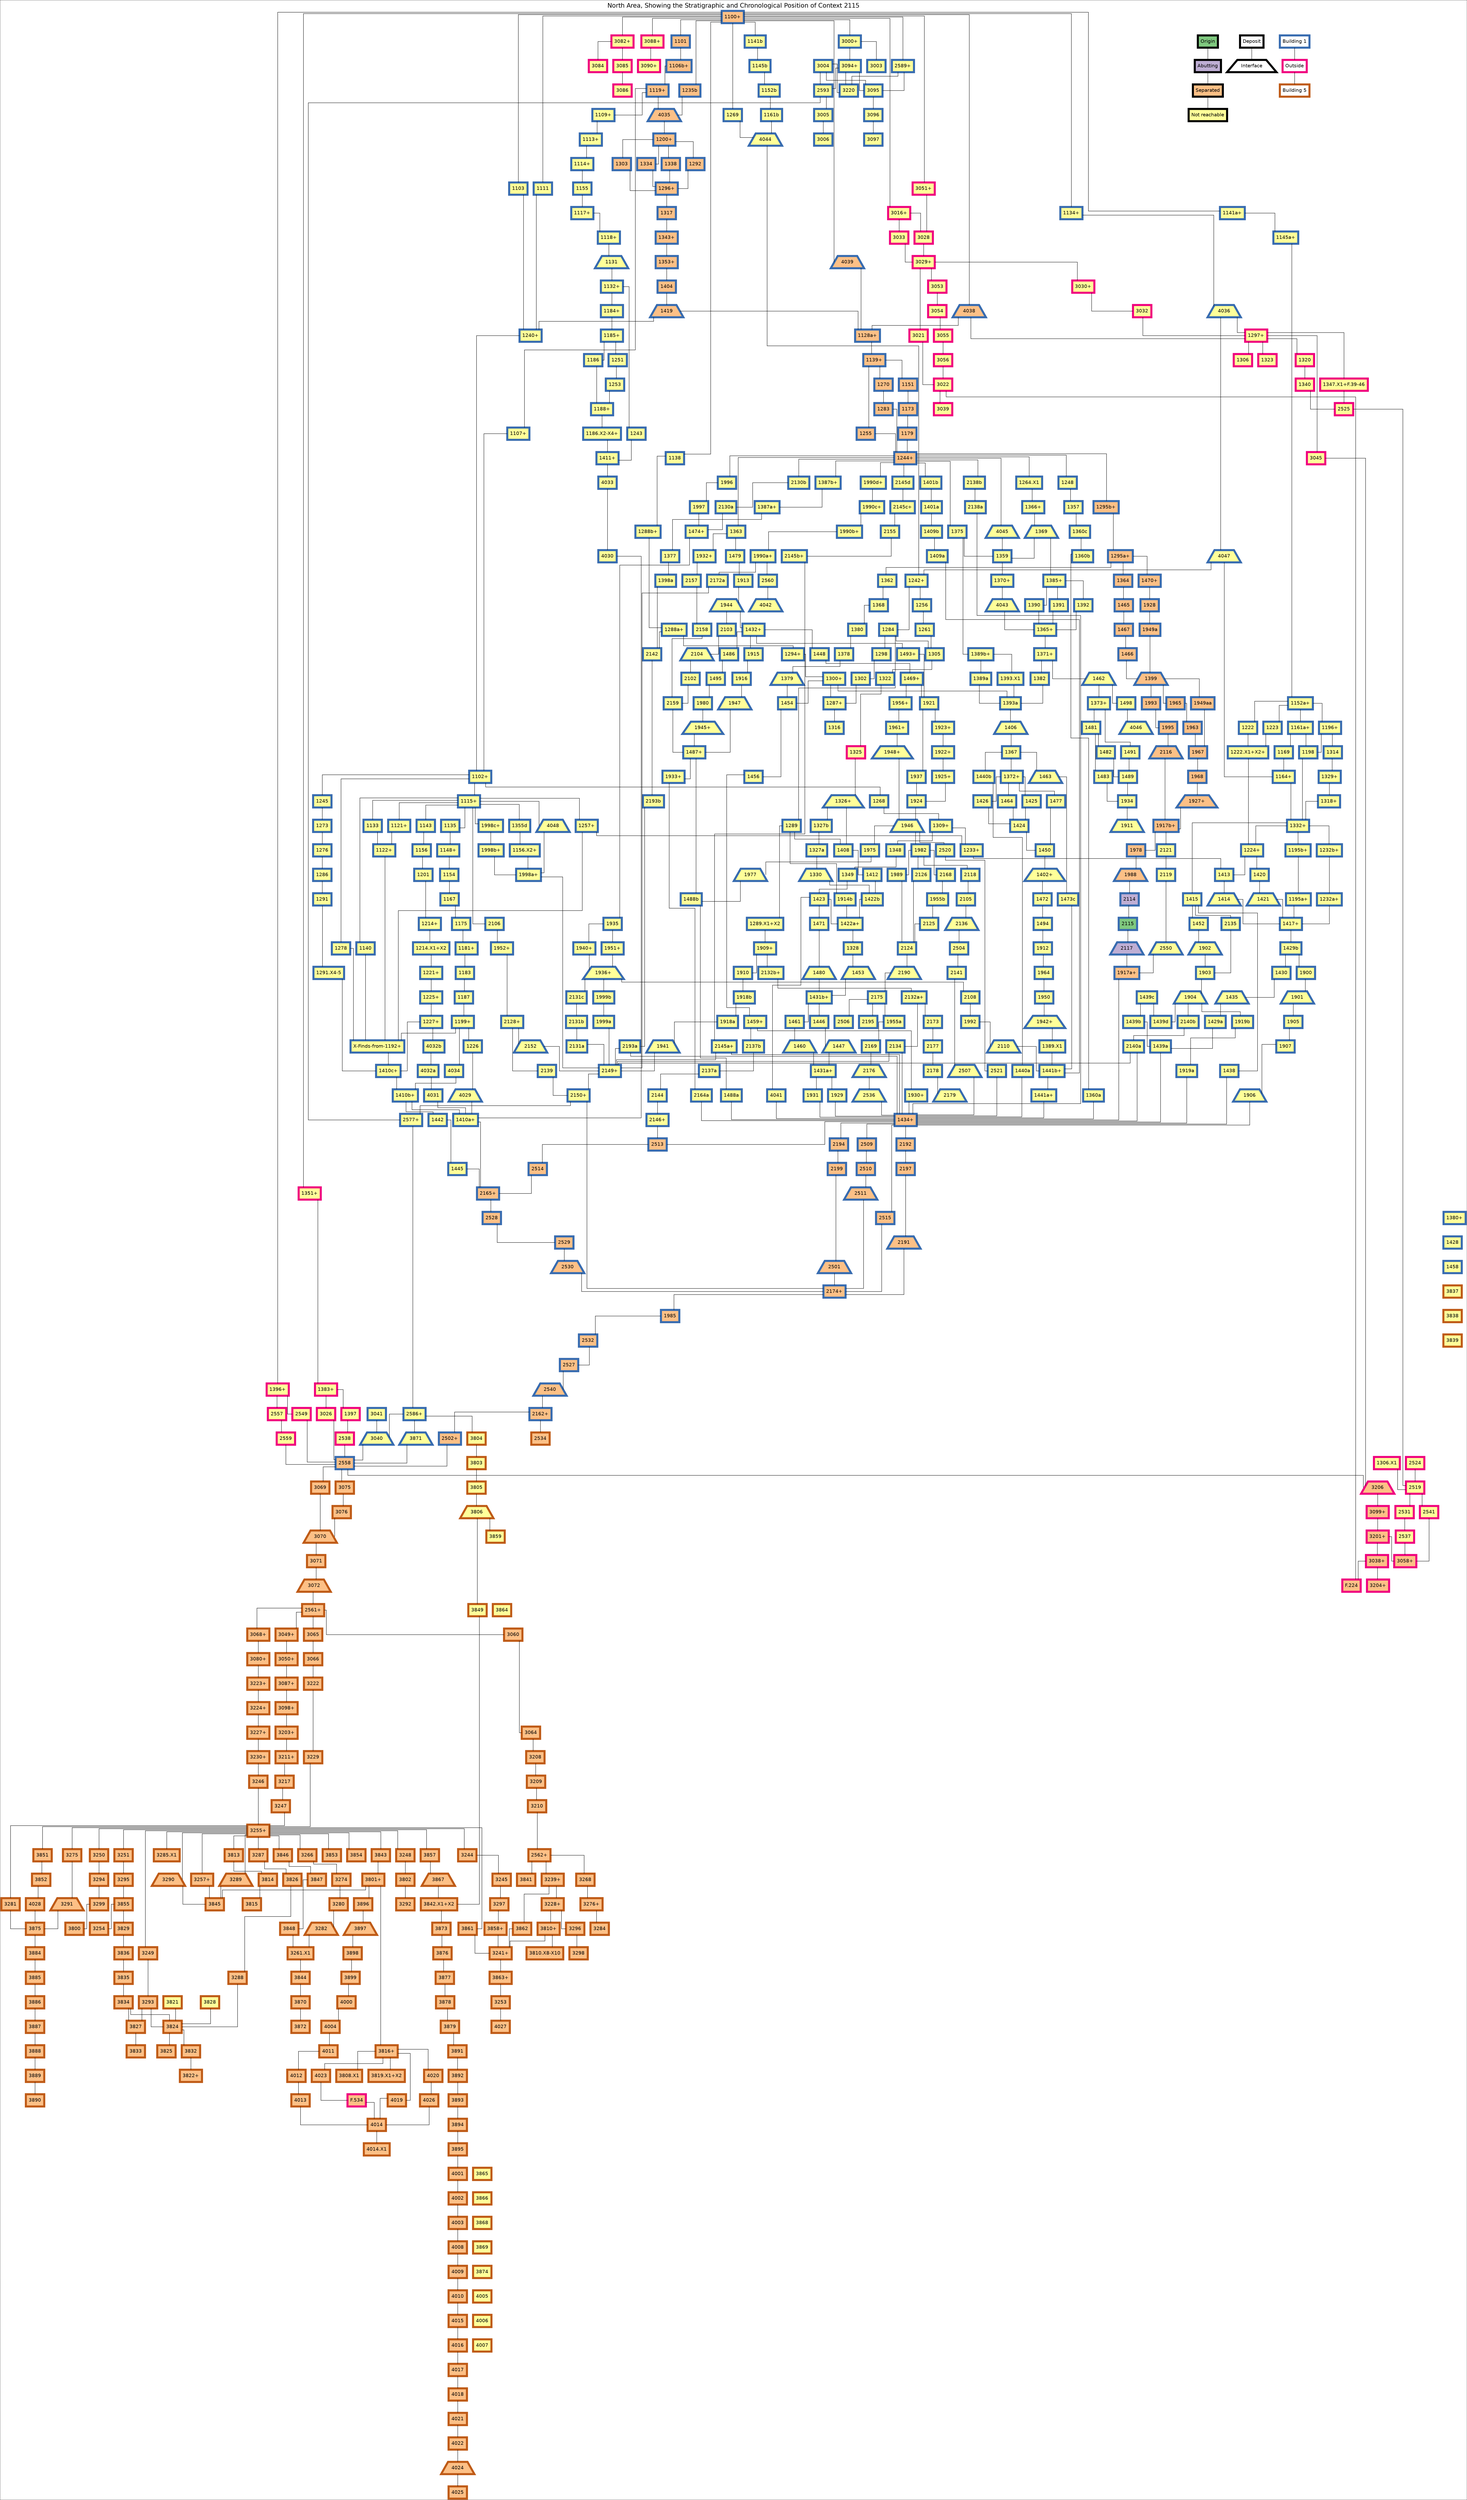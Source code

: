 digraph to_dot {
	graph [URL=NIL,
		bgcolor="/x11/white",
		colorscheme=accent7,
		dpi=" ",
		fontcolor="/x11/black",
		fontname=helvetica,
		fontsize=18,
		label="North Area, Showing the Stratigraphic and Chronological Position of Context 2115",
		labelloc=t,
		margin=" ",
		page=" ",
		ratio=" ",
		size=" ",
		splines=ortho,
		style=" "
	];
	{
		graph [rank=sink];
		4025		 [color=7,
			colorscheme=accent7,
			fillcolor=3,
			fontcolor="/x11/black",
			fontname=helvetica,
			fontsize=14,
			penwidth=6.0,
			shape=box,
			style=filled];
	}
	{
		graph [rank=source];
		"1100+"		 [color=5,
			colorscheme=accent7,
			fillcolor=3,
			fontcolor="/x11/black",
			fontname=helvetica,
			fontsize=14,
			penwidth=6.0,
			shape=box,
			style=filled];
	}
	"1297+"	 [color=6,
		colorscheme=accent7,
		fillcolor=4,
		fontcolor="/x11/black",
		fontname=helvetica,
		fontsize=14,
		penwidth=6.0,
		shape=box,
		style=filled];
	1306	 [color=6,
		colorscheme=accent7,
		fillcolor=4,
		fontcolor="/x11/black",
		fontname=helvetica,
		fontsize=14,
		penwidth=6.0,
		shape=box,
		style=filled];
	"1297+" -> 1306	 [arrowhead=none,
		color="/x11/black",
		colorscheme=accent7,
		fontcolor="/x11/black",
		fontname=helvetica,
		fontsize=14,
		style=solid];
	1320	 [color=6,
		colorscheme=accent7,
		fillcolor=4,
		fontcolor="/x11/black",
		fontname=helvetica,
		fontsize=14,
		penwidth=6.0,
		shape=box,
		style=filled];
	"1297+" -> 1320	 [arrowhead=none,
		color="/x11/black",
		colorscheme=accent7,
		fontcolor="/x11/black",
		fontname=helvetica,
		fontsize=14,
		style=solid];
	1323	 [color=6,
		colorscheme=accent7,
		fillcolor=4,
		fontcolor="/x11/black",
		fontname=helvetica,
		fontsize=14,
		penwidth=6.0,
		shape=box,
		style=filled];
	"1297+" -> 1323	 [arrowhead=none,
		color="/x11/black",
		colorscheme=accent7,
		fontcolor="/x11/black",
		fontname=helvetica,
		fontsize=14,
		style=solid];
	"1347.X1+F.39-46"	 [color=6,
		colorscheme=accent7,
		fillcolor=4,
		fontcolor="/x11/black",
		fontname=helvetica,
		fontsize=14,
		penwidth=6.0,
		shape=box,
		style=filled];
	"1297+" -> "1347.X1+F.39-46"	 [arrowhead=none,
		color="/x11/black",
		colorscheme=accent7,
		fontcolor="/x11/black",
		fontname=helvetica,
		fontsize=14,
		style=solid];
	3045	 [color=6,
		colorscheme=accent7,
		fillcolor=4,
		fontcolor="/x11/black",
		fontname=helvetica,
		fontsize=14,
		penwidth=6.0,
		shape=box,
		style=filled];
	"1297+" -> 3045	 [arrowhead=none,
		color="/x11/black",
		colorscheme=accent7,
		fontcolor="/x11/black",
		fontname=helvetica,
		fontsize=14,
		style=solid];
	"1306.X1"	 [color=6,
		colorscheme=accent7,
		fillcolor=4,
		fontcolor="/x11/black",
		fontname=helvetica,
		fontsize=14,
		penwidth=6.0,
		shape=box,
		style=filled];
	2519	 [color=6,
		colorscheme=accent7,
		fillcolor=4,
		fontcolor="/x11/black",
		fontname=helvetica,
		fontsize=14,
		penwidth=6.0,
		shape=box,
		style=filled];
	"1306.X1" -> 2519	 [arrowhead=none,
		color="/x11/black",
		colorscheme=accent7,
		fontcolor="/x11/black",
		fontname=helvetica,
		fontsize=14,
		style=solid];
	1340	 [color=6,
		colorscheme=accent7,
		fillcolor=4,
		fontcolor="/x11/black",
		fontname=helvetica,
		fontsize=14,
		penwidth=6.0,
		shape=box,
		style=filled];
	1320 -> 1340	 [arrowhead=none,
		color="/x11/black",
		colorscheme=accent7,
		fontcolor="/x11/black",
		fontname=helvetica,
		fontsize=14,
		style=solid];
	1325	 [color=6,
		colorscheme=accent7,
		fillcolor=4,
		fontcolor="/x11/black",
		fontname=helvetica,
		fontsize=14,
		penwidth=6.0,
		shape=box,
		style=filled];
	"1326+"	 [color=5,
		colorscheme=accent7,
		fillcolor=4,
		fontcolor="/x11/black",
		fontname=helvetica,
		fontsize=14,
		penwidth=6.0,
		shape=trapezium,
		style=filled];
	1325 -> "1326+"	 [arrowhead=none,
		color="/x11/black",
		colorscheme=accent7,
		fontcolor="/x11/black",
		fontname=helvetica,
		fontsize=14,
		style=solid];
	2525	 [color=6,
		colorscheme=accent7,
		fillcolor=4,
		fontcolor="/x11/black",
		fontname=helvetica,
		fontsize=14,
		penwidth=6.0,
		shape=box,
		style=filled];
	1340 -> 2525	 [arrowhead=none,
		color="/x11/black",
		colorscheme=accent7,
		fontcolor="/x11/black",
		fontname=helvetica,
		fontsize=14,
		style=solid];
	"1347.X1+F.39-46" -> 2525	 [arrowhead=none,
		color="/x11/black",
		colorscheme=accent7,
		fontcolor="/x11/black",
		fontname=helvetica,
		fontsize=14,
		style=solid];
	"1351+"	 [color=6,
		colorscheme=accent7,
		fillcolor=4,
		fontcolor="/x11/black",
		fontname=helvetica,
		fontsize=14,
		penwidth=6.0,
		shape=box,
		style=filled];
	"1383+"	 [color=6,
		colorscheme=accent7,
		fillcolor=4,
		fontcolor="/x11/black",
		fontname=helvetica,
		fontsize=14,
		penwidth=6.0,
		shape=box,
		style=filled];
	"1351+" -> "1383+"	 [arrowhead=none,
		color="/x11/black",
		colorscheme=accent7,
		fontcolor="/x11/black",
		fontname=helvetica,
		fontsize=14,
		style=solid];
	1397	 [color=6,
		colorscheme=accent7,
		fillcolor=4,
		fontcolor="/x11/black",
		fontname=helvetica,
		fontsize=14,
		penwidth=6.0,
		shape=box,
		style=filled];
	"1383+" -> 1397	 [arrowhead=none,
		color="/x11/black",
		colorscheme=accent7,
		fontcolor="/x11/black",
		fontname=helvetica,
		fontsize=14,
		style=solid];
	3026	 [color=6,
		colorscheme=accent7,
		fillcolor=4,
		fontcolor="/x11/black",
		fontname=helvetica,
		fontsize=14,
		penwidth=6.0,
		shape=box,
		style=filled];
	"1383+" -> 3026	 [arrowhead=none,
		color="/x11/black",
		colorscheme=accent7,
		fontcolor="/x11/black",
		fontname=helvetica,
		fontsize=14,
		style=solid];
	"1396+"	 [color=6,
		colorscheme=accent7,
		fillcolor=4,
		fontcolor="/x11/black",
		fontname=helvetica,
		fontsize=14,
		penwidth=6.0,
		shape=box,
		style=filled];
	2549	 [color=6,
		colorscheme=accent7,
		fillcolor=4,
		fontcolor="/x11/black",
		fontname=helvetica,
		fontsize=14,
		penwidth=6.0,
		shape=box,
		style=filled];
	"1396+" -> 2549	 [arrowhead=none,
		color="/x11/black",
		colorscheme=accent7,
		fontcolor="/x11/black",
		fontname=helvetica,
		fontsize=14,
		style=solid];
	2557	 [color=6,
		colorscheme=accent7,
		fillcolor=4,
		fontcolor="/x11/black",
		fontname=helvetica,
		fontsize=14,
		penwidth=6.0,
		shape=box,
		style=filled];
	"1396+" -> 2557	 [arrowhead=none,
		color="/x11/black",
		colorscheme=accent7,
		fontcolor="/x11/black",
		fontname=helvetica,
		fontsize=14,
		style=solid];
	2538	 [color=6,
		colorscheme=accent7,
		fillcolor=4,
		fontcolor="/x11/black",
		fontname=helvetica,
		fontsize=14,
		penwidth=6.0,
		shape=box,
		style=filled];
	1397 -> 2538	 [arrowhead=none,
		color="/x11/black",
		colorscheme=accent7,
		fontcolor="/x11/black",
		fontname=helvetica,
		fontsize=14,
		style=solid];
	2531	 [color=6,
		colorscheme=accent7,
		fillcolor=4,
		fontcolor="/x11/black",
		fontname=helvetica,
		fontsize=14,
		penwidth=6.0,
		shape=box,
		style=filled];
	2519 -> 2531	 [arrowhead=none,
		color="/x11/black",
		colorscheme=accent7,
		fontcolor="/x11/black",
		fontname=helvetica,
		fontsize=14,
		style=solid];
	2541	 [color=6,
		colorscheme=accent7,
		fillcolor=4,
		fontcolor="/x11/black",
		fontname=helvetica,
		fontsize=14,
		penwidth=6.0,
		shape=box,
		style=filled];
	2519 -> 2541	 [arrowhead=none,
		color="/x11/black",
		colorscheme=accent7,
		fontcolor="/x11/black",
		fontname=helvetica,
		fontsize=14,
		style=solid];
	2524	 [color=6,
		colorscheme=accent7,
		fillcolor=4,
		fontcolor="/x11/black",
		fontname=helvetica,
		fontsize=14,
		penwidth=6.0,
		shape=box,
		style=filled];
	2524 -> 2519	 [arrowhead=none,
		color="/x11/black",
		colorscheme=accent7,
		fontcolor="/x11/black",
		fontname=helvetica,
		fontsize=14,
		style=solid];
	2525 -> 2519	 [arrowhead=none,
		color="/x11/black",
		colorscheme=accent7,
		fontcolor="/x11/black",
		fontname=helvetica,
		fontsize=14,
		style=solid];
	2537	 [color=6,
		colorscheme=accent7,
		fillcolor=4,
		fontcolor="/x11/black",
		fontname=helvetica,
		fontsize=14,
		penwidth=6.0,
		shape=box,
		style=filled];
	2531 -> 2537	 [arrowhead=none,
		color="/x11/black",
		colorscheme=accent7,
		fontcolor="/x11/black",
		fontname=helvetica,
		fontsize=14,
		style=solid];
	"3058+"	 [color=6,
		colorscheme=accent7,
		fillcolor=3,
		fontcolor="/x11/black",
		fontname=helvetica,
		fontsize=14,
		penwidth=6.0,
		shape=box,
		style=filled];
	2537 -> "3058+"	 [arrowhead=none,
		color="/x11/black",
		colorscheme=accent7,
		fontcolor="/x11/black",
		fontname=helvetica,
		fontsize=14,
		style=solid];
	2558	 [color=5,
		colorscheme=accent7,
		fillcolor=3,
		fontcolor="/x11/black",
		fontname=helvetica,
		fontsize=14,
		penwidth=6.0,
		shape=box,
		style=filled];
	2538 -> 2558	 [arrowhead=none,
		color="/x11/black",
		colorscheme=accent7,
		fontcolor="/x11/black",
		fontname=helvetica,
		fontsize=14,
		style=solid];
	2541 -> "3058+"	 [arrowhead=none,
		color="/x11/black",
		colorscheme=accent7,
		fontcolor="/x11/black",
		fontname=helvetica,
		fontsize=14,
		style=solid];
	2549 -> 2558	 [arrowhead=none,
		color="/x11/black",
		colorscheme=accent7,
		fontcolor="/x11/black",
		fontname=helvetica,
		fontsize=14,
		style=solid];
	2559	 [color=6,
		colorscheme=accent7,
		fillcolor=4,
		fontcolor="/x11/black",
		fontname=helvetica,
		fontsize=14,
		penwidth=6.0,
		shape=box,
		style=filled];
	2557 -> 2559	 [arrowhead=none,
		color="/x11/black",
		colorscheme=accent7,
		fontcolor="/x11/black",
		fontname=helvetica,
		fontsize=14,
		style=solid];
	2559 -> 2558	 [arrowhead=none,
		color="/x11/black",
		colorscheme=accent7,
		fontcolor="/x11/black",
		fontname=helvetica,
		fontsize=14,
		style=solid];
	"3016+"	 [color=6,
		colorscheme=accent7,
		fillcolor=4,
		fontcolor="/x11/black",
		fontname=helvetica,
		fontsize=14,
		penwidth=6.0,
		shape=box,
		style=filled];
	3028	 [color=6,
		colorscheme=accent7,
		fillcolor=4,
		fontcolor="/x11/black",
		fontname=helvetica,
		fontsize=14,
		penwidth=6.0,
		shape=box,
		style=filled];
	"3016+" -> 3028	 [arrowhead=none,
		color="/x11/black",
		colorscheme=accent7,
		fontcolor="/x11/black",
		fontname=helvetica,
		fontsize=14,
		style=solid];
	3033	 [color=6,
		colorscheme=accent7,
		fillcolor=4,
		fontcolor="/x11/black",
		fontname=helvetica,
		fontsize=14,
		penwidth=6.0,
		shape=box,
		style=filled];
	"3016+" -> 3033	 [arrowhead=none,
		color="/x11/black",
		colorscheme=accent7,
		fontcolor="/x11/black",
		fontname=helvetica,
		fontsize=14,
		style=solid];
	3021	 [color=6,
		colorscheme=accent7,
		fillcolor=4,
		fontcolor="/x11/black",
		fontname=helvetica,
		fontsize=14,
		penwidth=6.0,
		shape=box,
		style=filled];
	3022	 [color=6,
		colorscheme=accent7,
		fillcolor=4,
		fontcolor="/x11/black",
		fontname=helvetica,
		fontsize=14,
		penwidth=6.0,
		shape=box,
		style=filled];
	3021 -> 3022	 [arrowhead=none,
		color="/x11/black",
		colorscheme=accent7,
		fontcolor="/x11/black",
		fontname=helvetica,
		fontsize=14,
		style=solid];
	3039	 [color=6,
		colorscheme=accent7,
		fillcolor=4,
		fontcolor="/x11/black",
		fontname=helvetica,
		fontsize=14,
		penwidth=6.0,
		shape=box,
		style=filled];
	3022 -> 3039	 [arrowhead=none,
		color="/x11/black",
		colorscheme=accent7,
		fontcolor="/x11/black",
		fontname=helvetica,
		fontsize=14,
		style=solid];
	"F.224"	 [color=6,
		colorscheme=accent7,
		fillcolor=3,
		fontcolor="/x11/black",
		fontname=helvetica,
		fontsize=14,
		penwidth=6.0,
		shape=box,
		style=filled];
	3022 -> "F.224"	 [arrowhead=none,
		color="/x11/black",
		colorscheme=accent7,
		fontcolor="/x11/black",
		fontname=helvetica,
		fontsize=14,
		style=solid];
	3026 -> 2558	 [arrowhead=none,
		color="/x11/black",
		colorscheme=accent7,
		fontcolor="/x11/black",
		fontname=helvetica,
		fontsize=14,
		style=solid];
	"3029+"	 [color=6,
		colorscheme=accent7,
		fillcolor=4,
		fontcolor="/x11/black",
		fontname=helvetica,
		fontsize=14,
		penwidth=6.0,
		shape=box,
		style=filled];
	3028 -> "3029+"	 [arrowhead=none,
		color="/x11/black",
		colorscheme=accent7,
		fontcolor="/x11/black",
		fontname=helvetica,
		fontsize=14,
		style=solid];
	"3029+" -> 3021	 [arrowhead=none,
		color="/x11/black",
		colorscheme=accent7,
		fontcolor="/x11/black",
		fontname=helvetica,
		fontsize=14,
		style=solid];
	"3030+"	 [color=6,
		colorscheme=accent7,
		fillcolor=4,
		fontcolor="/x11/black",
		fontname=helvetica,
		fontsize=14,
		penwidth=6.0,
		shape=box,
		style=filled];
	"3029+" -> "3030+"	 [arrowhead=none,
		color="/x11/black",
		colorscheme=accent7,
		fontcolor="/x11/black",
		fontname=helvetica,
		fontsize=14,
		style=solid];
	3053	 [color=6,
		colorscheme=accent7,
		fillcolor=4,
		fontcolor="/x11/black",
		fontname=helvetica,
		fontsize=14,
		penwidth=6.0,
		shape=box,
		style=filled];
	"3029+" -> 3053	 [arrowhead=none,
		color="/x11/black",
		colorscheme=accent7,
		fontcolor="/x11/black",
		fontname=helvetica,
		fontsize=14,
		style=solid];
	3032	 [color=6,
		colorscheme=accent7,
		fillcolor=4,
		fontcolor="/x11/black",
		fontname=helvetica,
		fontsize=14,
		penwidth=6.0,
		shape=box,
		style=filled];
	"3030+" -> 3032	 [arrowhead=none,
		color="/x11/black",
		colorscheme=accent7,
		fontcolor="/x11/black",
		fontname=helvetica,
		fontsize=14,
		style=solid];
	3032 -> "1297+"	 [arrowhead=none,
		color="/x11/black",
		colorscheme=accent7,
		fontcolor="/x11/black",
		fontname=helvetica,
		fontsize=14,
		style=solid];
	3033 -> "3029+"	 [arrowhead=none,
		color="/x11/black",
		colorscheme=accent7,
		fontcolor="/x11/black",
		fontname=helvetica,
		fontsize=14,
		style=solid];
	"3038+"	 [color=6,
		colorscheme=accent7,
		fillcolor=3,
		fontcolor="/x11/black",
		fontname=helvetica,
		fontsize=14,
		penwidth=6.0,
		shape=box,
		style=filled];
	"3204+"	 [color=6,
		colorscheme=accent7,
		fillcolor=3,
		fontcolor="/x11/black",
		fontname=helvetica,
		fontsize=14,
		penwidth=6.0,
		shape=box,
		style=filled];
	"3038+" -> "3204+"	 [arrowhead=none,
		color="/x11/black",
		colorscheme=accent7,
		fontcolor="/x11/black",
		fontname=helvetica,
		fontsize=14,
		style=solid];
	"3038+" -> "F.224"	 [arrowhead=none,
		color="/x11/black",
		colorscheme=accent7,
		fontcolor="/x11/black",
		fontname=helvetica,
		fontsize=14,
		style=solid];
	3206	 [color=6,
		colorscheme=accent7,
		fillcolor=3,
		fontcolor="/x11/black",
		fontname=helvetica,
		fontsize=14,
		penwidth=6.0,
		shape=trapezium,
		style=filled];
	3045 -> 3206	 [arrowhead=none,
		color="/x11/black",
		colorscheme=accent7,
		fontcolor="/x11/black",
		fontname=helvetica,
		fontsize=14,
		style=solid];
	"3051+"	 [color=6,
		colorscheme=accent7,
		fillcolor=4,
		fontcolor="/x11/black",
		fontname=helvetica,
		fontsize=14,
		penwidth=6.0,
		shape=box,
		style=filled];
	"3051+" -> 3028	 [arrowhead=none,
		color="/x11/black",
		colorscheme=accent7,
		fontcolor="/x11/black",
		fontname=helvetica,
		fontsize=14,
		style=solid];
	3054	 [color=6,
		colorscheme=accent7,
		fillcolor=4,
		fontcolor="/x11/black",
		fontname=helvetica,
		fontsize=14,
		penwidth=6.0,
		shape=box,
		style=filled];
	3053 -> 3054	 [arrowhead=none,
		color="/x11/black",
		colorscheme=accent7,
		fontcolor="/x11/black",
		fontname=helvetica,
		fontsize=14,
		style=solid];
	3055	 [color=6,
		colorscheme=accent7,
		fillcolor=4,
		fontcolor="/x11/black",
		fontname=helvetica,
		fontsize=14,
		penwidth=6.0,
		shape=box,
		style=filled];
	3054 -> 3055	 [arrowhead=none,
		color="/x11/black",
		colorscheme=accent7,
		fontcolor="/x11/black",
		fontname=helvetica,
		fontsize=14,
		style=solid];
	3056	 [color=6,
		colorscheme=accent7,
		fillcolor=4,
		fontcolor="/x11/black",
		fontname=helvetica,
		fontsize=14,
		penwidth=6.0,
		shape=box,
		style=filled];
	3055 -> 3056	 [arrowhead=none,
		color="/x11/black",
		colorscheme=accent7,
		fontcolor="/x11/black",
		fontname=helvetica,
		fontsize=14,
		style=solid];
	3056 -> 3022	 [arrowhead=none,
		color="/x11/black",
		colorscheme=accent7,
		fontcolor="/x11/black",
		fontname=helvetica,
		fontsize=14,
		style=solid];
	"3082+"	 [color=6,
		colorscheme=accent7,
		fillcolor=4,
		fontcolor="/x11/black",
		fontname=helvetica,
		fontsize=14,
		penwidth=6.0,
		shape=box,
		style=filled];
	3084	 [color=6,
		colorscheme=accent7,
		fillcolor=4,
		fontcolor="/x11/black",
		fontname=helvetica,
		fontsize=14,
		penwidth=6.0,
		shape=box,
		style=filled];
	"3082+" -> 3084	 [arrowhead=none,
		color="/x11/black",
		colorscheme=accent7,
		fontcolor="/x11/black",
		fontname=helvetica,
		fontsize=14,
		style=solid];
	3085	 [color=6,
		colorscheme=accent7,
		fillcolor=4,
		fontcolor="/x11/black",
		fontname=helvetica,
		fontsize=14,
		penwidth=6.0,
		shape=box,
		style=filled];
	"3082+" -> 3085	 [arrowhead=none,
		color="/x11/black",
		colorscheme=accent7,
		fontcolor="/x11/black",
		fontname=helvetica,
		fontsize=14,
		style=solid];
	3086	 [color=6,
		colorscheme=accent7,
		fillcolor=4,
		fontcolor="/x11/black",
		fontname=helvetica,
		fontsize=14,
		penwidth=6.0,
		shape=box,
		style=filled];
	3085 -> 3086	 [arrowhead=none,
		color="/x11/black",
		colorscheme=accent7,
		fontcolor="/x11/black",
		fontname=helvetica,
		fontsize=14,
		style=solid];
	"3088+"	 [color=6,
		colorscheme=accent7,
		fillcolor=4,
		fontcolor="/x11/black",
		fontname=helvetica,
		fontsize=14,
		penwidth=6.0,
		shape=box,
		style=filled];
	"3090+"	 [color=6,
		colorscheme=accent7,
		fillcolor=4,
		fontcolor="/x11/black",
		fontname=helvetica,
		fontsize=14,
		penwidth=6.0,
		shape=box,
		style=filled];
	"3088+" -> "3090+"	 [arrowhead=none,
		color="/x11/black",
		colorscheme=accent7,
		fontcolor="/x11/black",
		fontname=helvetica,
		fontsize=14,
		style=solid];
	"3099+"	 [color=6,
		colorscheme=accent7,
		fillcolor=3,
		fontcolor="/x11/black",
		fontname=helvetica,
		fontsize=14,
		penwidth=6.0,
		shape=box,
		style=filled];
	"3201+"	 [color=6,
		colorscheme=accent7,
		fillcolor=3,
		fontcolor="/x11/black",
		fontname=helvetica,
		fontsize=14,
		penwidth=6.0,
		shape=box,
		style=filled];
	"3099+" -> "3201+"	 [arrowhead=none,
		color="/x11/black",
		colorscheme=accent7,
		fontcolor="/x11/black",
		fontname=helvetica,
		fontsize=14,
		style=solid];
	"3201+" -> "3038+"	 [arrowhead=none,
		color="/x11/black",
		colorscheme=accent7,
		fontcolor="/x11/black",
		fontname=helvetica,
		fontsize=14,
		style=solid];
	"3201+" -> "3058+"	 [arrowhead=none,
		color="/x11/black",
		colorscheme=accent7,
		fontcolor="/x11/black",
		fontname=helvetica,
		fontsize=14,
		style=solid];
	3206 -> "3099+"	 [arrowhead=none,
		color="/x11/black",
		colorscheme=accent7,
		fontcolor="/x11/black",
		fontname=helvetica,
		fontsize=14,
		style=solid];
	"F.534"	 [color=6,
		colorscheme=accent7,
		fillcolor=3,
		fontcolor="/x11/black",
		fontname=helvetica,
		fontsize=14,
		penwidth=6.0,
		shape=box,
		style=filled];
	4014	 [color=7,
		colorscheme=accent7,
		fillcolor=3,
		fontcolor="/x11/black",
		fontname=helvetica,
		fontsize=14,
		penwidth=6.0,
		shape=box,
		style=filled];
	"F.534" -> 4014	 [arrowhead=none,
		color="/x11/black",
		colorscheme=accent7,
		fontcolor="/x11/black",
		fontname=helvetica,
		fontsize=14,
		style=solid];
	"1100+" -> "1351+"	 [arrowhead=none,
		color="/x11/black",
		colorscheme=accent7,
		fontcolor="/x11/black",
		fontname=helvetica,
		fontsize=14,
		style=solid];
	"1100+" -> "1396+"	 [arrowhead=none,
		color="/x11/black",
		colorscheme=accent7,
		fontcolor="/x11/black",
		fontname=helvetica,
		fontsize=14,
		style=solid];
	"1100+" -> "3016+"	 [arrowhead=none,
		color="/x11/black",
		colorscheme=accent7,
		fontcolor="/x11/black",
		fontname=helvetica,
		fontsize=14,
		style=solid];
	"1100+" -> "3051+"	 [arrowhead=none,
		color="/x11/black",
		colorscheme=accent7,
		fontcolor="/x11/black",
		fontname=helvetica,
		fontsize=14,
		style=solid];
	"1100+" -> "3082+"	 [arrowhead=none,
		color="/x11/black",
		colorscheme=accent7,
		fontcolor="/x11/black",
		fontname=helvetica,
		fontsize=14,
		style=solid];
	"1100+" -> "3088+"	 [arrowhead=none,
		color="/x11/black",
		colorscheme=accent7,
		fontcolor="/x11/black",
		fontname=helvetica,
		fontsize=14,
		style=solid];
	1101	 [color=5,
		colorscheme=accent7,
		fillcolor=3,
		fontcolor="/x11/black",
		fontname=helvetica,
		fontsize=14,
		penwidth=6.0,
		shape=box,
		style=filled];
	"1100+" -> 1101	 [arrowhead=none,
		color="/x11/black",
		colorscheme=accent7,
		fontcolor="/x11/black",
		fontname=helvetica,
		fontsize=14,
		style=solid];
	1103	 [color=5,
		colorscheme=accent7,
		fillcolor=4,
		fontcolor="/x11/black",
		fontname=helvetica,
		fontsize=14,
		penwidth=6.0,
		shape=box,
		style=filled];
	"1100+" -> 1103	 [arrowhead=none,
		color="/x11/black",
		colorscheme=accent7,
		fontcolor="/x11/black",
		fontname=helvetica,
		fontsize=14,
		style=solid];
	1111	 [color=5,
		colorscheme=accent7,
		fillcolor=4,
		fontcolor="/x11/black",
		fontname=helvetica,
		fontsize=14,
		penwidth=6.0,
		shape=box,
		style=filled];
	"1100+" -> 1111	 [arrowhead=none,
		color="/x11/black",
		colorscheme=accent7,
		fontcolor="/x11/black",
		fontname=helvetica,
		fontsize=14,
		style=solid];
	"1134+"	 [color=5,
		colorscheme=accent7,
		fillcolor=4,
		fontcolor="/x11/black",
		fontname=helvetica,
		fontsize=14,
		penwidth=6.0,
		shape=box,
		style=filled];
	"1100+" -> "1134+"	 [arrowhead=none,
		color="/x11/black",
		colorscheme=accent7,
		fontcolor="/x11/black",
		fontname=helvetica,
		fontsize=14,
		style=solid];
	1138	 [color=5,
		colorscheme=accent7,
		fillcolor=4,
		fontcolor="/x11/black",
		fontname=helvetica,
		fontsize=14,
		penwidth=6.0,
		shape=box,
		style=filled];
	"1100+" -> 1138	 [arrowhead=none,
		color="/x11/black",
		colorscheme=accent7,
		fontcolor="/x11/black",
		fontname=helvetica,
		fontsize=14,
		style=solid];
	"1141a+"	 [color=5,
		colorscheme=accent7,
		fillcolor=4,
		fontcolor="/x11/black",
		fontname=helvetica,
		fontsize=14,
		penwidth=6.0,
		shape=box,
		style=filled];
	"1100+" -> "1141a+"	 [arrowhead=none,
		color="/x11/black",
		colorscheme=accent7,
		fontcolor="/x11/black",
		fontname=helvetica,
		fontsize=14,
		style=solid];
	"1141b"	 [color=5,
		colorscheme=accent7,
		fillcolor=4,
		fontcolor="/x11/black",
		fontname=helvetica,
		fontsize=14,
		penwidth=6.0,
		shape=box,
		style=filled];
	"1100+" -> "1141b"	 [arrowhead=none,
		color="/x11/black",
		colorscheme=accent7,
		fontcolor="/x11/black",
		fontname=helvetica,
		fontsize=14,
		style=solid];
	"1235b"	 [color=5,
		colorscheme=accent7,
		fillcolor=3,
		fontcolor="/x11/black",
		fontname=helvetica,
		fontsize=14,
		penwidth=6.0,
		shape=box,
		style=filled];
	"1100+" -> "1235b"	 [arrowhead=none,
		color="/x11/black",
		colorscheme=accent7,
		fontcolor="/x11/black",
		fontname=helvetica,
		fontsize=14,
		style=solid];
	1269	 [color=5,
		colorscheme=accent7,
		fillcolor=4,
		fontcolor="/x11/black",
		fontname=helvetica,
		fontsize=14,
		penwidth=6.0,
		shape=box,
		style=filled];
	"1100+" -> 1269	 [arrowhead=none,
		color="/x11/black",
		colorscheme=accent7,
		fontcolor="/x11/black",
		fontname=helvetica,
		fontsize=14,
		style=solid];
	"2589+"	 [color=5,
		colorscheme=accent7,
		fillcolor=4,
		fontcolor="/x11/black",
		fontname=helvetica,
		fontsize=14,
		penwidth=6.0,
		shape=box,
		style=filled];
	"1100+" -> "2589+"	 [arrowhead=none,
		color="/x11/black",
		colorscheme=accent7,
		fontcolor="/x11/black",
		fontname=helvetica,
		fontsize=14,
		style=solid];
	"3000+"	 [color=5,
		colorscheme=accent7,
		fillcolor=4,
		fontcolor="/x11/black",
		fontname=helvetica,
		fontsize=14,
		penwidth=6.0,
		shape=box,
		style=filled];
	"1100+" -> "3000+"	 [arrowhead=none,
		color="/x11/black",
		colorscheme=accent7,
		fontcolor="/x11/black",
		fontname=helvetica,
		fontsize=14,
		style=solid];
	4038	 [color=5,
		colorscheme=accent7,
		fillcolor=3,
		fontcolor="/x11/black",
		fontname=helvetica,
		fontsize=14,
		penwidth=6.0,
		shape=trapezium,
		style=filled];
	"1100+" -> 4038	 [arrowhead=none,
		color="/x11/black",
		colorscheme=accent7,
		fontcolor="/x11/black",
		fontname=helvetica,
		fontsize=14,
		style=solid];
	4039	 [color=5,
		colorscheme=accent7,
		fillcolor=3,
		fontcolor="/x11/black",
		fontname=helvetica,
		fontsize=14,
		penwidth=6.0,
		shape=trapezium,
		style=filled];
	"1100+" -> 4039	 [arrowhead=none,
		color="/x11/black",
		colorscheme=accent7,
		fontcolor="/x11/black",
		fontname=helvetica,
		fontsize=14,
		style=solid];
	"1106b+"	 [color=5,
		colorscheme=accent7,
		fillcolor=3,
		fontcolor="/x11/black",
		fontname=helvetica,
		fontsize=14,
		penwidth=6.0,
		shape=box,
		style=filled];
	1101 -> "1106b+"	 [arrowhead=none,
		color="/x11/black",
		colorscheme=accent7,
		fontcolor="/x11/black",
		fontname=helvetica,
		fontsize=14,
		style=solid];
	"1102+"	 [color=5,
		colorscheme=accent7,
		fillcolor=4,
		fontcolor="/x11/black",
		fontname=helvetica,
		fontsize=14,
		penwidth=6.0,
		shape=box,
		style=filled];
	"1115+"	 [color=5,
		colorscheme=accent7,
		fillcolor=4,
		fontcolor="/x11/black",
		fontname=helvetica,
		fontsize=14,
		penwidth=6.0,
		shape=box,
		style=filled];
	"1102+" -> "1115+"	 [arrowhead=none,
		color="/x11/black",
		colorscheme=accent7,
		fontcolor="/x11/black",
		fontname=helvetica,
		fontsize=14,
		style=solid];
	1245	 [color=5,
		colorscheme=accent7,
		fillcolor=4,
		fontcolor="/x11/black",
		fontname=helvetica,
		fontsize=14,
		penwidth=6.0,
		shape=box,
		style=filled];
	"1102+" -> 1245	 [arrowhead=none,
		color="/x11/black",
		colorscheme=accent7,
		fontcolor="/x11/black",
		fontname=helvetica,
		fontsize=14,
		style=solid];
	1268	 [color=5,
		colorscheme=accent7,
		fillcolor=4,
		fontcolor="/x11/black",
		fontname=helvetica,
		fontsize=14,
		penwidth=6.0,
		shape=box,
		style=filled];
	"1102+" -> 1268	 [arrowhead=none,
		color="/x11/black",
		colorscheme=accent7,
		fontcolor="/x11/black",
		fontname=helvetica,
		fontsize=14,
		style=solid];
	1278	 [color=5,
		colorscheme=accent7,
		fillcolor=4,
		fontcolor="/x11/black",
		fontname=helvetica,
		fontsize=14,
		penwidth=6.0,
		shape=box,
		style=filled];
	"1102+" -> 1278	 [arrowhead=none,
		color="/x11/black",
		colorscheme=accent7,
		fontcolor="/x11/black",
		fontname=helvetica,
		fontsize=14,
		style=solid];
	"1240+"	 [color=5,
		colorscheme=accent7,
		fillcolor=4,
		fontcolor="/x11/black",
		fontname=helvetica,
		fontsize=14,
		penwidth=6.0,
		shape=box,
		style=filled];
	1103 -> "1240+"	 [arrowhead=none,
		color="/x11/black",
		colorscheme=accent7,
		fontcolor="/x11/black",
		fontname=helvetica,
		fontsize=14,
		style=solid];
	"1119+"	 [color=5,
		colorscheme=accent7,
		fillcolor=3,
		fontcolor="/x11/black",
		fontname=helvetica,
		fontsize=14,
		penwidth=6.0,
		shape=box,
		style=filled];
	"1106b+" -> "1119+"	 [arrowhead=none,
		color="/x11/black",
		colorscheme=accent7,
		fontcolor="/x11/black",
		fontname=helvetica,
		fontsize=14,
		style=solid];
	"1107+"	 [color=5,
		colorscheme=accent7,
		fillcolor=4,
		fontcolor="/x11/black",
		fontname=helvetica,
		fontsize=14,
		penwidth=6.0,
		shape=box,
		style=filled];
	"1107+" -> "1102+"	 [arrowhead=none,
		color="/x11/black",
		colorscheme=accent7,
		fontcolor="/x11/black",
		fontname=helvetica,
		fontsize=14,
		style=solid];
	"1109+"	 [color=5,
		colorscheme=accent7,
		fillcolor=4,
		fontcolor="/x11/black",
		fontname=helvetica,
		fontsize=14,
		penwidth=6.0,
		shape=box,
		style=filled];
	"1113+"	 [color=5,
		colorscheme=accent7,
		fillcolor=4,
		fontcolor="/x11/black",
		fontname=helvetica,
		fontsize=14,
		penwidth=6.0,
		shape=box,
		style=filled];
	"1109+" -> "1113+"	 [arrowhead=none,
		color="/x11/black",
		colorscheme=accent7,
		fontcolor="/x11/black",
		fontname=helvetica,
		fontsize=14,
		style=solid];
	1111 -> "1240+"	 [arrowhead=none,
		color="/x11/black",
		colorscheme=accent7,
		fontcolor="/x11/black",
		fontname=helvetica,
		fontsize=14,
		style=solid];
	"1114+"	 [color=5,
		colorscheme=accent7,
		fillcolor=4,
		fontcolor="/x11/black",
		fontname=helvetica,
		fontsize=14,
		penwidth=6.0,
		shape=box,
		style=filled];
	"1113+" -> "1114+"	 [arrowhead=none,
		color="/x11/black",
		colorscheme=accent7,
		fontcolor="/x11/black",
		fontname=helvetica,
		fontsize=14,
		style=solid];
	1155	 [color=5,
		colorscheme=accent7,
		fillcolor=4,
		fontcolor="/x11/black",
		fontname=helvetica,
		fontsize=14,
		penwidth=6.0,
		shape=box,
		style=filled];
	"1114+" -> 1155	 [arrowhead=none,
		color="/x11/black",
		colorscheme=accent7,
		fontcolor="/x11/black",
		fontname=helvetica,
		fontsize=14,
		style=solid];
	"1121+"	 [color=5,
		colorscheme=accent7,
		fillcolor=4,
		fontcolor="/x11/black",
		fontname=helvetica,
		fontsize=14,
		penwidth=6.0,
		shape=box,
		style=filled];
	"1115+" -> "1121+"	 [arrowhead=none,
		color="/x11/black",
		colorscheme=accent7,
		fontcolor="/x11/black",
		fontname=helvetica,
		fontsize=14,
		style=solid];
	1133	 [color=5,
		colorscheme=accent7,
		fillcolor=4,
		fontcolor="/x11/black",
		fontname=helvetica,
		fontsize=14,
		penwidth=6.0,
		shape=box,
		style=filled];
	"1115+" -> 1133	 [arrowhead=none,
		color="/x11/black",
		colorscheme=accent7,
		fontcolor="/x11/black",
		fontname=helvetica,
		fontsize=14,
		style=solid];
	1135	 [color=5,
		colorscheme=accent7,
		fillcolor=4,
		fontcolor="/x11/black",
		fontname=helvetica,
		fontsize=14,
		penwidth=6.0,
		shape=box,
		style=filled];
	"1115+" -> 1135	 [arrowhead=none,
		color="/x11/black",
		colorscheme=accent7,
		fontcolor="/x11/black",
		fontname=helvetica,
		fontsize=14,
		style=solid];
	1140	 [color=5,
		colorscheme=accent7,
		fillcolor=4,
		fontcolor="/x11/black",
		fontname=helvetica,
		fontsize=14,
		penwidth=6.0,
		shape=box,
		style=filled];
	"1115+" -> 1140	 [arrowhead=none,
		color="/x11/black",
		colorscheme=accent7,
		fontcolor="/x11/black",
		fontname=helvetica,
		fontsize=14,
		style=solid];
	1143	 [color=5,
		colorscheme=accent7,
		fillcolor=4,
		fontcolor="/x11/black",
		fontname=helvetica,
		fontsize=14,
		penwidth=6.0,
		shape=box,
		style=filled];
	"1115+" -> 1143	 [arrowhead=none,
		color="/x11/black",
		colorscheme=accent7,
		fontcolor="/x11/black",
		fontname=helvetica,
		fontsize=14,
		style=solid];
	"1257+"	 [color=5,
		colorscheme=accent7,
		fillcolor=4,
		fontcolor="/x11/black",
		fontname=helvetica,
		fontsize=14,
		penwidth=6.0,
		shape=box,
		style=filled];
	"1115+" -> "1257+"	 [arrowhead=none,
		color="/x11/black",
		colorscheme=accent7,
		fontcolor="/x11/black",
		fontname=helvetica,
		fontsize=14,
		style=solid];
	"1355d"	 [color=5,
		colorscheme=accent7,
		fillcolor=4,
		fontcolor="/x11/black",
		fontname=helvetica,
		fontsize=14,
		penwidth=6.0,
		shape=box,
		style=filled];
	"1115+" -> "1355d"	 [arrowhead=none,
		color="/x11/black",
		colorscheme=accent7,
		fontcolor="/x11/black",
		fontname=helvetica,
		fontsize=14,
		style=solid];
	"1998c+"	 [color=5,
		colorscheme=accent7,
		fillcolor=4,
		fontcolor="/x11/black",
		fontname=helvetica,
		fontsize=14,
		penwidth=6.0,
		shape=box,
		style=filled];
	"1115+" -> "1998c+"	 [arrowhead=none,
		color="/x11/black",
		colorscheme=accent7,
		fontcolor="/x11/black",
		fontname=helvetica,
		fontsize=14,
		style=solid];
	2106	 [color=5,
		colorscheme=accent7,
		fillcolor=4,
		fontcolor="/x11/black",
		fontname=helvetica,
		fontsize=14,
		penwidth=6.0,
		shape=box,
		style=filled];
	"1115+" -> 2106	 [arrowhead=none,
		color="/x11/black",
		colorscheme=accent7,
		fontcolor="/x11/black",
		fontname=helvetica,
		fontsize=14,
		style=solid];
	4048	 [color=5,
		colorscheme=accent7,
		fillcolor=4,
		fontcolor="/x11/black",
		fontname=helvetica,
		fontsize=14,
		penwidth=6.0,
		shape=trapezium,
		style=filled];
	"1115+" -> 4048	 [arrowhead=none,
		color="/x11/black",
		colorscheme=accent7,
		fontcolor="/x11/black",
		fontname=helvetica,
		fontsize=14,
		style=solid];
	"1117+"	 [color=5,
		colorscheme=accent7,
		fillcolor=4,
		fontcolor="/x11/black",
		fontname=helvetica,
		fontsize=14,
		penwidth=6.0,
		shape=box,
		style=filled];
	"1118+"	 [color=5,
		colorscheme=accent7,
		fillcolor=4,
		fontcolor="/x11/black",
		fontname=helvetica,
		fontsize=14,
		penwidth=6.0,
		shape=box,
		style=filled];
	"1117+" -> "1118+"	 [arrowhead=none,
		color="/x11/black",
		colorscheme=accent7,
		fontcolor="/x11/black",
		fontname=helvetica,
		fontsize=14,
		style=solid];
	1131	 [color=5,
		colorscheme=accent7,
		fillcolor=4,
		fontcolor="/x11/black",
		fontname=helvetica,
		fontsize=14,
		penwidth=6.0,
		shape=trapezium,
		style=filled];
	"1118+" -> 1131	 [arrowhead=none,
		color="/x11/black",
		colorscheme=accent7,
		fontcolor="/x11/black",
		fontname=helvetica,
		fontsize=14,
		style=solid];
	"1119+" -> "1107+"	 [arrowhead=none,
		color="/x11/black",
		colorscheme=accent7,
		fontcolor="/x11/black",
		fontname=helvetica,
		fontsize=14,
		style=solid];
	"1119+" -> "1109+"	 [arrowhead=none,
		color="/x11/black",
		colorscheme=accent7,
		fontcolor="/x11/black",
		fontname=helvetica,
		fontsize=14,
		style=solid];
	4035	 [color=5,
		colorscheme=accent7,
		fillcolor=3,
		fontcolor="/x11/black",
		fontname=helvetica,
		fontsize=14,
		penwidth=6.0,
		shape=trapezium,
		style=filled];
	"1119+" -> 4035	 [arrowhead=none,
		color="/x11/black",
		colorscheme=accent7,
		fontcolor="/x11/black",
		fontname=helvetica,
		fontsize=14,
		style=solid];
	"1122+"	 [color=5,
		colorscheme=accent7,
		fillcolor=4,
		fontcolor="/x11/black",
		fontname=helvetica,
		fontsize=14,
		penwidth=6.0,
		shape=box,
		style=filled];
	"1121+" -> "1122+"	 [arrowhead=none,
		color="/x11/black",
		colorscheme=accent7,
		fontcolor="/x11/black",
		fontname=helvetica,
		fontsize=14,
		style=solid];
	"X-Finds-from-1192+"	 [color=5,
		colorscheme=accent7,
		fillcolor=4,
		fontcolor="/x11/black",
		fontname=helvetica,
		fontsize=14,
		penwidth=6.0,
		shape=box,
		style=filled];
	"1122+" -> "X-Finds-from-1192+"	 [arrowhead=none,
		color="/x11/black",
		colorscheme=accent7,
		fontcolor="/x11/black",
		fontname=helvetica,
		fontsize=14,
		style=solid];
	"1128a+"	 [color=5,
		colorscheme=accent7,
		fillcolor=3,
		fontcolor="/x11/black",
		fontname=helvetica,
		fontsize=14,
		penwidth=6.0,
		shape=box,
		style=filled];
	"1139+"	 [color=5,
		colorscheme=accent7,
		fillcolor=3,
		fontcolor="/x11/black",
		fontname=helvetica,
		fontsize=14,
		penwidth=6.0,
		shape=box,
		style=filled];
	"1128a+" -> "1139+"	 [arrowhead=none,
		color="/x11/black",
		colorscheme=accent7,
		fontcolor="/x11/black",
		fontname=helvetica,
		fontsize=14,
		style=solid];
	"1132+"	 [color=5,
		colorscheme=accent7,
		fillcolor=4,
		fontcolor="/x11/black",
		fontname=helvetica,
		fontsize=14,
		penwidth=6.0,
		shape=box,
		style=filled];
	1131 -> "1132+"	 [arrowhead=none,
		color="/x11/black",
		colorscheme=accent7,
		fontcolor="/x11/black",
		fontname=helvetica,
		fontsize=14,
		style=solid];
	"1184+"	 [color=5,
		colorscheme=accent7,
		fillcolor=4,
		fontcolor="/x11/black",
		fontname=helvetica,
		fontsize=14,
		penwidth=6.0,
		shape=box,
		style=filled];
	"1132+" -> "1184+"	 [arrowhead=none,
		color="/x11/black",
		colorscheme=accent7,
		fontcolor="/x11/black",
		fontname=helvetica,
		fontsize=14,
		style=solid];
	1243	 [color=5,
		colorscheme=accent7,
		fillcolor=4,
		fontcolor="/x11/black",
		fontname=helvetica,
		fontsize=14,
		penwidth=6.0,
		shape=box,
		style=filled];
	"1132+" -> 1243	 [arrowhead=none,
		color="/x11/black",
		colorscheme=accent7,
		fontcolor="/x11/black",
		fontname=helvetica,
		fontsize=14,
		style=solid];
	1133 -> "1122+"	 [arrowhead=none,
		color="/x11/black",
		colorscheme=accent7,
		fontcolor="/x11/black",
		fontname=helvetica,
		fontsize=14,
		style=solid];
	4036	 [color=5,
		colorscheme=accent7,
		fillcolor=4,
		fontcolor="/x11/black",
		fontname=helvetica,
		fontsize=14,
		penwidth=6.0,
		shape=trapezium,
		style=filled];
	"1134+" -> 4036	 [arrowhead=none,
		color="/x11/black",
		colorscheme=accent7,
		fontcolor="/x11/black",
		fontname=helvetica,
		fontsize=14,
		style=solid];
	"1148+"	 [color=5,
		colorscheme=accent7,
		fillcolor=4,
		fontcolor="/x11/black",
		fontname=helvetica,
		fontsize=14,
		penwidth=6.0,
		shape=box,
		style=filled];
	1135 -> "1148+"	 [arrowhead=none,
		color="/x11/black",
		colorscheme=accent7,
		fontcolor="/x11/black",
		fontname=helvetica,
		fontsize=14,
		style=solid];
	"1288b+"	 [color=5,
		colorscheme=accent7,
		fillcolor=4,
		fontcolor="/x11/black",
		fontname=helvetica,
		fontsize=14,
		penwidth=6.0,
		shape=box,
		style=filled];
	1138 -> "1288b+"	 [arrowhead=none,
		color="/x11/black",
		colorscheme=accent7,
		fontcolor="/x11/black",
		fontname=helvetica,
		fontsize=14,
		style=solid];
	1151	 [color=5,
		colorscheme=accent7,
		fillcolor=3,
		fontcolor="/x11/black",
		fontname=helvetica,
		fontsize=14,
		penwidth=6.0,
		shape=box,
		style=filled];
	"1139+" -> 1151	 [arrowhead=none,
		color="/x11/black",
		colorscheme=accent7,
		fontcolor="/x11/black",
		fontname=helvetica,
		fontsize=14,
		style=solid];
	1255	 [color=5,
		colorscheme=accent7,
		fillcolor=3,
		fontcolor="/x11/black",
		fontname=helvetica,
		fontsize=14,
		penwidth=6.0,
		shape=box,
		style=filled];
	"1139+" -> 1255	 [arrowhead=none,
		color="/x11/black",
		colorscheme=accent7,
		fontcolor="/x11/black",
		fontname=helvetica,
		fontsize=14,
		style=solid];
	1270	 [color=5,
		colorscheme=accent7,
		fillcolor=3,
		fontcolor="/x11/black",
		fontname=helvetica,
		fontsize=14,
		penwidth=6.0,
		shape=box,
		style=filled];
	"1139+" -> 1270	 [arrowhead=none,
		color="/x11/black",
		colorscheme=accent7,
		fontcolor="/x11/black",
		fontname=helvetica,
		fontsize=14,
		style=solid];
	1140 -> "X-Finds-from-1192+"	 [arrowhead=none,
		color="/x11/black",
		colorscheme=accent7,
		fontcolor="/x11/black",
		fontname=helvetica,
		fontsize=14,
		style=solid];
	"1145a+"	 [color=5,
		colorscheme=accent7,
		fillcolor=4,
		fontcolor="/x11/black",
		fontname=helvetica,
		fontsize=14,
		penwidth=6.0,
		shape=box,
		style=filled];
	"1141a+" -> "1145a+"	 [arrowhead=none,
		color="/x11/black",
		colorscheme=accent7,
		fontcolor="/x11/black",
		fontname=helvetica,
		fontsize=14,
		style=solid];
	"1145b"	 [color=5,
		colorscheme=accent7,
		fillcolor=4,
		fontcolor="/x11/black",
		fontname=helvetica,
		fontsize=14,
		penwidth=6.0,
		shape=box,
		style=filled];
	"1141b" -> "1145b"	 [arrowhead=none,
		color="/x11/black",
		colorscheme=accent7,
		fontcolor="/x11/black",
		fontname=helvetica,
		fontsize=14,
		style=solid];
	1156	 [color=5,
		colorscheme=accent7,
		fillcolor=4,
		fontcolor="/x11/black",
		fontname=helvetica,
		fontsize=14,
		penwidth=6.0,
		shape=box,
		style=filled];
	1143 -> 1156	 [arrowhead=none,
		color="/x11/black",
		colorscheme=accent7,
		fontcolor="/x11/black",
		fontname=helvetica,
		fontsize=14,
		style=solid];
	"1152a+"	 [color=5,
		colorscheme=accent7,
		fillcolor=4,
		fontcolor="/x11/black",
		fontname=helvetica,
		fontsize=14,
		penwidth=6.0,
		shape=box,
		style=filled];
	"1145a+" -> "1152a+"	 [arrowhead=none,
		color="/x11/black",
		colorscheme=accent7,
		fontcolor="/x11/black",
		fontname=helvetica,
		fontsize=14,
		style=solid];
	"1152b"	 [color=5,
		colorscheme=accent7,
		fillcolor=4,
		fontcolor="/x11/black",
		fontname=helvetica,
		fontsize=14,
		penwidth=6.0,
		shape=box,
		style=filled];
	"1145b" -> "1152b"	 [arrowhead=none,
		color="/x11/black",
		colorscheme=accent7,
		fontcolor="/x11/black",
		fontname=helvetica,
		fontsize=14,
		style=solid];
	1154	 [color=5,
		colorscheme=accent7,
		fillcolor=4,
		fontcolor="/x11/black",
		fontname=helvetica,
		fontsize=14,
		penwidth=6.0,
		shape=box,
		style=filled];
	"1148+" -> 1154	 [arrowhead=none,
		color="/x11/black",
		colorscheme=accent7,
		fontcolor="/x11/black",
		fontname=helvetica,
		fontsize=14,
		style=solid];
	1173	 [color=5,
		colorscheme=accent7,
		fillcolor=3,
		fontcolor="/x11/black",
		fontname=helvetica,
		fontsize=14,
		penwidth=6.0,
		shape=box,
		style=filled];
	1151 -> 1173	 [arrowhead=none,
		color="/x11/black",
		colorscheme=accent7,
		fontcolor="/x11/black",
		fontname=helvetica,
		fontsize=14,
		style=solid];
	"1161a+"	 [color=5,
		colorscheme=accent7,
		fillcolor=4,
		fontcolor="/x11/black",
		fontname=helvetica,
		fontsize=14,
		penwidth=6.0,
		shape=box,
		style=filled];
	"1152a+" -> "1161a+"	 [arrowhead=none,
		color="/x11/black",
		colorscheme=accent7,
		fontcolor="/x11/black",
		fontname=helvetica,
		fontsize=14,
		style=solid];
	"1196+"	 [color=5,
		colorscheme=accent7,
		fillcolor=4,
		fontcolor="/x11/black",
		fontname=helvetica,
		fontsize=14,
		penwidth=6.0,
		shape=box,
		style=filled];
	"1152a+" -> "1196+"	 [arrowhead=none,
		color="/x11/black",
		colorscheme=accent7,
		fontcolor="/x11/black",
		fontname=helvetica,
		fontsize=14,
		style=solid];
	1222	 [color=5,
		colorscheme=accent7,
		fillcolor=4,
		fontcolor="/x11/black",
		fontname=helvetica,
		fontsize=14,
		penwidth=6.0,
		shape=box,
		style=filled];
	"1152a+" -> 1222	 [arrowhead=none,
		color="/x11/black",
		colorscheme=accent7,
		fontcolor="/x11/black",
		fontname=helvetica,
		fontsize=14,
		style=solid];
	1223	 [color=5,
		colorscheme=accent7,
		fillcolor=4,
		fontcolor="/x11/black",
		fontname=helvetica,
		fontsize=14,
		penwidth=6.0,
		shape=box,
		style=filled];
	"1152a+" -> 1223	 [arrowhead=none,
		color="/x11/black",
		colorscheme=accent7,
		fontcolor="/x11/black",
		fontname=helvetica,
		fontsize=14,
		style=solid];
	"1161b"	 [color=5,
		colorscheme=accent7,
		fillcolor=4,
		fontcolor="/x11/black",
		fontname=helvetica,
		fontsize=14,
		penwidth=6.0,
		shape=box,
		style=filled];
	"1152b" -> "1161b"	 [arrowhead=none,
		color="/x11/black",
		colorscheme=accent7,
		fontcolor="/x11/black",
		fontname=helvetica,
		fontsize=14,
		style=solid];
	1167	 [color=5,
		colorscheme=accent7,
		fillcolor=4,
		fontcolor="/x11/black",
		fontname=helvetica,
		fontsize=14,
		penwidth=6.0,
		shape=box,
		style=filled];
	1154 -> 1167	 [arrowhead=none,
		color="/x11/black",
		colorscheme=accent7,
		fontcolor="/x11/black",
		fontname=helvetica,
		fontsize=14,
		style=solid];
	1155 -> "1117+"	 [arrowhead=none,
		color="/x11/black",
		colorscheme=accent7,
		fontcolor="/x11/black",
		fontname=helvetica,
		fontsize=14,
		style=solid];
	1201	 [color=5,
		colorscheme=accent7,
		fillcolor=4,
		fontcolor="/x11/black",
		fontname=helvetica,
		fontsize=14,
		penwidth=6.0,
		shape=box,
		style=filled];
	1156 -> 1201	 [arrowhead=none,
		color="/x11/black",
		colorscheme=accent7,
		fontcolor="/x11/black",
		fontname=helvetica,
		fontsize=14,
		style=solid];
	"1156.X2+"	 [color=5,
		colorscheme=accent7,
		fillcolor=4,
		fontcolor="/x11/black",
		fontname=helvetica,
		fontsize=14,
		penwidth=6.0,
		shape=box,
		style=filled];
	"1998a+"	 [color=5,
		colorscheme=accent7,
		fillcolor=4,
		fontcolor="/x11/black",
		fontname=helvetica,
		fontsize=14,
		penwidth=6.0,
		shape=box,
		style=filled];
	"1156.X2+" -> "1998a+"	 [arrowhead=none,
		color="/x11/black",
		colorscheme=accent7,
		fontcolor="/x11/black",
		fontname=helvetica,
		fontsize=14,
		style=solid];
	1169	 [color=5,
		colorscheme=accent7,
		fillcolor=4,
		fontcolor="/x11/black",
		fontname=helvetica,
		fontsize=14,
		penwidth=6.0,
		shape=box,
		style=filled];
	"1161a+" -> 1169	 [arrowhead=none,
		color="/x11/black",
		colorscheme=accent7,
		fontcolor="/x11/black",
		fontname=helvetica,
		fontsize=14,
		style=solid];
	1198	 [color=5,
		colorscheme=accent7,
		fillcolor=4,
		fontcolor="/x11/black",
		fontname=helvetica,
		fontsize=14,
		penwidth=6.0,
		shape=box,
		style=filled];
	"1161a+" -> 1198	 [arrowhead=none,
		color="/x11/black",
		colorscheme=accent7,
		fontcolor="/x11/black",
		fontname=helvetica,
		fontsize=14,
		style=solid];
	4044	 [color=5,
		colorscheme=accent7,
		fillcolor=4,
		fontcolor="/x11/black",
		fontname=helvetica,
		fontsize=14,
		penwidth=6.0,
		shape=trapezium,
		style=filled];
	"1161b" -> 4044	 [arrowhead=none,
		color="/x11/black",
		colorscheme=accent7,
		fontcolor="/x11/black",
		fontname=helvetica,
		fontsize=14,
		style=solid];
	"1164+"	 [color=5,
		colorscheme=accent7,
		fillcolor=4,
		fontcolor="/x11/black",
		fontname=helvetica,
		fontsize=14,
		penwidth=6.0,
		shape=box,
		style=filled];
	"1332+"	 [color=5,
		colorscheme=accent7,
		fillcolor=4,
		fontcolor="/x11/black",
		fontname=helvetica,
		fontsize=14,
		penwidth=6.0,
		shape=box,
		style=filled];
	"1164+" -> "1332+"	 [arrowhead=none,
		color="/x11/black",
		colorscheme=accent7,
		fontcolor="/x11/black",
		fontname=helvetica,
		fontsize=14,
		style=solid];
	1175	 [color=5,
		colorscheme=accent7,
		fillcolor=4,
		fontcolor="/x11/black",
		fontname=helvetica,
		fontsize=14,
		penwidth=6.0,
		shape=box,
		style=filled];
	1167 -> 1175	 [arrowhead=none,
		color="/x11/black",
		colorscheme=accent7,
		fontcolor="/x11/black",
		fontname=helvetica,
		fontsize=14,
		style=solid];
	1169 -> "1164+"	 [arrowhead=none,
		color="/x11/black",
		colorscheme=accent7,
		fontcolor="/x11/black",
		fontname=helvetica,
		fontsize=14,
		style=solid];
	1179	 [color=5,
		colorscheme=accent7,
		fillcolor=3,
		fontcolor="/x11/black",
		fontname=helvetica,
		fontsize=14,
		penwidth=6.0,
		shape=box,
		style=filled];
	1173 -> 1179	 [arrowhead=none,
		color="/x11/black",
		colorscheme=accent7,
		fontcolor="/x11/black",
		fontname=helvetica,
		fontsize=14,
		style=solid];
	"1181+"	 [color=5,
		colorscheme=accent7,
		fillcolor=4,
		fontcolor="/x11/black",
		fontname=helvetica,
		fontsize=14,
		penwidth=6.0,
		shape=box,
		style=filled];
	1175 -> "1181+"	 [arrowhead=none,
		color="/x11/black",
		colorscheme=accent7,
		fontcolor="/x11/black",
		fontname=helvetica,
		fontsize=14,
		style=solid];
	"1244+"	 [color=5,
		colorscheme=accent7,
		fillcolor=3,
		fontcolor="/x11/black",
		fontname=helvetica,
		fontsize=14,
		penwidth=6.0,
		shape=box,
		style=filled];
	1179 -> "1244+"	 [arrowhead=none,
		color="/x11/black",
		colorscheme=accent7,
		fontcolor="/x11/black",
		fontname=helvetica,
		fontsize=14,
		style=solid];
	1183	 [color=5,
		colorscheme=accent7,
		fillcolor=4,
		fontcolor="/x11/black",
		fontname=helvetica,
		fontsize=14,
		penwidth=6.0,
		shape=box,
		style=filled];
	"1181+" -> 1183	 [arrowhead=none,
		color="/x11/black",
		colorscheme=accent7,
		fontcolor="/x11/black",
		fontname=helvetica,
		fontsize=14,
		style=solid];
	1187	 [color=5,
		colorscheme=accent7,
		fillcolor=4,
		fontcolor="/x11/black",
		fontname=helvetica,
		fontsize=14,
		penwidth=6.0,
		shape=box,
		style=filled];
	1183 -> 1187	 [arrowhead=none,
		color="/x11/black",
		colorscheme=accent7,
		fontcolor="/x11/black",
		fontname=helvetica,
		fontsize=14,
		style=solid];
	"1185+"	 [color=5,
		colorscheme=accent7,
		fillcolor=4,
		fontcolor="/x11/black",
		fontname=helvetica,
		fontsize=14,
		penwidth=6.0,
		shape=box,
		style=filled];
	"1184+" -> "1185+"	 [arrowhead=none,
		color="/x11/black",
		colorscheme=accent7,
		fontcolor="/x11/black",
		fontname=helvetica,
		fontsize=14,
		style=solid];
	1186	 [color=5,
		colorscheme=accent7,
		fillcolor=4,
		fontcolor="/x11/black",
		fontname=helvetica,
		fontsize=14,
		penwidth=6.0,
		shape=box,
		style=filled];
	"1185+" -> 1186	 [arrowhead=none,
		color="/x11/black",
		colorscheme=accent7,
		fontcolor="/x11/black",
		fontname=helvetica,
		fontsize=14,
		style=solid];
	1251	 [color=5,
		colorscheme=accent7,
		fillcolor=4,
		fontcolor="/x11/black",
		fontname=helvetica,
		fontsize=14,
		penwidth=6.0,
		shape=box,
		style=filled];
	"1185+" -> 1251	 [arrowhead=none,
		color="/x11/black",
		colorscheme=accent7,
		fontcolor="/x11/black",
		fontname=helvetica,
		fontsize=14,
		style=solid];
	"1188+"	 [color=5,
		colorscheme=accent7,
		fillcolor=4,
		fontcolor="/x11/black",
		fontname=helvetica,
		fontsize=14,
		penwidth=6.0,
		shape=box,
		style=filled];
	1186 -> "1188+"	 [arrowhead=none,
		color="/x11/black",
		colorscheme=accent7,
		fontcolor="/x11/black",
		fontname=helvetica,
		fontsize=14,
		style=solid];
	"1186.X2-X4+"	 [color=5,
		colorscheme=accent7,
		fillcolor=4,
		fontcolor="/x11/black",
		fontname=helvetica,
		fontsize=14,
		penwidth=6.0,
		shape=box,
		style=filled];
	"1411+"	 [color=5,
		colorscheme=accent7,
		fillcolor=4,
		fontcolor="/x11/black",
		fontname=helvetica,
		fontsize=14,
		penwidth=6.0,
		shape=box,
		style=filled];
	"1186.X2-X4+" -> "1411+"	 [arrowhead=none,
		color="/x11/black",
		colorscheme=accent7,
		fontcolor="/x11/black",
		fontname=helvetica,
		fontsize=14,
		style=solid];
	"1199+"	 [color=5,
		colorscheme=accent7,
		fillcolor=4,
		fontcolor="/x11/black",
		fontname=helvetica,
		fontsize=14,
		penwidth=6.0,
		shape=box,
		style=filled];
	1187 -> "1199+"	 [arrowhead=none,
		color="/x11/black",
		colorscheme=accent7,
		fontcolor="/x11/black",
		fontname=helvetica,
		fontsize=14,
		style=solid];
	"1188+" -> "1186.X2-X4+"	 [arrowhead=none,
		color="/x11/black",
		colorscheme=accent7,
		fontcolor="/x11/black",
		fontname=helvetica,
		fontsize=14,
		style=solid];
	"1195a+"	 [color=5,
		colorscheme=accent7,
		fillcolor=4,
		fontcolor="/x11/black",
		fontname=helvetica,
		fontsize=14,
		penwidth=6.0,
		shape=box,
		style=filled];
	"1417+"	 [color=5,
		colorscheme=accent7,
		fillcolor=4,
		fontcolor="/x11/black",
		fontname=helvetica,
		fontsize=14,
		penwidth=6.0,
		shape=box,
		style=filled];
	"1195a+" -> "1417+"	 [arrowhead=none,
		color="/x11/black",
		colorscheme=accent7,
		fontcolor="/x11/black",
		fontname=helvetica,
		fontsize=14,
		style=solid];
	"1195b+"	 [color=5,
		colorscheme=accent7,
		fillcolor=4,
		fontcolor="/x11/black",
		fontname=helvetica,
		fontsize=14,
		penwidth=6.0,
		shape=box,
		style=filled];
	"1195b+" -> "1195a+"	 [arrowhead=none,
		color="/x11/black",
		colorscheme=accent7,
		fontcolor="/x11/black",
		fontname=helvetica,
		fontsize=14,
		style=solid];
	"1196+" -> 1198	 [arrowhead=none,
		color="/x11/black",
		colorscheme=accent7,
		fontcolor="/x11/black",
		fontname=helvetica,
		fontsize=14,
		style=solid];
	1314	 [color=5,
		colorscheme=accent7,
		fillcolor=4,
		fontcolor="/x11/black",
		fontname=helvetica,
		fontsize=14,
		penwidth=6.0,
		shape=box,
		style=filled];
	"1196+" -> 1314	 [arrowhead=none,
		color="/x11/black",
		colorscheme=accent7,
		fontcolor="/x11/black",
		fontname=helvetica,
		fontsize=14,
		style=solid];
	1198 -> "1332+"	 [arrowhead=none,
		color="/x11/black",
		colorscheme=accent7,
		fontcolor="/x11/black",
		fontname=helvetica,
		fontsize=14,
		style=solid];
	1226	 [color=5,
		colorscheme=accent7,
		fillcolor=4,
		fontcolor="/x11/black",
		fontname=helvetica,
		fontsize=14,
		penwidth=6.0,
		shape=box,
		style=filled];
	"1199+" -> 1226	 [arrowhead=none,
		color="/x11/black",
		colorscheme=accent7,
		fontcolor="/x11/black",
		fontname=helvetica,
		fontsize=14,
		style=solid];
	4034	 [color=5,
		colorscheme=accent7,
		fillcolor=4,
		fontcolor="/x11/black",
		fontname=helvetica,
		fontsize=14,
		penwidth=6.0,
		shape=box,
		style=filled];
	"1199+" -> 4034	 [arrowhead=none,
		color="/x11/black",
		colorscheme=accent7,
		fontcolor="/x11/black",
		fontname=helvetica,
		fontsize=14,
		style=solid];
	"1199+" -> "X-Finds-from-1192+"	 [arrowhead=none,
		color="/x11/black",
		colorscheme=accent7,
		fontcolor="/x11/black",
		fontname=helvetica,
		fontsize=14,
		style=solid];
	"1200+"	 [color=5,
		colorscheme=accent7,
		fillcolor=3,
		fontcolor="/x11/black",
		fontname=helvetica,
		fontsize=14,
		penwidth=6.0,
		shape=box,
		style=filled];
	1292	 [color=5,
		colorscheme=accent7,
		fillcolor=3,
		fontcolor="/x11/black",
		fontname=helvetica,
		fontsize=14,
		penwidth=6.0,
		shape=box,
		style=filled];
	"1200+" -> 1292	 [arrowhead=none,
		color="/x11/black",
		colorscheme=accent7,
		fontcolor="/x11/black",
		fontname=helvetica,
		fontsize=14,
		style=solid];
	1303	 [color=5,
		colorscheme=accent7,
		fillcolor=3,
		fontcolor="/x11/black",
		fontname=helvetica,
		fontsize=14,
		penwidth=6.0,
		shape=box,
		style=filled];
	"1200+" -> 1303	 [arrowhead=none,
		color="/x11/black",
		colorscheme=accent7,
		fontcolor="/x11/black",
		fontname=helvetica,
		fontsize=14,
		style=solid];
	1334	 [color=5,
		colorscheme=accent7,
		fillcolor=3,
		fontcolor="/x11/black",
		fontname=helvetica,
		fontsize=14,
		penwidth=6.0,
		shape=box,
		style=filled];
	"1200+" -> 1334	 [arrowhead=none,
		color="/x11/black",
		colorscheme=accent7,
		fontcolor="/x11/black",
		fontname=helvetica,
		fontsize=14,
		style=solid];
	1338	 [color=5,
		colorscheme=accent7,
		fillcolor=3,
		fontcolor="/x11/black",
		fontname=helvetica,
		fontsize=14,
		penwidth=6.0,
		shape=box,
		style=filled];
	"1200+" -> 1338	 [arrowhead=none,
		color="/x11/black",
		colorscheme=accent7,
		fontcolor="/x11/black",
		fontname=helvetica,
		fontsize=14,
		style=solid];
	"1214+"	 [color=5,
		colorscheme=accent7,
		fillcolor=4,
		fontcolor="/x11/black",
		fontname=helvetica,
		fontsize=14,
		penwidth=6.0,
		shape=box,
		style=filled];
	1201 -> "1214+"	 [arrowhead=none,
		color="/x11/black",
		colorscheme=accent7,
		fontcolor="/x11/black",
		fontname=helvetica,
		fontsize=14,
		style=solid];
	"1214.X1+X2"	 [color=5,
		colorscheme=accent7,
		fillcolor=4,
		fontcolor="/x11/black",
		fontname=helvetica,
		fontsize=14,
		penwidth=6.0,
		shape=box,
		style=filled];
	"1214+" -> "1214.X1+X2"	 [arrowhead=none,
		color="/x11/black",
		colorscheme=accent7,
		fontcolor="/x11/black",
		fontname=helvetica,
		fontsize=14,
		style=solid];
	"1221+"	 [color=5,
		colorscheme=accent7,
		fillcolor=4,
		fontcolor="/x11/black",
		fontname=helvetica,
		fontsize=14,
		penwidth=6.0,
		shape=box,
		style=filled];
	"1214.X1+X2" -> "1221+"	 [arrowhead=none,
		color="/x11/black",
		colorscheme=accent7,
		fontcolor="/x11/black",
		fontname=helvetica,
		fontsize=14,
		style=solid];
	"1225+"	 [color=5,
		colorscheme=accent7,
		fillcolor=4,
		fontcolor="/x11/black",
		fontname=helvetica,
		fontsize=14,
		penwidth=6.0,
		shape=box,
		style=filled];
	"1221+" -> "1225+"	 [arrowhead=none,
		color="/x11/black",
		colorscheme=accent7,
		fontcolor="/x11/black",
		fontname=helvetica,
		fontsize=14,
		style=solid];
	"1222.X1+X2+"	 [color=5,
		colorscheme=accent7,
		fillcolor=4,
		fontcolor="/x11/black",
		fontname=helvetica,
		fontsize=14,
		penwidth=6.0,
		shape=box,
		style=filled];
	1222 -> "1222.X1+X2+"	 [arrowhead=none,
		color="/x11/black",
		colorscheme=accent7,
		fontcolor="/x11/black",
		fontname=helvetica,
		fontsize=14,
		style=solid];
	"1224+"	 [color=5,
		colorscheme=accent7,
		fillcolor=4,
		fontcolor="/x11/black",
		fontname=helvetica,
		fontsize=14,
		penwidth=6.0,
		shape=box,
		style=filled];
	"1222.X1+X2+" -> "1224+"	 [arrowhead=none,
		color="/x11/black",
		colorscheme=accent7,
		fontcolor="/x11/black",
		fontname=helvetica,
		fontsize=14,
		style=solid];
	1223 -> "1222.X1+X2+"	 [arrowhead=none,
		color="/x11/black",
		colorscheme=accent7,
		fontcolor="/x11/black",
		fontname=helvetica,
		fontsize=14,
		style=solid];
	1413	 [color=5,
		colorscheme=accent7,
		fillcolor=4,
		fontcolor="/x11/black",
		fontname=helvetica,
		fontsize=14,
		penwidth=6.0,
		shape=box,
		style=filled];
	"1224+" -> 1413	 [arrowhead=none,
		color="/x11/black",
		colorscheme=accent7,
		fontcolor="/x11/black",
		fontname=helvetica,
		fontsize=14,
		style=solid];
	1420	 [color=5,
		colorscheme=accent7,
		fillcolor=4,
		fontcolor="/x11/black",
		fontname=helvetica,
		fontsize=14,
		penwidth=6.0,
		shape=box,
		style=filled];
	"1224+" -> 1420	 [arrowhead=none,
		color="/x11/black",
		colorscheme=accent7,
		fontcolor="/x11/black",
		fontname=helvetica,
		fontsize=14,
		style=solid];
	"1227+"	 [color=5,
		colorscheme=accent7,
		fillcolor=4,
		fontcolor="/x11/black",
		fontname=helvetica,
		fontsize=14,
		penwidth=6.0,
		shape=box,
		style=filled];
	"1225+" -> "1227+"	 [arrowhead=none,
		color="/x11/black",
		colorscheme=accent7,
		fontcolor="/x11/black",
		fontname=helvetica,
		fontsize=14,
		style=solid];
	4029	 [color=5,
		colorscheme=accent7,
		fillcolor=4,
		fontcolor="/x11/black",
		fontname=helvetica,
		fontsize=14,
		penwidth=6.0,
		shape=trapezium,
		style=filled];
	1226 -> 4029	 [arrowhead=none,
		color="/x11/black",
		colorscheme=accent7,
		fontcolor="/x11/black",
		fontname=helvetica,
		fontsize=14,
		style=solid];
	"1410c+"	 [color=5,
		colorscheme=accent7,
		fillcolor=4,
		fontcolor="/x11/black",
		fontname=helvetica,
		fontsize=14,
		penwidth=6.0,
		shape=box,
		style=filled];
	"1227+" -> "1410c+"	 [arrowhead=none,
		color="/x11/black",
		colorscheme=accent7,
		fontcolor="/x11/black",
		fontname=helvetica,
		fontsize=14,
		style=solid];
	"4032b"	 [color=5,
		colorscheme=accent7,
		fillcolor=4,
		fontcolor="/x11/black",
		fontname=helvetica,
		fontsize=14,
		penwidth=6.0,
		shape=box,
		style=filled];
	"1227+" -> "4032b"	 [arrowhead=none,
		color="/x11/black",
		colorscheme=accent7,
		fontcolor="/x11/black",
		fontname=helvetica,
		fontsize=14,
		style=solid];
	"1232a+"	 [color=5,
		colorscheme=accent7,
		fillcolor=4,
		fontcolor="/x11/black",
		fontname=helvetica,
		fontsize=14,
		penwidth=6.0,
		shape=box,
		style=filled];
	"1232a+" -> "1417+"	 [arrowhead=none,
		color="/x11/black",
		colorscheme=accent7,
		fontcolor="/x11/black",
		fontname=helvetica,
		fontsize=14,
		style=solid];
	"1232b+"	 [color=5,
		colorscheme=accent7,
		fillcolor=4,
		fontcolor="/x11/black",
		fontname=helvetica,
		fontsize=14,
		penwidth=6.0,
		shape=box,
		style=filled];
	"1232b+" -> "1232a+"	 [arrowhead=none,
		color="/x11/black",
		colorscheme=accent7,
		fontcolor="/x11/black",
		fontname=helvetica,
		fontsize=14,
		style=solid];
	"1233+"	 [color=5,
		colorscheme=accent7,
		fillcolor=4,
		fontcolor="/x11/black",
		fontname=helvetica,
		fontsize=14,
		penwidth=6.0,
		shape=box,
		style=filled];
	"1233+" -> 1413	 [arrowhead=none,
		color="/x11/black",
		colorscheme=accent7,
		fontcolor="/x11/black",
		fontname=helvetica,
		fontsize=14,
		style=solid];
	"1235b" -> 4035	 [arrowhead=none,
		color="/x11/black",
		colorscheme=accent7,
		fontcolor="/x11/black",
		fontname=helvetica,
		fontsize=14,
		style=solid];
	"1240+" -> "1102+"	 [arrowhead=none,
		color="/x11/black",
		colorscheme=accent7,
		fontcolor="/x11/black",
		fontname=helvetica,
		fontsize=14,
		style=solid];
	"1242+"	 [color=5,
		colorscheme=accent7,
		fillcolor=4,
		fontcolor="/x11/black",
		fontname=helvetica,
		fontsize=14,
		penwidth=6.0,
		shape=box,
		style=filled];
	1256	 [color=5,
		colorscheme=accent7,
		fillcolor=4,
		fontcolor="/x11/black",
		fontname=helvetica,
		fontsize=14,
		penwidth=6.0,
		shape=box,
		style=filled];
	"1242+" -> 1256	 [arrowhead=none,
		color="/x11/black",
		colorscheme=accent7,
		fontcolor="/x11/black",
		fontname=helvetica,
		fontsize=14,
		style=solid];
	1284	 [color=5,
		colorscheme=accent7,
		fillcolor=4,
		fontcolor="/x11/black",
		fontname=helvetica,
		fontsize=14,
		penwidth=6.0,
		shape=box,
		style=filled];
	"1242+" -> 1284	 [arrowhead=none,
		color="/x11/black",
		colorscheme=accent7,
		fontcolor="/x11/black",
		fontname=helvetica,
		fontsize=14,
		style=solid];
	1243 -> "1411+"	 [arrowhead=none,
		color="/x11/black",
		colorscheme=accent7,
		fontcolor="/x11/black",
		fontname=helvetica,
		fontsize=14,
		style=solid];
	1248	 [color=5,
		colorscheme=accent7,
		fillcolor=4,
		fontcolor="/x11/black",
		fontname=helvetica,
		fontsize=14,
		penwidth=6.0,
		shape=box,
		style=filled];
	"1244+" -> 1248	 [arrowhead=none,
		color="/x11/black",
		colorscheme=accent7,
		fontcolor="/x11/black",
		fontname=helvetica,
		fontsize=14,
		style=solid];
	"1264.X1"	 [color=5,
		colorscheme=accent7,
		fillcolor=4,
		fontcolor="/x11/black",
		fontname=helvetica,
		fontsize=14,
		penwidth=6.0,
		shape=box,
		style=filled];
	"1244+" -> "1264.X1"	 [arrowhead=none,
		color="/x11/black",
		colorscheme=accent7,
		fontcolor="/x11/black",
		fontname=helvetica,
		fontsize=14,
		style=solid];
	"1295b+"	 [color=5,
		colorscheme=accent7,
		fillcolor=3,
		fontcolor="/x11/black",
		fontname=helvetica,
		fontsize=14,
		penwidth=6.0,
		shape=box,
		style=filled];
	"1244+" -> "1295b+"	 [arrowhead=none,
		color="/x11/black",
		colorscheme=accent7,
		fontcolor="/x11/black",
		fontname=helvetica,
		fontsize=14,
		style=solid];
	1363	 [color=5,
		colorscheme=accent7,
		fillcolor=4,
		fontcolor="/x11/black",
		fontname=helvetica,
		fontsize=14,
		penwidth=6.0,
		shape=box,
		style=filled];
	"1244+" -> 1363	 [arrowhead=none,
		color="/x11/black",
		colorscheme=accent7,
		fontcolor="/x11/black",
		fontname=helvetica,
		fontsize=14,
		style=solid];
	1375	 [color=5,
		colorscheme=accent7,
		fillcolor=4,
		fontcolor="/x11/black",
		fontname=helvetica,
		fontsize=14,
		penwidth=6.0,
		shape=box,
		style=filled];
	"1244+" -> 1375	 [arrowhead=none,
		color="/x11/black",
		colorscheme=accent7,
		fontcolor="/x11/black",
		fontname=helvetica,
		fontsize=14,
		style=solid];
	"1387b+"	 [color=5,
		colorscheme=accent7,
		fillcolor=4,
		fontcolor="/x11/black",
		fontname=helvetica,
		fontsize=14,
		penwidth=6.0,
		shape=box,
		style=filled];
	"1244+" -> "1387b+"	 [arrowhead=none,
		color="/x11/black",
		colorscheme=accent7,
		fontcolor="/x11/black",
		fontname=helvetica,
		fontsize=14,
		style=solid];
	"1401b"	 [color=5,
		colorscheme=accent7,
		fillcolor=4,
		fontcolor="/x11/black",
		fontname=helvetica,
		fontsize=14,
		penwidth=6.0,
		shape=box,
		style=filled];
	"1244+" -> "1401b"	 [arrowhead=none,
		color="/x11/black",
		colorscheme=accent7,
		fontcolor="/x11/black",
		fontname=helvetica,
		fontsize=14,
		style=solid];
	"1990d+"	 [color=5,
		colorscheme=accent7,
		fillcolor=4,
		fontcolor="/x11/black",
		fontname=helvetica,
		fontsize=14,
		penwidth=6.0,
		shape=box,
		style=filled];
	"1244+" -> "1990d+"	 [arrowhead=none,
		color="/x11/black",
		colorscheme=accent7,
		fontcolor="/x11/black",
		fontname=helvetica,
		fontsize=14,
		style=solid];
	1996	 [color=5,
		colorscheme=accent7,
		fillcolor=4,
		fontcolor="/x11/black",
		fontname=helvetica,
		fontsize=14,
		penwidth=6.0,
		shape=box,
		style=filled];
	"1244+" -> 1996	 [arrowhead=none,
		color="/x11/black",
		colorscheme=accent7,
		fontcolor="/x11/black",
		fontname=helvetica,
		fontsize=14,
		style=solid];
	"2130b"	 [color=5,
		colorscheme=accent7,
		fillcolor=4,
		fontcolor="/x11/black",
		fontname=helvetica,
		fontsize=14,
		penwidth=6.0,
		shape=box,
		style=filled];
	"1244+" -> "2130b"	 [arrowhead=none,
		color="/x11/black",
		colorscheme=accent7,
		fontcolor="/x11/black",
		fontname=helvetica,
		fontsize=14,
		style=solid];
	"2138b"	 [color=5,
		colorscheme=accent7,
		fillcolor=4,
		fontcolor="/x11/black",
		fontname=helvetica,
		fontsize=14,
		penwidth=6.0,
		shape=box,
		style=filled];
	"1244+" -> "2138b"	 [arrowhead=none,
		color="/x11/black",
		colorscheme=accent7,
		fontcolor="/x11/black",
		fontname=helvetica,
		fontsize=14,
		style=solid];
	"2145d"	 [color=5,
		colorscheme=accent7,
		fillcolor=4,
		fontcolor="/x11/black",
		fontname=helvetica,
		fontsize=14,
		penwidth=6.0,
		shape=box,
		style=filled];
	"1244+" -> "2145d"	 [arrowhead=none,
		color="/x11/black",
		colorscheme=accent7,
		fontcolor="/x11/black",
		fontname=helvetica,
		fontsize=14,
		style=solid];
	4045	 [color=5,
		colorscheme=accent7,
		fillcolor=4,
		fontcolor="/x11/black",
		fontname=helvetica,
		fontsize=14,
		penwidth=6.0,
		shape=trapezium,
		style=filled];
	"1244+" -> 4045	 [arrowhead=none,
		color="/x11/black",
		colorscheme=accent7,
		fontcolor="/x11/black",
		fontname=helvetica,
		fontsize=14,
		style=solid];
	1273	 [color=5,
		colorscheme=accent7,
		fillcolor=4,
		fontcolor="/x11/black",
		fontname=helvetica,
		fontsize=14,
		penwidth=6.0,
		shape=box,
		style=filled];
	1245 -> 1273	 [arrowhead=none,
		color="/x11/black",
		colorscheme=accent7,
		fontcolor="/x11/black",
		fontname=helvetica,
		fontsize=14,
		style=solid];
	1357	 [color=5,
		colorscheme=accent7,
		fillcolor=4,
		fontcolor="/x11/black",
		fontname=helvetica,
		fontsize=14,
		penwidth=6.0,
		shape=box,
		style=filled];
	1248 -> 1357	 [arrowhead=none,
		color="/x11/black",
		colorscheme=accent7,
		fontcolor="/x11/black",
		fontname=helvetica,
		fontsize=14,
		style=solid];
	1253	 [color=5,
		colorscheme=accent7,
		fillcolor=4,
		fontcolor="/x11/black",
		fontname=helvetica,
		fontsize=14,
		penwidth=6.0,
		shape=box,
		style=filled];
	1251 -> 1253	 [arrowhead=none,
		color="/x11/black",
		colorscheme=accent7,
		fontcolor="/x11/black",
		fontname=helvetica,
		fontsize=14,
		style=solid];
	1253 -> "1188+"	 [arrowhead=none,
		color="/x11/black",
		colorscheme=accent7,
		fontcolor="/x11/black",
		fontname=helvetica,
		fontsize=14,
		style=solid];
	1255 -> "1244+"	 [arrowhead=none,
		color="/x11/black",
		colorscheme=accent7,
		fontcolor="/x11/black",
		fontname=helvetica,
		fontsize=14,
		style=solid];
	1261	 [color=5,
		colorscheme=accent7,
		fillcolor=4,
		fontcolor="/x11/black",
		fontname=helvetica,
		fontsize=14,
		penwidth=6.0,
		shape=box,
		style=filled];
	1256 -> 1261	 [arrowhead=none,
		color="/x11/black",
		colorscheme=accent7,
		fontcolor="/x11/black",
		fontname=helvetica,
		fontsize=14,
		style=solid];
	"1257+" -> "1233+"	 [arrowhead=none,
		color="/x11/black",
		colorscheme=accent7,
		fontcolor="/x11/black",
		fontname=helvetica,
		fontsize=14,
		style=solid];
	"1257+" -> "X-Finds-from-1192+"	 [arrowhead=none,
		color="/x11/black",
		colorscheme=accent7,
		fontcolor="/x11/black",
		fontname=helvetica,
		fontsize=14,
		style=solid];
	1305	 [color=5,
		colorscheme=accent7,
		fillcolor=4,
		fontcolor="/x11/black",
		fontname=helvetica,
		fontsize=14,
		penwidth=6.0,
		shape=box,
		style=filled];
	1261 -> 1305	 [arrowhead=none,
		color="/x11/black",
		colorscheme=accent7,
		fontcolor="/x11/black",
		fontname=helvetica,
		fontsize=14,
		style=solid];
	"1366+"	 [color=5,
		colorscheme=accent7,
		fillcolor=4,
		fontcolor="/x11/black",
		fontname=helvetica,
		fontsize=14,
		penwidth=6.0,
		shape=box,
		style=filled];
	"1264.X1" -> "1366+"	 [arrowhead=none,
		color="/x11/black",
		colorscheme=accent7,
		fontcolor="/x11/black",
		fontname=helvetica,
		fontsize=14,
		style=solid];
	"1309+"	 [color=5,
		colorscheme=accent7,
		fillcolor=4,
		fontcolor="/x11/black",
		fontname=helvetica,
		fontsize=14,
		penwidth=6.0,
		shape=box,
		style=filled];
	1268 -> "1309+"	 [arrowhead=none,
		color="/x11/black",
		colorscheme=accent7,
		fontcolor="/x11/black",
		fontname=helvetica,
		fontsize=14,
		style=solid];
	1269 -> 4044	 [arrowhead=none,
		color="/x11/black",
		colorscheme=accent7,
		fontcolor="/x11/black",
		fontname=helvetica,
		fontsize=14,
		style=solid];
	1283	 [color=5,
		colorscheme=accent7,
		fillcolor=3,
		fontcolor="/x11/black",
		fontname=helvetica,
		fontsize=14,
		penwidth=6.0,
		shape=box,
		style=filled];
	1270 -> 1283	 [arrowhead=none,
		color="/x11/black",
		colorscheme=accent7,
		fontcolor="/x11/black",
		fontname=helvetica,
		fontsize=14,
		style=solid];
	1276	 [color=5,
		colorscheme=accent7,
		fillcolor=4,
		fontcolor="/x11/black",
		fontname=helvetica,
		fontsize=14,
		penwidth=6.0,
		shape=box,
		style=filled];
	1273 -> 1276	 [arrowhead=none,
		color="/x11/black",
		colorscheme=accent7,
		fontcolor="/x11/black",
		fontname=helvetica,
		fontsize=14,
		style=solid];
	1286	 [color=5,
		colorscheme=accent7,
		fillcolor=4,
		fontcolor="/x11/black",
		fontname=helvetica,
		fontsize=14,
		penwidth=6.0,
		shape=box,
		style=filled];
	1276 -> 1286	 [arrowhead=none,
		color="/x11/black",
		colorscheme=accent7,
		fontcolor="/x11/black",
		fontname=helvetica,
		fontsize=14,
		style=solid];
	1278 -> "X-Finds-from-1192+"	 [arrowhead=none,
		color="/x11/black",
		colorscheme=accent7,
		fontcolor="/x11/black",
		fontname=helvetica,
		fontsize=14,
		style=solid];
	1283 -> "1244+"	 [arrowhead=none,
		color="/x11/black",
		colorscheme=accent7,
		fontcolor="/x11/black",
		fontname=helvetica,
		fontsize=14,
		style=solid];
	1289	 [color=5,
		colorscheme=accent7,
		fillcolor=4,
		fontcolor="/x11/black",
		fontname=helvetica,
		fontsize=14,
		penwidth=6.0,
		shape=box,
		style=filled];
	1284 -> 1289	 [arrowhead=none,
		color="/x11/black",
		colorscheme=accent7,
		fontcolor="/x11/black",
		fontname=helvetica,
		fontsize=14,
		style=solid];
	1298	 [color=5,
		colorscheme=accent7,
		fillcolor=4,
		fontcolor="/x11/black",
		fontname=helvetica,
		fontsize=14,
		penwidth=6.0,
		shape=box,
		style=filled];
	1284 -> 1298	 [arrowhead=none,
		color="/x11/black",
		colorscheme=accent7,
		fontcolor="/x11/black",
		fontname=helvetica,
		fontsize=14,
		style=solid];
	1284 -> 1305	 [arrowhead=none,
		color="/x11/black",
		colorscheme=accent7,
		fontcolor="/x11/black",
		fontname=helvetica,
		fontsize=14,
		style=solid];
	1291	 [color=5,
		colorscheme=accent7,
		fillcolor=4,
		fontcolor="/x11/black",
		fontname=helvetica,
		fontsize=14,
		penwidth=6.0,
		shape=box,
		style=filled];
	1286 -> 1291	 [arrowhead=none,
		color="/x11/black",
		colorscheme=accent7,
		fontcolor="/x11/black",
		fontname=helvetica,
		fontsize=14,
		style=solid];
	"1287+"	 [color=5,
		colorscheme=accent7,
		fillcolor=4,
		fontcolor="/x11/black",
		fontname=helvetica,
		fontsize=14,
		penwidth=6.0,
		shape=box,
		style=filled];
	1316	 [color=5,
		colorscheme=accent7,
		fillcolor=4,
		fontcolor="/x11/black",
		fontname=helvetica,
		fontsize=14,
		penwidth=6.0,
		shape=box,
		style=filled];
	"1287+" -> 1316	 [arrowhead=none,
		color="/x11/black",
		colorscheme=accent7,
		fontcolor="/x11/black",
		fontname=helvetica,
		fontsize=14,
		style=solid];
	"1288a+"	 [color=5,
		colorscheme=accent7,
		fillcolor=4,
		fontcolor="/x11/black",
		fontname=helvetica,
		fontsize=14,
		penwidth=6.0,
		shape=box,
		style=filled];
	"1294+"	 [color=5,
		colorscheme=accent7,
		fillcolor=4,
		fontcolor="/x11/black",
		fontname=helvetica,
		fontsize=14,
		penwidth=6.0,
		shape=box,
		style=filled];
	"1288a+" -> "1294+"	 [arrowhead=none,
		color="/x11/black",
		colorscheme=accent7,
		fontcolor="/x11/black",
		fontname=helvetica,
		fontsize=14,
		style=solid];
	2142	 [color=5,
		colorscheme=accent7,
		fillcolor=4,
		fontcolor="/x11/black",
		fontname=helvetica,
		fontsize=14,
		penwidth=6.0,
		shape=box,
		style=filled];
	"1288a+" -> 2142	 [arrowhead=none,
		color="/x11/black",
		colorscheme=accent7,
		fontcolor="/x11/black",
		fontname=helvetica,
		fontsize=14,
		style=solid];
	"1288b+" -> "1288a+"	 [arrowhead=none,
		color="/x11/black",
		colorscheme=accent7,
		fontcolor="/x11/black",
		fontname=helvetica,
		fontsize=14,
		style=solid];
	"1289.X1+X2"	 [color=5,
		colorscheme=accent7,
		fillcolor=4,
		fontcolor="/x11/black",
		fontname=helvetica,
		fontsize=14,
		penwidth=6.0,
		shape=box,
		style=filled];
	1289 -> "1289.X1+X2"	 [arrowhead=none,
		color="/x11/black",
		colorscheme=accent7,
		fontcolor="/x11/black",
		fontname=helvetica,
		fontsize=14,
		style=solid];
	1408	 [color=5,
		colorscheme=accent7,
		fillcolor=4,
		fontcolor="/x11/black",
		fontname=helvetica,
		fontsize=14,
		penwidth=6.0,
		shape=box,
		style=filled];
	1289 -> 1408	 [arrowhead=none,
		color="/x11/black",
		colorscheme=accent7,
		fontcolor="/x11/black",
		fontname=helvetica,
		fontsize=14,
		style=solid];
	"1914b"	 [color=5,
		colorscheme=accent7,
		fillcolor=4,
		fontcolor="/x11/black",
		fontname=helvetica,
		fontsize=14,
		penwidth=6.0,
		shape=box,
		style=filled];
	1289 -> "1914b"	 [arrowhead=none,
		color="/x11/black",
		colorscheme=accent7,
		fontcolor="/x11/black",
		fontname=helvetica,
		fontsize=14,
		style=solid];
	"1909+"	 [color=5,
		colorscheme=accent7,
		fillcolor=4,
		fontcolor="/x11/black",
		fontname=helvetica,
		fontsize=14,
		penwidth=6.0,
		shape=box,
		style=filled];
	"1289.X1+X2" -> "1909+"	 [arrowhead=none,
		color="/x11/black",
		colorscheme=accent7,
		fontcolor="/x11/black",
		fontname=helvetica,
		fontsize=14,
		style=solid];
	"1291.X4-5"	 [color=5,
		colorscheme=accent7,
		fillcolor=4,
		fontcolor="/x11/black",
		fontname=helvetica,
		fontsize=14,
		penwidth=6.0,
		shape=box,
		style=filled];
	1291 -> "1291.X4-5"	 [arrowhead=none,
		color="/x11/black",
		colorscheme=accent7,
		fontcolor="/x11/black",
		fontname=helvetica,
		fontsize=14,
		style=solid];
	"1291.X4-5" -> "1410c+"	 [arrowhead=none,
		color="/x11/black",
		colorscheme=accent7,
		fontcolor="/x11/black",
		fontname=helvetica,
		fontsize=14,
		style=solid];
	"1296+"	 [color=5,
		colorscheme=accent7,
		fillcolor=3,
		fontcolor="/x11/black",
		fontname=helvetica,
		fontsize=14,
		penwidth=6.0,
		shape=box,
		style=filled];
	1292 -> "1296+"	 [arrowhead=none,
		color="/x11/black",
		colorscheme=accent7,
		fontcolor="/x11/black",
		fontname=helvetica,
		fontsize=14,
		style=solid];
	"1300+"	 [color=5,
		colorscheme=accent7,
		fillcolor=4,
		fontcolor="/x11/black",
		fontname=helvetica,
		fontsize=14,
		penwidth=6.0,
		shape=box,
		style=filled];
	"1294+" -> "1300+"	 [arrowhead=none,
		color="/x11/black",
		colorscheme=accent7,
		fontcolor="/x11/black",
		fontname=helvetica,
		fontsize=14,
		style=solid];
	"1295a+"	 [color=5,
		colorscheme=accent7,
		fillcolor=3,
		fontcolor="/x11/black",
		fontname=helvetica,
		fontsize=14,
		penwidth=6.0,
		shape=box,
		style=filled];
	1362	 [color=5,
		colorscheme=accent7,
		fillcolor=4,
		fontcolor="/x11/black",
		fontname=helvetica,
		fontsize=14,
		penwidth=6.0,
		shape=box,
		style=filled];
	"1295a+" -> 1362	 [arrowhead=none,
		color="/x11/black",
		colorscheme=accent7,
		fontcolor="/x11/black",
		fontname=helvetica,
		fontsize=14,
		style=solid];
	1364	 [color=5,
		colorscheme=accent7,
		fillcolor=3,
		fontcolor="/x11/black",
		fontname=helvetica,
		fontsize=14,
		penwidth=6.0,
		shape=box,
		style=filled];
	"1295a+" -> 1364	 [arrowhead=none,
		color="/x11/black",
		colorscheme=accent7,
		fontcolor="/x11/black",
		fontname=helvetica,
		fontsize=14,
		style=solid];
	"1470+"	 [color=5,
		colorscheme=accent7,
		fillcolor=3,
		fontcolor="/x11/black",
		fontname=helvetica,
		fontsize=14,
		penwidth=6.0,
		shape=box,
		style=filled];
	"1295a+" -> "1470+"	 [arrowhead=none,
		color="/x11/black",
		colorscheme=accent7,
		fontcolor="/x11/black",
		fontname=helvetica,
		fontsize=14,
		style=solid];
	"1295b+" -> "1295a+"	 [arrowhead=none,
		color="/x11/black",
		colorscheme=accent7,
		fontcolor="/x11/black",
		fontname=helvetica,
		fontsize=14,
		style=solid];
	1317	 [color=5,
		colorscheme=accent7,
		fillcolor=3,
		fontcolor="/x11/black",
		fontname=helvetica,
		fontsize=14,
		penwidth=6.0,
		shape=box,
		style=filled];
	"1296+" -> 1317	 [arrowhead=none,
		color="/x11/black",
		colorscheme=accent7,
		fontcolor="/x11/black",
		fontname=helvetica,
		fontsize=14,
		style=solid];
	1302	 [color=5,
		colorscheme=accent7,
		fillcolor=4,
		fontcolor="/x11/black",
		fontname=helvetica,
		fontsize=14,
		penwidth=6.0,
		shape=box,
		style=filled];
	1298 -> 1302	 [arrowhead=none,
		color="/x11/black",
		colorscheme=accent7,
		fontcolor="/x11/black",
		fontname=helvetica,
		fontsize=14,
		style=solid];
	"1300+" -> "1287+"	 [arrowhead=none,
		color="/x11/black",
		colorscheme=accent7,
		fontcolor="/x11/black",
		fontname=helvetica,
		fontsize=14,
		style=solid];
	"1393a"	 [color=5,
		colorscheme=accent7,
		fillcolor=4,
		fontcolor="/x11/black",
		fontname=helvetica,
		fontsize=14,
		penwidth=6.0,
		shape=box,
		style=filled];
	"1300+" -> "1393a"	 [arrowhead=none,
		color="/x11/black",
		colorscheme=accent7,
		fontcolor="/x11/black",
		fontname=helvetica,
		fontsize=14,
		style=solid];
	1454	 [color=5,
		colorscheme=accent7,
		fillcolor=4,
		fontcolor="/x11/black",
		fontname=helvetica,
		fontsize=14,
		penwidth=6.0,
		shape=box,
		style=filled];
	"1300+" -> 1454	 [arrowhead=none,
		color="/x11/black",
		colorscheme=accent7,
		fontcolor="/x11/black",
		fontname=helvetica,
		fontsize=14,
		style=solid];
	1302 -> "1287+"	 [arrowhead=none,
		color="/x11/black",
		colorscheme=accent7,
		fontcolor="/x11/black",
		fontname=helvetica,
		fontsize=14,
		style=solid];
	1303 -> "1296+"	 [arrowhead=none,
		color="/x11/black",
		colorscheme=accent7,
		fontcolor="/x11/black",
		fontname=helvetica,
		fontsize=14,
		style=solid];
	1322	 [color=5,
		colorscheme=accent7,
		fillcolor=4,
		fontcolor="/x11/black",
		fontname=helvetica,
		fontsize=14,
		penwidth=6.0,
		shape=box,
		style=filled];
	1305 -> 1322	 [arrowhead=none,
		color="/x11/black",
		colorscheme=accent7,
		fontcolor="/x11/black",
		fontname=helvetica,
		fontsize=14,
		style=solid];
	"1309+" -> "1233+"	 [arrowhead=none,
		color="/x11/black",
		colorscheme=accent7,
		fontcolor="/x11/black",
		fontname=helvetica,
		fontsize=14,
		style=solid];
	1348	 [color=5,
		colorscheme=accent7,
		fillcolor=4,
		fontcolor="/x11/black",
		fontname=helvetica,
		fontsize=14,
		penwidth=6.0,
		shape=box,
		style=filled];
	"1309+" -> 1348	 [arrowhead=none,
		color="/x11/black",
		colorscheme=accent7,
		fontcolor="/x11/black",
		fontname=helvetica,
		fontsize=14,
		style=solid];
	"1329+"	 [color=5,
		colorscheme=accent7,
		fillcolor=4,
		fontcolor="/x11/black",
		fontname=helvetica,
		fontsize=14,
		penwidth=6.0,
		shape=box,
		style=filled];
	1314 -> "1329+"	 [arrowhead=none,
		color="/x11/black",
		colorscheme=accent7,
		fontcolor="/x11/black",
		fontname=helvetica,
		fontsize=14,
		style=solid];
	"1343+"	 [color=5,
		colorscheme=accent7,
		fillcolor=3,
		fontcolor="/x11/black",
		fontname=helvetica,
		fontsize=14,
		penwidth=6.0,
		shape=box,
		style=filled];
	1317 -> "1343+"	 [arrowhead=none,
		color="/x11/black",
		colorscheme=accent7,
		fontcolor="/x11/black",
		fontname=helvetica,
		fontsize=14,
		style=solid];
	"1318+"	 [color=5,
		colorscheme=accent7,
		fillcolor=4,
		fontcolor="/x11/black",
		fontname=helvetica,
		fontsize=14,
		penwidth=6.0,
		shape=box,
		style=filled];
	"1318+" -> "1332+"	 [arrowhead=none,
		color="/x11/black",
		colorscheme=accent7,
		fontcolor="/x11/black",
		fontname=helvetica,
		fontsize=14,
		style=solid];
	1322 -> 1325	 [arrowhead=none,
		color="/x11/black",
		colorscheme=accent7,
		fontcolor="/x11/black",
		fontname=helvetica,
		fontsize=14,
		style=solid];
	"1327b"	 [color=5,
		colorscheme=accent7,
		fillcolor=4,
		fontcolor="/x11/black",
		fontname=helvetica,
		fontsize=14,
		penwidth=6.0,
		shape=box,
		style=filled];
	"1326+" -> "1327b"	 [arrowhead=none,
		color="/x11/black",
		colorscheme=accent7,
		fontcolor="/x11/black",
		fontname=helvetica,
		fontsize=14,
		style=solid];
	"1326+" -> 1408	 [arrowhead=none,
		color="/x11/black",
		colorscheme=accent7,
		fontcolor="/x11/black",
		fontname=helvetica,
		fontsize=14,
		style=solid];
	"1327a"	 [color=5,
		colorscheme=accent7,
		fillcolor=4,
		fontcolor="/x11/black",
		fontname=helvetica,
		fontsize=14,
		penwidth=6.0,
		shape=box,
		style=filled];
	1330	 [color=5,
		colorscheme=accent7,
		fillcolor=4,
		fontcolor="/x11/black",
		fontname=helvetica,
		fontsize=14,
		penwidth=6.0,
		shape=trapezium,
		style=filled];
	"1327a" -> 1330	 [arrowhead=none,
		color="/x11/black",
		colorscheme=accent7,
		fontcolor="/x11/black",
		fontname=helvetica,
		fontsize=14,
		style=solid];
	"1327b" -> "1327a"	 [arrowhead=none,
		color="/x11/black",
		colorscheme=accent7,
		fontcolor="/x11/black",
		fontname=helvetica,
		fontsize=14,
		style=solid];
	1328	 [color=5,
		colorscheme=accent7,
		fillcolor=4,
		fontcolor="/x11/black",
		fontname=helvetica,
		fontsize=14,
		penwidth=6.0,
		shape=box,
		style=filled];
	1453	 [color=5,
		colorscheme=accent7,
		fillcolor=4,
		fontcolor="/x11/black",
		fontname=helvetica,
		fontsize=14,
		penwidth=6.0,
		shape=trapezium,
		style=filled];
	1328 -> 1453	 [arrowhead=none,
		color="/x11/black",
		colorscheme=accent7,
		fontcolor="/x11/black",
		fontname=helvetica,
		fontsize=14,
		style=solid];
	"1329+" -> "1318+"	 [arrowhead=none,
		color="/x11/black",
		colorscheme=accent7,
		fontcolor="/x11/black",
		fontname=helvetica,
		fontsize=14,
		style=solid];
	"1422b"	 [color=5,
		colorscheme=accent7,
		fillcolor=4,
		fontcolor="/x11/black",
		fontname=helvetica,
		fontsize=14,
		penwidth=6.0,
		shape=box,
		style=filled];
	1330 -> "1422b"	 [arrowhead=none,
		color="/x11/black",
		colorscheme=accent7,
		fontcolor="/x11/black",
		fontname=helvetica,
		fontsize=14,
		style=solid];
	"1332+" -> "1195b+"	 [arrowhead=none,
		color="/x11/black",
		colorscheme=accent7,
		fontcolor="/x11/black",
		fontname=helvetica,
		fontsize=14,
		style=solid];
	"1332+" -> "1224+"	 [arrowhead=none,
		color="/x11/black",
		colorscheme=accent7,
		fontcolor="/x11/black",
		fontname=helvetica,
		fontsize=14,
		style=solid];
	"1332+" -> "1232b+"	 [arrowhead=none,
		color="/x11/black",
		colorscheme=accent7,
		fontcolor="/x11/black",
		fontname=helvetica,
		fontsize=14,
		style=solid];
	1415	 [color=5,
		colorscheme=accent7,
		fillcolor=4,
		fontcolor="/x11/black",
		fontname=helvetica,
		fontsize=14,
		penwidth=6.0,
		shape=box,
		style=filled];
	"1332+" -> 1415	 [arrowhead=none,
		color="/x11/black",
		colorscheme=accent7,
		fontcolor="/x11/black",
		fontname=helvetica,
		fontsize=14,
		style=solid];
	1334 -> "1296+"	 [arrowhead=none,
		color="/x11/black",
		colorscheme=accent7,
		fontcolor="/x11/black",
		fontname=helvetica,
		fontsize=14,
		style=solid];
	1338 -> "1296+"	 [arrowhead=none,
		color="/x11/black",
		colorscheme=accent7,
		fontcolor="/x11/black",
		fontname=helvetica,
		fontsize=14,
		style=solid];
	"1353+"	 [color=5,
		colorscheme=accent7,
		fillcolor=3,
		fontcolor="/x11/black",
		fontname=helvetica,
		fontsize=14,
		penwidth=6.0,
		shape=box,
		style=filled];
	"1343+" -> "1353+"	 [arrowhead=none,
		color="/x11/black",
		colorscheme=accent7,
		fontcolor="/x11/black",
		fontname=helvetica,
		fontsize=14,
		style=solid];
	1349	 [color=5,
		colorscheme=accent7,
		fillcolor=4,
		fontcolor="/x11/black",
		fontname=helvetica,
		fontsize=14,
		penwidth=6.0,
		shape=box,
		style=filled];
	1348 -> 1349	 [arrowhead=none,
		color="/x11/black",
		colorscheme=accent7,
		fontcolor="/x11/black",
		fontname=helvetica,
		fontsize=14,
		style=solid];
	1423	 [color=5,
		colorscheme=accent7,
		fillcolor=4,
		fontcolor="/x11/black",
		fontname=helvetica,
		fontsize=14,
		penwidth=6.0,
		shape=box,
		style=filled];
	1349 -> 1423	 [arrowhead=none,
		color="/x11/black",
		colorscheme=accent7,
		fontcolor="/x11/black",
		fontname=helvetica,
		fontsize=14,
		style=solid];
	1404	 [color=5,
		colorscheme=accent7,
		fillcolor=3,
		fontcolor="/x11/black",
		fontname=helvetica,
		fontsize=14,
		penwidth=6.0,
		shape=box,
		style=filled];
	"1353+" -> 1404	 [arrowhead=none,
		color="/x11/black",
		colorscheme=accent7,
		fontcolor="/x11/black",
		fontname=helvetica,
		fontsize=14,
		style=solid];
	"1355d" -> "1156.X2+"	 [arrowhead=none,
		color="/x11/black",
		colorscheme=accent7,
		fontcolor="/x11/black",
		fontname=helvetica,
		fontsize=14,
		style=solid];
	"1360c"	 [color=5,
		colorscheme=accent7,
		fillcolor=4,
		fontcolor="/x11/black",
		fontname=helvetica,
		fontsize=14,
		penwidth=6.0,
		shape=box,
		style=filled];
	1357 -> "1360c"	 [arrowhead=none,
		color="/x11/black",
		colorscheme=accent7,
		fontcolor="/x11/black",
		fontname=helvetica,
		fontsize=14,
		style=solid];
	1359	 [color=5,
		colorscheme=accent7,
		fillcolor=4,
		fontcolor="/x11/black",
		fontname=helvetica,
		fontsize=14,
		penwidth=6.0,
		shape=box,
		style=filled];
	"1370+"	 [color=5,
		colorscheme=accent7,
		fillcolor=4,
		fontcolor="/x11/black",
		fontname=helvetica,
		fontsize=14,
		penwidth=6.0,
		shape=box,
		style=filled];
	1359 -> "1370+"	 [arrowhead=none,
		color="/x11/black",
		colorscheme=accent7,
		fontcolor="/x11/black",
		fontname=helvetica,
		fontsize=14,
		style=solid];
	"1360a"	 [color=5,
		colorscheme=accent7,
		fillcolor=4,
		fontcolor="/x11/black",
		fontname=helvetica,
		fontsize=14,
		penwidth=6.0,
		shape=box,
		style=filled];
	"1434+"	 [color=5,
		colorscheme=accent7,
		fillcolor=3,
		fontcolor="/x11/black",
		fontname=helvetica,
		fontsize=14,
		penwidth=6.0,
		shape=box,
		style=filled];
	"1360a" -> "1434+"	 [arrowhead=none,
		color="/x11/black",
		colorscheme=accent7,
		fontcolor="/x11/black",
		fontname=helvetica,
		fontsize=14,
		style=solid];
	"1360b"	 [color=5,
		colorscheme=accent7,
		fillcolor=4,
		fontcolor="/x11/black",
		fontname=helvetica,
		fontsize=14,
		penwidth=6.0,
		shape=box,
		style=filled];
	"1360b" -> "1360a"	 [arrowhead=none,
		color="/x11/black",
		colorscheme=accent7,
		fontcolor="/x11/black",
		fontname=helvetica,
		fontsize=14,
		style=solid];
	"1360c" -> "1360b"	 [arrowhead=none,
		color="/x11/black",
		colorscheme=accent7,
		fontcolor="/x11/black",
		fontname=helvetica,
		fontsize=14,
		style=solid];
	1368	 [color=5,
		colorscheme=accent7,
		fillcolor=4,
		fontcolor="/x11/black",
		fontname=helvetica,
		fontsize=14,
		penwidth=6.0,
		shape=box,
		style=filled];
	1362 -> 1368	 [arrowhead=none,
		color="/x11/black",
		colorscheme=accent7,
		fontcolor="/x11/black",
		fontname=helvetica,
		fontsize=14,
		style=solid];
	1479	 [color=5,
		colorscheme=accent7,
		fillcolor=4,
		fontcolor="/x11/black",
		fontname=helvetica,
		fontsize=14,
		penwidth=6.0,
		shape=box,
		style=filled];
	1363 -> 1479	 [arrowhead=none,
		color="/x11/black",
		colorscheme=accent7,
		fontcolor="/x11/black",
		fontname=helvetica,
		fontsize=14,
		style=solid];
	"1932+"	 [color=5,
		colorscheme=accent7,
		fillcolor=4,
		fontcolor="/x11/black",
		fontname=helvetica,
		fontsize=14,
		penwidth=6.0,
		shape=box,
		style=filled];
	1363 -> "1932+"	 [arrowhead=none,
		color="/x11/black",
		colorscheme=accent7,
		fontcolor="/x11/black",
		fontname=helvetica,
		fontsize=14,
		style=solid];
	1465	 [color=5,
		colorscheme=accent7,
		fillcolor=3,
		fontcolor="/x11/black",
		fontname=helvetica,
		fontsize=14,
		penwidth=6.0,
		shape=box,
		style=filled];
	1364 -> 1465	 [arrowhead=none,
		color="/x11/black",
		colorscheme=accent7,
		fontcolor="/x11/black",
		fontname=helvetica,
		fontsize=14,
		style=solid];
	"1365+"	 [color=5,
		colorscheme=accent7,
		fillcolor=4,
		fontcolor="/x11/black",
		fontname=helvetica,
		fontsize=14,
		penwidth=6.0,
		shape=box,
		style=filled];
	"1371+"	 [color=5,
		colorscheme=accent7,
		fillcolor=4,
		fontcolor="/x11/black",
		fontname=helvetica,
		fontsize=14,
		penwidth=6.0,
		shape=box,
		style=filled];
	"1365+" -> "1371+"	 [arrowhead=none,
		color="/x11/black",
		colorscheme=accent7,
		fontcolor="/x11/black",
		fontname=helvetica,
		fontsize=14,
		style=solid];
	1369	 [color=5,
		colorscheme=accent7,
		fillcolor=4,
		fontcolor="/x11/black",
		fontname=helvetica,
		fontsize=14,
		penwidth=6.0,
		shape=trapezium,
		style=filled];
	"1366+" -> 1369	 [arrowhead=none,
		color="/x11/black",
		colorscheme=accent7,
		fontcolor="/x11/black",
		fontname=helvetica,
		fontsize=14,
		style=solid];
	1367	 [color=5,
		colorscheme=accent7,
		fillcolor=4,
		fontcolor="/x11/black",
		fontname=helvetica,
		fontsize=14,
		penwidth=6.0,
		shape=box,
		style=filled];
	"1372+"	 [color=5,
		colorscheme=accent7,
		fillcolor=4,
		fontcolor="/x11/black",
		fontname=helvetica,
		fontsize=14,
		penwidth=6.0,
		shape=box,
		style=filled];
	1367 -> "1372+"	 [arrowhead=none,
		color="/x11/black",
		colorscheme=accent7,
		fontcolor="/x11/black",
		fontname=helvetica,
		fontsize=14,
		style=solid];
	"1440b"	 [color=5,
		colorscheme=accent7,
		fillcolor=4,
		fontcolor="/x11/black",
		fontname=helvetica,
		fontsize=14,
		penwidth=6.0,
		shape=box,
		style=filled];
	1367 -> "1440b"	 [arrowhead=none,
		color="/x11/black",
		colorscheme=accent7,
		fontcolor="/x11/black",
		fontname=helvetica,
		fontsize=14,
		style=solid];
	1463	 [color=5,
		colorscheme=accent7,
		fillcolor=4,
		fontcolor="/x11/black",
		fontname=helvetica,
		fontsize=14,
		penwidth=6.0,
		shape=trapezium,
		style=filled];
	1367 -> 1463	 [arrowhead=none,
		color="/x11/black",
		colorscheme=accent7,
		fontcolor="/x11/black",
		fontname=helvetica,
		fontsize=14,
		style=solid];
	1380	 [color=5,
		colorscheme=accent7,
		fillcolor=4,
		fontcolor="/x11/black",
		fontname=helvetica,
		fontsize=14,
		penwidth=6.0,
		shape=box,
		style=filled];
	1368 -> 1380	 [arrowhead=none,
		color="/x11/black",
		colorscheme=accent7,
		fontcolor="/x11/black",
		fontname=helvetica,
		fontsize=14,
		style=solid];
	1369 -> 1359	 [arrowhead=none,
		color="/x11/black",
		colorscheme=accent7,
		fontcolor="/x11/black",
		fontname=helvetica,
		fontsize=14,
		style=solid];
	"1385+"	 [color=5,
		colorscheme=accent7,
		fillcolor=4,
		fontcolor="/x11/black",
		fontname=helvetica,
		fontsize=14,
		penwidth=6.0,
		shape=box,
		style=filled];
	1369 -> "1385+"	 [arrowhead=none,
		color="/x11/black",
		colorscheme=accent7,
		fontcolor="/x11/black",
		fontname=helvetica,
		fontsize=14,
		style=solid];
	4043	 [color=5,
		colorscheme=accent7,
		fillcolor=4,
		fontcolor="/x11/black",
		fontname=helvetica,
		fontsize=14,
		penwidth=6.0,
		shape=trapezium,
		style=filled];
	"1370+" -> 4043	 [arrowhead=none,
		color="/x11/black",
		colorscheme=accent7,
		fontcolor="/x11/black",
		fontname=helvetica,
		fontsize=14,
		style=solid];
	1382	 [color=5,
		colorscheme=accent7,
		fillcolor=4,
		fontcolor="/x11/black",
		fontname=helvetica,
		fontsize=14,
		penwidth=6.0,
		shape=box,
		style=filled];
	"1371+" -> 1382	 [arrowhead=none,
		color="/x11/black",
		colorscheme=accent7,
		fontcolor="/x11/black",
		fontname=helvetica,
		fontsize=14,
		style=solid];
	1462	 [color=5,
		colorscheme=accent7,
		fillcolor=4,
		fontcolor="/x11/black",
		fontname=helvetica,
		fontsize=14,
		penwidth=6.0,
		shape=trapezium,
		style=filled];
	"1371+" -> 1462	 [arrowhead=none,
		color="/x11/black",
		colorscheme=accent7,
		fontcolor="/x11/black",
		fontname=helvetica,
		fontsize=14,
		style=solid];
	1425	 [color=5,
		colorscheme=accent7,
		fillcolor=4,
		fontcolor="/x11/black",
		fontname=helvetica,
		fontsize=14,
		penwidth=6.0,
		shape=box,
		style=filled];
	"1372+" -> 1425	 [arrowhead=none,
		color="/x11/black",
		colorscheme=accent7,
		fontcolor="/x11/black",
		fontname=helvetica,
		fontsize=14,
		style=solid];
	1426	 [color=5,
		colorscheme=accent7,
		fillcolor=4,
		fontcolor="/x11/black",
		fontname=helvetica,
		fontsize=14,
		penwidth=6.0,
		shape=box,
		style=filled];
	"1372+" -> 1426	 [arrowhead=none,
		color="/x11/black",
		colorscheme=accent7,
		fontcolor="/x11/black",
		fontname=helvetica,
		fontsize=14,
		style=solid];
	1464	 [color=5,
		colorscheme=accent7,
		fillcolor=4,
		fontcolor="/x11/black",
		fontname=helvetica,
		fontsize=14,
		penwidth=6.0,
		shape=box,
		style=filled];
	"1372+" -> 1464	 [arrowhead=none,
		color="/x11/black",
		colorscheme=accent7,
		fontcolor="/x11/black",
		fontname=helvetica,
		fontsize=14,
		style=solid];
	1477	 [color=5,
		colorscheme=accent7,
		fillcolor=4,
		fontcolor="/x11/black",
		fontname=helvetica,
		fontsize=14,
		penwidth=6.0,
		shape=box,
		style=filled];
	"1372+" -> 1477	 [arrowhead=none,
		color="/x11/black",
		colorscheme=accent7,
		fontcolor="/x11/black",
		fontname=helvetica,
		fontsize=14,
		style=solid];
	"1373+"	 [color=5,
		colorscheme=accent7,
		fillcolor=4,
		fontcolor="/x11/black",
		fontname=helvetica,
		fontsize=14,
		penwidth=6.0,
		shape=box,
		style=filled];
	1481	 [color=5,
		colorscheme=accent7,
		fillcolor=4,
		fontcolor="/x11/black",
		fontname=helvetica,
		fontsize=14,
		penwidth=6.0,
		shape=box,
		style=filled];
	"1373+" -> 1481	 [arrowhead=none,
		color="/x11/black",
		colorscheme=accent7,
		fontcolor="/x11/black",
		fontname=helvetica,
		fontsize=14,
		style=solid];
	1491	 [color=5,
		colorscheme=accent7,
		fillcolor=4,
		fontcolor="/x11/black",
		fontname=helvetica,
		fontsize=14,
		penwidth=6.0,
		shape=box,
		style=filled];
	"1373+" -> 1491	 [arrowhead=none,
		color="/x11/black",
		colorscheme=accent7,
		fontcolor="/x11/black",
		fontname=helvetica,
		fontsize=14,
		style=solid];
	1375 -> 1359	 [arrowhead=none,
		color="/x11/black",
		colorscheme=accent7,
		fontcolor="/x11/black",
		fontname=helvetica,
		fontsize=14,
		style=solid];
	"1389b+"	 [color=5,
		colorscheme=accent7,
		fillcolor=4,
		fontcolor="/x11/black",
		fontname=helvetica,
		fontsize=14,
		penwidth=6.0,
		shape=box,
		style=filled];
	1375 -> "1389b+"	 [arrowhead=none,
		color="/x11/black",
		colorscheme=accent7,
		fontcolor="/x11/black",
		fontname=helvetica,
		fontsize=14,
		style=solid];
	1377	 [color=5,
		colorscheme=accent7,
		fillcolor=4,
		fontcolor="/x11/black",
		fontname=helvetica,
		fontsize=14,
		penwidth=6.0,
		shape=box,
		style=filled];
	"1398a"	 [color=5,
		colorscheme=accent7,
		fillcolor=4,
		fontcolor="/x11/black",
		fontname=helvetica,
		fontsize=14,
		penwidth=6.0,
		shape=box,
		style=filled];
	1377 -> "1398a"	 [arrowhead=none,
		color="/x11/black",
		colorscheme=accent7,
		fontcolor="/x11/black",
		fontname=helvetica,
		fontsize=14,
		style=solid];
	1378	 [color=5,
		colorscheme=accent7,
		fillcolor=4,
		fontcolor="/x11/black",
		fontname=helvetica,
		fontsize=14,
		penwidth=6.0,
		shape=box,
		style=filled];
	1379	 [color=5,
		colorscheme=accent7,
		fillcolor=4,
		fontcolor="/x11/black",
		fontname=helvetica,
		fontsize=14,
		penwidth=6.0,
		shape=trapezium,
		style=filled];
	1378 -> 1379	 [arrowhead=none,
		color="/x11/black",
		colorscheme=accent7,
		fontcolor="/x11/black",
		fontname=helvetica,
		fontsize=14,
		style=solid];
	1379 -> 1454	 [arrowhead=none,
		color="/x11/black",
		colorscheme=accent7,
		fontcolor="/x11/black",
		fontname=helvetica,
		fontsize=14,
		style=solid];
	1380 -> 1378	 [arrowhead=none,
		color="/x11/black",
		colorscheme=accent7,
		fontcolor="/x11/black",
		fontname=helvetica,
		fontsize=14,
		style=solid];
	"1380+"	 [color=5,
		colorscheme=accent7,
		fillcolor=4,
		fontcolor="/x11/black",
		fontname=helvetica,
		fontsize=14,
		penwidth=6.0,
		shape=box,
		style=filled];
	1382 -> "1393a"	 [arrowhead=none,
		color="/x11/black",
		colorscheme=accent7,
		fontcolor="/x11/black",
		fontname=helvetica,
		fontsize=14,
		style=solid];
	1390	 [color=5,
		colorscheme=accent7,
		fillcolor=4,
		fontcolor="/x11/black",
		fontname=helvetica,
		fontsize=14,
		penwidth=6.0,
		shape=box,
		style=filled];
	"1385+" -> 1390	 [arrowhead=none,
		color="/x11/black",
		colorscheme=accent7,
		fontcolor="/x11/black",
		fontname=helvetica,
		fontsize=14,
		style=solid];
	1391	 [color=5,
		colorscheme=accent7,
		fillcolor=4,
		fontcolor="/x11/black",
		fontname=helvetica,
		fontsize=14,
		penwidth=6.0,
		shape=box,
		style=filled];
	"1385+" -> 1391	 [arrowhead=none,
		color="/x11/black",
		colorscheme=accent7,
		fontcolor="/x11/black",
		fontname=helvetica,
		fontsize=14,
		style=solid];
	1392	 [color=5,
		colorscheme=accent7,
		fillcolor=4,
		fontcolor="/x11/black",
		fontname=helvetica,
		fontsize=14,
		penwidth=6.0,
		shape=box,
		style=filled];
	"1385+" -> 1392	 [arrowhead=none,
		color="/x11/black",
		colorscheme=accent7,
		fontcolor="/x11/black",
		fontname=helvetica,
		fontsize=14,
		style=solid];
	"1387a+"	 [color=5,
		colorscheme=accent7,
		fillcolor=4,
		fontcolor="/x11/black",
		fontname=helvetica,
		fontsize=14,
		penwidth=6.0,
		shape=box,
		style=filled];
	"1387a+" -> 1377	 [arrowhead=none,
		color="/x11/black",
		colorscheme=accent7,
		fontcolor="/x11/black",
		fontname=helvetica,
		fontsize=14,
		style=solid];
	"1387b+" -> "1387a+"	 [arrowhead=none,
		color="/x11/black",
		colorscheme=accent7,
		fontcolor="/x11/black",
		fontname=helvetica,
		fontsize=14,
		style=solid];
	"1389.X1"	 [color=5,
		colorscheme=accent7,
		fillcolor=4,
		fontcolor="/x11/black",
		fontname=helvetica,
		fontsize=14,
		penwidth=6.0,
		shape=box,
		style=filled];
	"1441b+"	 [color=5,
		colorscheme=accent7,
		fillcolor=4,
		fontcolor="/x11/black",
		fontname=helvetica,
		fontsize=14,
		penwidth=6.0,
		shape=box,
		style=filled];
	"1389.X1" -> "1441b+"	 [arrowhead=none,
		color="/x11/black",
		colorscheme=accent7,
		fontcolor="/x11/black",
		fontname=helvetica,
		fontsize=14,
		style=solid];
	"1389a"	 [color=5,
		colorscheme=accent7,
		fillcolor=4,
		fontcolor="/x11/black",
		fontname=helvetica,
		fontsize=14,
		penwidth=6.0,
		shape=box,
		style=filled];
	"1389a" -> "1393a"	 [arrowhead=none,
		color="/x11/black",
		colorscheme=accent7,
		fontcolor="/x11/black",
		fontname=helvetica,
		fontsize=14,
		style=solid];
	"1389b+" -> "1389a"	 [arrowhead=none,
		color="/x11/black",
		colorscheme=accent7,
		fontcolor="/x11/black",
		fontname=helvetica,
		fontsize=14,
		style=solid];
	"1393.X1"	 [color=5,
		colorscheme=accent7,
		fillcolor=4,
		fontcolor="/x11/black",
		fontname=helvetica,
		fontsize=14,
		penwidth=6.0,
		shape=box,
		style=filled];
	"1389b+" -> "1393.X1"	 [arrowhead=none,
		color="/x11/black",
		colorscheme=accent7,
		fontcolor="/x11/black",
		fontname=helvetica,
		fontsize=14,
		style=solid];
	1390 -> "1365+"	 [arrowhead=none,
		color="/x11/black",
		colorscheme=accent7,
		fontcolor="/x11/black",
		fontname=helvetica,
		fontsize=14,
		style=solid];
	1391 -> "1365+"	 [arrowhead=none,
		color="/x11/black",
		colorscheme=accent7,
		fontcolor="/x11/black",
		fontname=helvetica,
		fontsize=14,
		style=solid];
	1392 -> "1365+"	 [arrowhead=none,
		color="/x11/black",
		colorscheme=accent7,
		fontcolor="/x11/black",
		fontname=helvetica,
		fontsize=14,
		style=solid];
	"1393.X1" -> "1393a"	 [arrowhead=none,
		color="/x11/black",
		colorscheme=accent7,
		fontcolor="/x11/black",
		fontname=helvetica,
		fontsize=14,
		style=solid];
	1406	 [color=5,
		colorscheme=accent7,
		fillcolor=4,
		fontcolor="/x11/black",
		fontname=helvetica,
		fontsize=14,
		penwidth=6.0,
		shape=trapezium,
		style=filled];
	"1393a" -> 1406	 [arrowhead=none,
		color="/x11/black",
		colorscheme=accent7,
		fontcolor="/x11/black",
		fontname=helvetica,
		fontsize=14,
		style=solid];
	"1398a" -> 2142	 [arrowhead=none,
		color="/x11/black",
		colorscheme=accent7,
		fontcolor="/x11/black",
		fontname=helvetica,
		fontsize=14,
		style=solid];
	1399	 [color=5,
		colorscheme=accent7,
		fillcolor=3,
		fontcolor="/x11/black",
		fontname=helvetica,
		fontsize=14,
		penwidth=6.0,
		shape=trapezium,
		style=filled];
	"1949aa"	 [color=5,
		colorscheme=accent7,
		fillcolor=3,
		fontcolor="/x11/black",
		fontname=helvetica,
		fontsize=14,
		penwidth=6.0,
		shape=box,
		style=filled];
	1399 -> "1949aa"	 [arrowhead=none,
		color="/x11/black",
		colorscheme=accent7,
		fontcolor="/x11/black",
		fontname=helvetica,
		fontsize=14,
		style=solid];
	1965	 [color=5,
		colorscheme=accent7,
		fillcolor=3,
		fontcolor="/x11/black",
		fontname=helvetica,
		fontsize=14,
		penwidth=6.0,
		shape=box,
		style=filled];
	1399 -> 1965	 [arrowhead=none,
		color="/x11/black",
		colorscheme=accent7,
		fontcolor="/x11/black",
		fontname=helvetica,
		fontsize=14,
		style=solid];
	1993	 [color=5,
		colorscheme=accent7,
		fillcolor=3,
		fontcolor="/x11/black",
		fontname=helvetica,
		fontsize=14,
		penwidth=6.0,
		shape=box,
		style=filled];
	1399 -> 1993	 [arrowhead=none,
		color="/x11/black",
		colorscheme=accent7,
		fontcolor="/x11/black",
		fontname=helvetica,
		fontsize=14,
		style=solid];
	"1401a"	 [color=5,
		colorscheme=accent7,
		fillcolor=4,
		fontcolor="/x11/black",
		fontname=helvetica,
		fontsize=14,
		penwidth=6.0,
		shape=box,
		style=filled];
	"1409b"	 [color=5,
		colorscheme=accent7,
		fillcolor=4,
		fontcolor="/x11/black",
		fontname=helvetica,
		fontsize=14,
		penwidth=6.0,
		shape=box,
		style=filled];
	"1401a" -> "1409b"	 [arrowhead=none,
		color="/x11/black",
		colorscheme=accent7,
		fontcolor="/x11/black",
		fontname=helvetica,
		fontsize=14,
		style=solid];
	"1401b" -> "1401a"	 [arrowhead=none,
		color="/x11/black",
		colorscheme=accent7,
		fontcolor="/x11/black",
		fontname=helvetica,
		fontsize=14,
		style=solid];
	"1402+"	 [color=5,
		colorscheme=accent7,
		fillcolor=4,
		fontcolor="/x11/black",
		fontname=helvetica,
		fontsize=14,
		penwidth=6.0,
		shape=trapezium,
		style=filled];
	1472	 [color=5,
		colorscheme=accent7,
		fillcolor=4,
		fontcolor="/x11/black",
		fontname=helvetica,
		fontsize=14,
		penwidth=6.0,
		shape=box,
		style=filled];
	"1402+" -> 1472	 [arrowhead=none,
		color="/x11/black",
		colorscheme=accent7,
		fontcolor="/x11/black",
		fontname=helvetica,
		fontsize=14,
		style=solid];
	1419	 [color=5,
		colorscheme=accent7,
		fillcolor=3,
		fontcolor="/x11/black",
		fontname=helvetica,
		fontsize=14,
		penwidth=6.0,
		shape=trapezium,
		style=filled];
	1404 -> 1419	 [arrowhead=none,
		color="/x11/black",
		colorscheme=accent7,
		fontcolor="/x11/black",
		fontname=helvetica,
		fontsize=14,
		style=solid];
	1406 -> 1367	 [arrowhead=none,
		color="/x11/black",
		colorscheme=accent7,
		fontcolor="/x11/black",
		fontname=helvetica,
		fontsize=14,
		style=solid];
	1412	 [color=5,
		colorscheme=accent7,
		fillcolor=4,
		fontcolor="/x11/black",
		fontname=helvetica,
		fontsize=14,
		penwidth=6.0,
		shape=box,
		style=filled];
	1408 -> 1412	 [arrowhead=none,
		color="/x11/black",
		colorscheme=accent7,
		fontcolor="/x11/black",
		fontname=helvetica,
		fontsize=14,
		style=solid];
	"1409a"	 [color=5,
		colorscheme=accent7,
		fillcolor=4,
		fontcolor="/x11/black",
		fontname=helvetica,
		fontsize=14,
		penwidth=6.0,
		shape=box,
		style=filled];
	"1409a" -> "1441b+"	 [arrowhead=none,
		color="/x11/black",
		colorscheme=accent7,
		fontcolor="/x11/black",
		fontname=helvetica,
		fontsize=14,
		style=solid];
	"1409b" -> "1409a"	 [arrowhead=none,
		color="/x11/black",
		colorscheme=accent7,
		fontcolor="/x11/black",
		fontname=helvetica,
		fontsize=14,
		style=solid];
	"1410a+"	 [color=5,
		colorscheme=accent7,
		fillcolor=4,
		fontcolor="/x11/black",
		fontname=helvetica,
		fontsize=14,
		penwidth=6.0,
		shape=box,
		style=filled];
	"2165+"	 [color=5,
		colorscheme=accent7,
		fillcolor=3,
		fontcolor="/x11/black",
		fontname=helvetica,
		fontsize=14,
		penwidth=6.0,
		shape=box,
		style=filled];
	"1410a+" -> "2165+"	 [arrowhead=none,
		color="/x11/black",
		colorscheme=accent7,
		fontcolor="/x11/black",
		fontname=helvetica,
		fontsize=14,
		style=solid];
	"1410b+"	 [color=5,
		colorscheme=accent7,
		fillcolor=4,
		fontcolor="/x11/black",
		fontname=helvetica,
		fontsize=14,
		penwidth=6.0,
		shape=box,
		style=filled];
	"1410b+" -> "1410a+"	 [arrowhead=none,
		color="/x11/black",
		colorscheme=accent7,
		fontcolor="/x11/black",
		fontname=helvetica,
		fontsize=14,
		style=solid];
	1442	 [color=5,
		colorscheme=accent7,
		fillcolor=4,
		fontcolor="/x11/black",
		fontname=helvetica,
		fontsize=14,
		penwidth=6.0,
		shape=box,
		style=filled];
	"1410b+" -> 1442	 [arrowhead=none,
		color="/x11/black",
		colorscheme=accent7,
		fontcolor="/x11/black",
		fontname=helvetica,
		fontsize=14,
		style=solid];
	"1410c+" -> "1410b+"	 [arrowhead=none,
		color="/x11/black",
		colorscheme=accent7,
		fontcolor="/x11/black",
		fontname=helvetica,
		fontsize=14,
		style=solid];
	4033	 [color=5,
		colorscheme=accent7,
		fillcolor=4,
		fontcolor="/x11/black",
		fontname=helvetica,
		fontsize=14,
		penwidth=6.0,
		shape=box,
		style=filled];
	"1411+" -> 4033	 [arrowhead=none,
		color="/x11/black",
		colorscheme=accent7,
		fontcolor="/x11/black",
		fontname=helvetica,
		fontsize=14,
		style=solid];
	1412 -> "1422b"	 [arrowhead=none,
		color="/x11/black",
		colorscheme=accent7,
		fontcolor="/x11/black",
		fontname=helvetica,
		fontsize=14,
		style=solid];
	1414	 [color=5,
		colorscheme=accent7,
		fillcolor=4,
		fontcolor="/x11/black",
		fontname=helvetica,
		fontsize=14,
		penwidth=6.0,
		shape=trapezium,
		style=filled];
	1413 -> 1414	 [arrowhead=none,
		color="/x11/black",
		colorscheme=accent7,
		fontcolor="/x11/black",
		fontname=helvetica,
		fontsize=14,
		style=solid];
	1414 -> "1417+"	 [arrowhead=none,
		color="/x11/black",
		colorscheme=accent7,
		fontcolor="/x11/black",
		fontname=helvetica,
		fontsize=14,
		style=solid];
	1438	 [color=5,
		colorscheme=accent7,
		fillcolor=4,
		fontcolor="/x11/black",
		fontname=helvetica,
		fontsize=14,
		penwidth=6.0,
		shape=box,
		style=filled];
	1415 -> 1438	 [arrowhead=none,
		color="/x11/black",
		colorscheme=accent7,
		fontcolor="/x11/black",
		fontname=helvetica,
		fontsize=14,
		style=solid];
	1452	 [color=5,
		colorscheme=accent7,
		fillcolor=4,
		fontcolor="/x11/black",
		fontname=helvetica,
		fontsize=14,
		penwidth=6.0,
		shape=box,
		style=filled];
	1415 -> 1452	 [arrowhead=none,
		color="/x11/black",
		colorscheme=accent7,
		fontcolor="/x11/black",
		fontname=helvetica,
		fontsize=14,
		style=solid];
	2135	 [color=5,
		colorscheme=accent7,
		fillcolor=4,
		fontcolor="/x11/black",
		fontname=helvetica,
		fontsize=14,
		penwidth=6.0,
		shape=box,
		style=filled];
	1415 -> 2135	 [arrowhead=none,
		color="/x11/black",
		colorscheme=accent7,
		fontcolor="/x11/black",
		fontname=helvetica,
		fontsize=14,
		style=solid];
	"1429b"	 [color=5,
		colorscheme=accent7,
		fillcolor=4,
		fontcolor="/x11/black",
		fontname=helvetica,
		fontsize=14,
		penwidth=6.0,
		shape=box,
		style=filled];
	"1417+" -> "1429b"	 [arrowhead=none,
		color="/x11/black",
		colorscheme=accent7,
		fontcolor="/x11/black",
		fontname=helvetica,
		fontsize=14,
		style=solid];
	1419 -> "1128a+"	 [arrowhead=none,
		color="/x11/black",
		colorscheme=accent7,
		fontcolor="/x11/black",
		fontname=helvetica,
		fontsize=14,
		style=solid];
	1419 -> "1240+"	 [arrowhead=none,
		color="/x11/black",
		colorscheme=accent7,
		fontcolor="/x11/black",
		fontname=helvetica,
		fontsize=14,
		style=solid];
	1421	 [color=5,
		colorscheme=accent7,
		fillcolor=4,
		fontcolor="/x11/black",
		fontname=helvetica,
		fontsize=14,
		penwidth=6.0,
		shape=trapezium,
		style=filled];
	1420 -> 1421	 [arrowhead=none,
		color="/x11/black",
		colorscheme=accent7,
		fontcolor="/x11/black",
		fontname=helvetica,
		fontsize=14,
		style=solid];
	1421 -> "1417+"	 [arrowhead=none,
		color="/x11/black",
		colorscheme=accent7,
		fontcolor="/x11/black",
		fontname=helvetica,
		fontsize=14,
		style=solid];
	"1422a+"	 [color=5,
		colorscheme=accent7,
		fillcolor=4,
		fontcolor="/x11/black",
		fontname=helvetica,
		fontsize=14,
		penwidth=6.0,
		shape=box,
		style=filled];
	"1422a+" -> 1328	 [arrowhead=none,
		color="/x11/black",
		colorscheme=accent7,
		fontcolor="/x11/black",
		fontname=helvetica,
		fontsize=14,
		style=solid];
	"1422b" -> "1422a+"	 [arrowhead=none,
		color="/x11/black",
		colorscheme=accent7,
		fontcolor="/x11/black",
		fontname=helvetica,
		fontsize=14,
		style=solid];
	1423 -> "1422a+"	 [arrowhead=none,
		color="/x11/black",
		colorscheme=accent7,
		fontcolor="/x11/black",
		fontname=helvetica,
		fontsize=14,
		style=solid];
	1471	 [color=5,
		colorscheme=accent7,
		fillcolor=4,
		fontcolor="/x11/black",
		fontname=helvetica,
		fontsize=14,
		penwidth=6.0,
		shape=box,
		style=filled];
	1423 -> 1471	 [arrowhead=none,
		color="/x11/black",
		colorscheme=accent7,
		fontcolor="/x11/black",
		fontname=helvetica,
		fontsize=14,
		style=solid];
	4041	 [color=5,
		colorscheme=accent7,
		fillcolor=4,
		fontcolor="/x11/black",
		fontname=helvetica,
		fontsize=14,
		penwidth=6.0,
		shape=box,
		style=filled];
	1423 -> 4041	 [arrowhead=none,
		color="/x11/black",
		colorscheme=accent7,
		fontcolor="/x11/black",
		fontname=helvetica,
		fontsize=14,
		style=solid];
	1424	 [color=5,
		colorscheme=accent7,
		fillcolor=4,
		fontcolor="/x11/black",
		fontname=helvetica,
		fontsize=14,
		penwidth=6.0,
		shape=box,
		style=filled];
	1450	 [color=5,
		colorscheme=accent7,
		fillcolor=4,
		fontcolor="/x11/black",
		fontname=helvetica,
		fontsize=14,
		penwidth=6.0,
		shape=box,
		style=filled];
	1424 -> 1450	 [arrowhead=none,
		color="/x11/black",
		colorscheme=accent7,
		fontcolor="/x11/black",
		fontname=helvetica,
		fontsize=14,
		style=solid];
	1425 -> 1424	 [arrowhead=none,
		color="/x11/black",
		colorscheme=accent7,
		fontcolor="/x11/black",
		fontname=helvetica,
		fontsize=14,
		style=solid];
	1426 -> 1424	 [arrowhead=none,
		color="/x11/black",
		colorscheme=accent7,
		fontcolor="/x11/black",
		fontname=helvetica,
		fontsize=14,
		style=solid];
	1428	 [color=5,
		colorscheme=accent7,
		fillcolor=4,
		fontcolor="/x11/black",
		fontname=helvetica,
		fontsize=14,
		penwidth=6.0,
		shape=box,
		style=filled];
	"1429a"	 [color=5,
		colorscheme=accent7,
		fillcolor=4,
		fontcolor="/x11/black",
		fontname=helvetica,
		fontsize=14,
		penwidth=6.0,
		shape=box,
		style=filled];
	"1439a"	 [color=5,
		colorscheme=accent7,
		fillcolor=4,
		fontcolor="/x11/black",
		fontname=helvetica,
		fontsize=14,
		penwidth=6.0,
		shape=box,
		style=filled];
	"1429a" -> "1439a"	 [arrowhead=none,
		color="/x11/black",
		colorscheme=accent7,
		fontcolor="/x11/black",
		fontname=helvetica,
		fontsize=14,
		style=solid];
	1430	 [color=5,
		colorscheme=accent7,
		fillcolor=4,
		fontcolor="/x11/black",
		fontname=helvetica,
		fontsize=14,
		penwidth=6.0,
		shape=box,
		style=filled];
	"1429b" -> 1430	 [arrowhead=none,
		color="/x11/black",
		colorscheme=accent7,
		fontcolor="/x11/black",
		fontname=helvetica,
		fontsize=14,
		style=solid];
	1900	 [color=5,
		colorscheme=accent7,
		fillcolor=4,
		fontcolor="/x11/black",
		fontname=helvetica,
		fontsize=14,
		penwidth=6.0,
		shape=box,
		style=filled];
	"1429b" -> 1900	 [arrowhead=none,
		color="/x11/black",
		colorscheme=accent7,
		fontcolor="/x11/black",
		fontname=helvetica,
		fontsize=14,
		style=solid];
	1435	 [color=5,
		colorscheme=accent7,
		fillcolor=4,
		fontcolor="/x11/black",
		fontname=helvetica,
		fontsize=14,
		penwidth=6.0,
		shape=trapezium,
		style=filled];
	1430 -> 1435	 [arrowhead=none,
		color="/x11/black",
		colorscheme=accent7,
		fontcolor="/x11/black",
		fontname=helvetica,
		fontsize=14,
		style=solid];
	"1431a+"	 [color=5,
		colorscheme=accent7,
		fillcolor=4,
		fontcolor="/x11/black",
		fontname=helvetica,
		fontsize=14,
		penwidth=6.0,
		shape=box,
		style=filled];
	1929	 [color=5,
		colorscheme=accent7,
		fillcolor=4,
		fontcolor="/x11/black",
		fontname=helvetica,
		fontsize=14,
		penwidth=6.0,
		shape=box,
		style=filled];
	"1431a+" -> 1929	 [arrowhead=none,
		color="/x11/black",
		colorscheme=accent7,
		fontcolor="/x11/black",
		fontname=helvetica,
		fontsize=14,
		style=solid];
	1931	 [color=5,
		colorscheme=accent7,
		fillcolor=4,
		fontcolor="/x11/black",
		fontname=helvetica,
		fontsize=14,
		penwidth=6.0,
		shape=box,
		style=filled];
	"1431a+" -> 1931	 [arrowhead=none,
		color="/x11/black",
		colorscheme=accent7,
		fontcolor="/x11/black",
		fontname=helvetica,
		fontsize=14,
		style=solid];
	"1431b+"	 [color=5,
		colorscheme=accent7,
		fillcolor=4,
		fontcolor="/x11/black",
		fontname=helvetica,
		fontsize=14,
		penwidth=6.0,
		shape=box,
		style=filled];
	1446	 [color=5,
		colorscheme=accent7,
		fillcolor=4,
		fontcolor="/x11/black",
		fontname=helvetica,
		fontsize=14,
		penwidth=6.0,
		shape=box,
		style=filled];
	"1431b+" -> 1446	 [arrowhead=none,
		color="/x11/black",
		colorscheme=accent7,
		fontcolor="/x11/black",
		fontname=helvetica,
		fontsize=14,
		style=solid];
	1461	 [color=5,
		colorscheme=accent7,
		fillcolor=4,
		fontcolor="/x11/black",
		fontname=helvetica,
		fontsize=14,
		penwidth=6.0,
		shape=box,
		style=filled];
	"1431b+" -> 1461	 [arrowhead=none,
		color="/x11/black",
		colorscheme=accent7,
		fontcolor="/x11/black",
		fontname=helvetica,
		fontsize=14,
		style=solid];
	"1432+"	 [color=5,
		colorscheme=accent7,
		fillcolor=4,
		fontcolor="/x11/black",
		fontname=helvetica,
		fontsize=14,
		penwidth=6.0,
		shape=box,
		style=filled];
	1448	 [color=5,
		colorscheme=accent7,
		fillcolor=4,
		fontcolor="/x11/black",
		fontname=helvetica,
		fontsize=14,
		penwidth=6.0,
		shape=box,
		style=filled];
	"1432+" -> 1448	 [arrowhead=none,
		color="/x11/black",
		colorscheme=accent7,
		fontcolor="/x11/black",
		fontname=helvetica,
		fontsize=14,
		style=solid];
	1486	 [color=5,
		colorscheme=accent7,
		fillcolor=4,
		fontcolor="/x11/black",
		fontname=helvetica,
		fontsize=14,
		penwidth=6.0,
		shape=box,
		style=filled];
	"1432+" -> 1486	 [arrowhead=none,
		color="/x11/black",
		colorscheme=accent7,
		fontcolor="/x11/black",
		fontname=helvetica,
		fontsize=14,
		style=solid];
	"1493+"	 [color=5,
		colorscheme=accent7,
		fillcolor=4,
		fontcolor="/x11/black",
		fontname=helvetica,
		fontsize=14,
		penwidth=6.0,
		shape=box,
		style=filled];
	"1432+" -> "1493+"	 [arrowhead=none,
		color="/x11/black",
		colorscheme=accent7,
		fontcolor="/x11/black",
		fontname=helvetica,
		fontsize=14,
		style=solid];
	1915	 [color=5,
		colorscheme=accent7,
		fillcolor=4,
		fontcolor="/x11/black",
		fontname=helvetica,
		fontsize=14,
		penwidth=6.0,
		shape=box,
		style=filled];
	"1432+" -> 1915	 [arrowhead=none,
		color="/x11/black",
		colorscheme=accent7,
		fontcolor="/x11/black",
		fontname=helvetica,
		fontsize=14,
		style=solid];
	2192	 [color=5,
		colorscheme=accent7,
		fillcolor=3,
		fontcolor="/x11/black",
		fontname=helvetica,
		fontsize=14,
		penwidth=6.0,
		shape=box,
		style=filled];
	"1434+" -> 2192	 [arrowhead=none,
		color="/x11/black",
		colorscheme=accent7,
		fontcolor="/x11/black",
		fontname=helvetica,
		fontsize=14,
		style=solid];
	2194	 [color=5,
		colorscheme=accent7,
		fillcolor=3,
		fontcolor="/x11/black",
		fontname=helvetica,
		fontsize=14,
		penwidth=6.0,
		shape=box,
		style=filled];
	"1434+" -> 2194	 [arrowhead=none,
		color="/x11/black",
		colorscheme=accent7,
		fontcolor="/x11/black",
		fontname=helvetica,
		fontsize=14,
		style=solid];
	2509	 [color=5,
		colorscheme=accent7,
		fillcolor=3,
		fontcolor="/x11/black",
		fontname=helvetica,
		fontsize=14,
		penwidth=6.0,
		shape=box,
		style=filled];
	"1434+" -> 2509	 [arrowhead=none,
		color="/x11/black",
		colorscheme=accent7,
		fontcolor="/x11/black",
		fontname=helvetica,
		fontsize=14,
		style=solid];
	2513	 [color=5,
		colorscheme=accent7,
		fillcolor=3,
		fontcolor="/x11/black",
		fontname=helvetica,
		fontsize=14,
		penwidth=6.0,
		shape=box,
		style=filled];
	"1434+" -> 2513	 [arrowhead=none,
		color="/x11/black",
		colorscheme=accent7,
		fontcolor="/x11/black",
		fontname=helvetica,
		fontsize=14,
		style=solid];
	2515	 [color=5,
		colorscheme=accent7,
		fillcolor=3,
		fontcolor="/x11/black",
		fontname=helvetica,
		fontsize=14,
		penwidth=6.0,
		shape=box,
		style=filled];
	"1434+" -> 2515	 [arrowhead=none,
		color="/x11/black",
		colorscheme=accent7,
		fontcolor="/x11/black",
		fontname=helvetica,
		fontsize=14,
		style=solid];
	1435 -> "1429a"	 [arrowhead=none,
		color="/x11/black",
		colorscheme=accent7,
		fontcolor="/x11/black",
		fontname=helvetica,
		fontsize=14,
		style=solid];
	1438 -> "1434+"	 [arrowhead=none,
		color="/x11/black",
		colorscheme=accent7,
		fontcolor="/x11/black",
		fontname=helvetica,
		fontsize=14,
		style=solid];
	"1439a" -> "1434+"	 [arrowhead=none,
		color="/x11/black",
		colorscheme=accent7,
		fontcolor="/x11/black",
		fontname=helvetica,
		fontsize=14,
		style=solid];
	"1439b"	 [color=5,
		colorscheme=accent7,
		fillcolor=4,
		fontcolor="/x11/black",
		fontname=helvetica,
		fontsize=14,
		penwidth=6.0,
		shape=box,
		style=filled];
	"1439b" -> "1439a"	 [arrowhead=none,
		color="/x11/black",
		colorscheme=accent7,
		fontcolor="/x11/black",
		fontname=helvetica,
		fontsize=14,
		style=solid];
	"1439c"	 [color=5,
		colorscheme=accent7,
		fillcolor=4,
		fontcolor="/x11/black",
		fontname=helvetica,
		fontsize=14,
		penwidth=6.0,
		shape=box,
		style=filled];
	"1439c" -> "1439b"	 [arrowhead=none,
		color="/x11/black",
		colorscheme=accent7,
		fontcolor="/x11/black",
		fontname=helvetica,
		fontsize=14,
		style=solid];
	"1439d"	 [color=5,
		colorscheme=accent7,
		fillcolor=4,
		fontcolor="/x11/black",
		fontname=helvetica,
		fontsize=14,
		penwidth=6.0,
		shape=box,
		style=filled];
	"1439c" -> "1439d"	 [arrowhead=none,
		color="/x11/black",
		colorscheme=accent7,
		fontcolor="/x11/black",
		fontname=helvetica,
		fontsize=14,
		style=solid];
	"1440a"	 [color=5,
		colorscheme=accent7,
		fillcolor=4,
		fontcolor="/x11/black",
		fontname=helvetica,
		fontsize=14,
		penwidth=6.0,
		shape=box,
		style=filled];
	"1440a" -> "1434+"	 [arrowhead=none,
		color="/x11/black",
		colorscheme=accent7,
		fontcolor="/x11/black",
		fontname=helvetica,
		fontsize=14,
		style=solid];
	"1440b" -> "1440a"	 [arrowhead=none,
		color="/x11/black",
		colorscheme=accent7,
		fontcolor="/x11/black",
		fontname=helvetica,
		fontsize=14,
		style=solid];
	"1441a+"	 [color=5,
		colorscheme=accent7,
		fillcolor=4,
		fontcolor="/x11/black",
		fontname=helvetica,
		fontsize=14,
		penwidth=6.0,
		shape=box,
		style=filled];
	"1441a+" -> "1434+"	 [arrowhead=none,
		color="/x11/black",
		colorscheme=accent7,
		fontcolor="/x11/black",
		fontname=helvetica,
		fontsize=14,
		style=solid];
	"1441b+" -> "1441a+"	 [arrowhead=none,
		color="/x11/black",
		colorscheme=accent7,
		fontcolor="/x11/black",
		fontname=helvetica,
		fontsize=14,
		style=solid];
	1445	 [color=5,
		colorscheme=accent7,
		fillcolor=4,
		fontcolor="/x11/black",
		fontname=helvetica,
		fontsize=14,
		penwidth=6.0,
		shape=box,
		style=filled];
	1442 -> 1445	 [arrowhead=none,
		color="/x11/black",
		colorscheme=accent7,
		fontcolor="/x11/black",
		fontname=helvetica,
		fontsize=14,
		style=solid];
	1445 -> "2165+"	 [arrowhead=none,
		color="/x11/black",
		colorscheme=accent7,
		fontcolor="/x11/black",
		fontname=helvetica,
		fontsize=14,
		style=solid];
	1447	 [color=5,
		colorscheme=accent7,
		fillcolor=4,
		fontcolor="/x11/black",
		fontname=helvetica,
		fontsize=14,
		penwidth=6.0,
		shape=trapezium,
		style=filled];
	1446 -> 1447	 [arrowhead=none,
		color="/x11/black",
		colorscheme=accent7,
		fontcolor="/x11/black",
		fontname=helvetica,
		fontsize=14,
		style=solid];
	1447 -> "1431a+"	 [arrowhead=none,
		color="/x11/black",
		colorscheme=accent7,
		fontcolor="/x11/black",
		fontname=helvetica,
		fontsize=14,
		style=solid];
	"1469+"	 [color=5,
		colorscheme=accent7,
		fillcolor=4,
		fontcolor="/x11/black",
		fontname=helvetica,
		fontsize=14,
		penwidth=6.0,
		shape=box,
		style=filled];
	1448 -> "1469+"	 [arrowhead=none,
		color="/x11/black",
		colorscheme=accent7,
		fontcolor="/x11/black",
		fontname=helvetica,
		fontsize=14,
		style=solid];
	1450 -> "1402+"	 [arrowhead=none,
		color="/x11/black",
		colorscheme=accent7,
		fontcolor="/x11/black",
		fontname=helvetica,
		fontsize=14,
		style=solid];
	1902	 [color=5,
		colorscheme=accent7,
		fillcolor=4,
		fontcolor="/x11/black",
		fontname=helvetica,
		fontsize=14,
		penwidth=6.0,
		shape=trapezium,
		style=filled];
	1452 -> 1902	 [arrowhead=none,
		color="/x11/black",
		colorscheme=accent7,
		fontcolor="/x11/black",
		fontname=helvetica,
		fontsize=14,
		style=solid];
	1453 -> "1431b+"	 [arrowhead=none,
		color="/x11/black",
		colorscheme=accent7,
		fontcolor="/x11/black",
		fontname=helvetica,
		fontsize=14,
		style=solid];
	1456	 [color=5,
		colorscheme=accent7,
		fillcolor=4,
		fontcolor="/x11/black",
		fontname=helvetica,
		fontsize=14,
		penwidth=6.0,
		shape=box,
		style=filled];
	1454 -> 1456	 [arrowhead=none,
		color="/x11/black",
		colorscheme=accent7,
		fontcolor="/x11/black",
		fontname=helvetica,
		fontsize=14,
		style=solid];
	"1459+"	 [color=5,
		colorscheme=accent7,
		fillcolor=4,
		fontcolor="/x11/black",
		fontname=helvetica,
		fontsize=14,
		penwidth=6.0,
		shape=box,
		style=filled];
	1456 -> "1459+"	 [arrowhead=none,
		color="/x11/black",
		colorscheme=accent7,
		fontcolor="/x11/black",
		fontname=helvetica,
		fontsize=14,
		style=solid];
	1458	 [color=5,
		colorscheme=accent7,
		fillcolor=4,
		fontcolor="/x11/black",
		fontname=helvetica,
		fontsize=14,
		penwidth=6.0,
		shape=box,
		style=filled];
	"1930+"	 [color=5,
		colorscheme=accent7,
		fillcolor=4,
		fontcolor="/x11/black",
		fontname=helvetica,
		fontsize=14,
		penwidth=6.0,
		shape=box,
		style=filled];
	"1459+" -> "1930+"	 [arrowhead=none,
		color="/x11/black",
		colorscheme=accent7,
		fontcolor="/x11/black",
		fontname=helvetica,
		fontsize=14,
		style=solid];
	"2137b"	 [color=5,
		colorscheme=accent7,
		fillcolor=4,
		fontcolor="/x11/black",
		fontname=helvetica,
		fontsize=14,
		penwidth=6.0,
		shape=box,
		style=filled];
	"1459+" -> "2137b"	 [arrowhead=none,
		color="/x11/black",
		colorscheme=accent7,
		fontcolor="/x11/black",
		fontname=helvetica,
		fontsize=14,
		style=solid];
	1460	 [color=5,
		colorscheme=accent7,
		fillcolor=4,
		fontcolor="/x11/black",
		fontname=helvetica,
		fontsize=14,
		penwidth=6.0,
		shape=trapezium,
		style=filled];
	1460 -> "1431a+"	 [arrowhead=none,
		color="/x11/black",
		colorscheme=accent7,
		fontcolor="/x11/black",
		fontname=helvetica,
		fontsize=14,
		style=solid];
	1461 -> 1460	 [arrowhead=none,
		color="/x11/black",
		colorscheme=accent7,
		fontcolor="/x11/black",
		fontname=helvetica,
		fontsize=14,
		style=solid];
	1462 -> "1373+"	 [arrowhead=none,
		color="/x11/black",
		colorscheme=accent7,
		fontcolor="/x11/black",
		fontname=helvetica,
		fontsize=14,
		style=solid];
	1498	 [color=5,
		colorscheme=accent7,
		fillcolor=4,
		fontcolor="/x11/black",
		fontname=helvetica,
		fontsize=14,
		penwidth=6.0,
		shape=box,
		style=filled];
	1462 -> 1498	 [arrowhead=none,
		color="/x11/black",
		colorscheme=accent7,
		fontcolor="/x11/black",
		fontname=helvetica,
		fontsize=14,
		style=solid];
	"1473c"	 [color=5,
		colorscheme=accent7,
		fillcolor=4,
		fontcolor="/x11/black",
		fontname=helvetica,
		fontsize=14,
		penwidth=6.0,
		shape=box,
		style=filled];
	1463 -> "1473c"	 [arrowhead=none,
		color="/x11/black",
		colorscheme=accent7,
		fontcolor="/x11/black",
		fontname=helvetica,
		fontsize=14,
		style=solid];
	1464 -> 1424	 [arrowhead=none,
		color="/x11/black",
		colorscheme=accent7,
		fontcolor="/x11/black",
		fontname=helvetica,
		fontsize=14,
		style=solid];
	1467	 [color=5,
		colorscheme=accent7,
		fillcolor=3,
		fontcolor="/x11/black",
		fontname=helvetica,
		fontsize=14,
		penwidth=6.0,
		shape=box,
		style=filled];
	1465 -> 1467	 [arrowhead=none,
		color="/x11/black",
		colorscheme=accent7,
		fontcolor="/x11/black",
		fontname=helvetica,
		fontsize=14,
		style=solid];
	1466	 [color=5,
		colorscheme=accent7,
		fillcolor=3,
		fontcolor="/x11/black",
		fontname=helvetica,
		fontsize=14,
		penwidth=6.0,
		shape=box,
		style=filled];
	1466 -> 1399	 [arrowhead=none,
		color="/x11/black",
		colorscheme=accent7,
		fontcolor="/x11/black",
		fontname=helvetica,
		fontsize=14,
		style=solid];
	1467 -> 1466	 [arrowhead=none,
		color="/x11/black",
		colorscheme=accent7,
		fontcolor="/x11/black",
		fontname=helvetica,
		fontsize=14,
		style=solid];
	1921	 [color=5,
		colorscheme=accent7,
		fillcolor=4,
		fontcolor="/x11/black",
		fontname=helvetica,
		fontsize=14,
		penwidth=6.0,
		shape=box,
		style=filled];
	"1469+" -> 1921	 [arrowhead=none,
		color="/x11/black",
		colorscheme=accent7,
		fontcolor="/x11/black",
		fontname=helvetica,
		fontsize=14,
		style=solid];
	"1956+"	 [color=5,
		colorscheme=accent7,
		fillcolor=4,
		fontcolor="/x11/black",
		fontname=helvetica,
		fontsize=14,
		penwidth=6.0,
		shape=box,
		style=filled];
	"1469+" -> "1956+"	 [arrowhead=none,
		color="/x11/black",
		colorscheme=accent7,
		fontcolor="/x11/black",
		fontname=helvetica,
		fontsize=14,
		style=solid];
	1928	 [color=5,
		colorscheme=accent7,
		fillcolor=3,
		fontcolor="/x11/black",
		fontname=helvetica,
		fontsize=14,
		penwidth=6.0,
		shape=box,
		style=filled];
	"1470+" -> 1928	 [arrowhead=none,
		color="/x11/black",
		colorscheme=accent7,
		fontcolor="/x11/black",
		fontname=helvetica,
		fontsize=14,
		style=solid];
	1480	 [color=5,
		colorscheme=accent7,
		fillcolor=4,
		fontcolor="/x11/black",
		fontname=helvetica,
		fontsize=14,
		penwidth=6.0,
		shape=trapezium,
		style=filled];
	1471 -> 1480	 [arrowhead=none,
		color="/x11/black",
		colorscheme=accent7,
		fontcolor="/x11/black",
		fontname=helvetica,
		fontsize=14,
		style=solid];
	1494	 [color=5,
		colorscheme=accent7,
		fillcolor=4,
		fontcolor="/x11/black",
		fontname=helvetica,
		fontsize=14,
		penwidth=6.0,
		shape=box,
		style=filled];
	1472 -> 1494	 [arrowhead=none,
		color="/x11/black",
		colorscheme=accent7,
		fontcolor="/x11/black",
		fontname=helvetica,
		fontsize=14,
		style=solid];
	"1473c" -> "1441b+"	 [arrowhead=none,
		color="/x11/black",
		colorscheme=accent7,
		fontcolor="/x11/black",
		fontname=helvetica,
		fontsize=14,
		style=solid];
	"1474+"	 [color=5,
		colorscheme=accent7,
		fillcolor=4,
		fontcolor="/x11/black",
		fontname=helvetica,
		fontsize=14,
		penwidth=6.0,
		shape=box,
		style=filled];
	1935	 [color=5,
		colorscheme=accent7,
		fillcolor=4,
		fontcolor="/x11/black",
		fontname=helvetica,
		fontsize=14,
		penwidth=6.0,
		shape=box,
		style=filled];
	"1474+" -> 1935	 [arrowhead=none,
		color="/x11/black",
		colorscheme=accent7,
		fontcolor="/x11/black",
		fontname=helvetica,
		fontsize=14,
		style=solid];
	1477 -> 1450	 [arrowhead=none,
		color="/x11/black",
		colorscheme=accent7,
		fontcolor="/x11/black",
		fontname=helvetica,
		fontsize=14,
		style=solid];
	1913	 [color=5,
		colorscheme=accent7,
		fillcolor=4,
		fontcolor="/x11/black",
		fontname=helvetica,
		fontsize=14,
		penwidth=6.0,
		shape=box,
		style=filled];
	1479 -> 1913	 [arrowhead=none,
		color="/x11/black",
		colorscheme=accent7,
		fontcolor="/x11/black",
		fontname=helvetica,
		fontsize=14,
		style=solid];
	1480 -> "1431b+"	 [arrowhead=none,
		color="/x11/black",
		colorscheme=accent7,
		fontcolor="/x11/black",
		fontname=helvetica,
		fontsize=14,
		style=solid];
	1482	 [color=5,
		colorscheme=accent7,
		fillcolor=4,
		fontcolor="/x11/black",
		fontname=helvetica,
		fontsize=14,
		penwidth=6.0,
		shape=box,
		style=filled];
	1481 -> 1482	 [arrowhead=none,
		color="/x11/black",
		colorscheme=accent7,
		fontcolor="/x11/black",
		fontname=helvetica,
		fontsize=14,
		style=solid];
	1483	 [color=5,
		colorscheme=accent7,
		fillcolor=4,
		fontcolor="/x11/black",
		fontname=helvetica,
		fontsize=14,
		penwidth=6.0,
		shape=box,
		style=filled];
	1481 -> 1483	 [arrowhead=none,
		color="/x11/black",
		colorscheme=accent7,
		fontcolor="/x11/black",
		fontname=helvetica,
		fontsize=14,
		style=solid];
	1489	 [color=5,
		colorscheme=accent7,
		fillcolor=4,
		fontcolor="/x11/black",
		fontname=helvetica,
		fontsize=14,
		penwidth=6.0,
		shape=box,
		style=filled];
	1482 -> 1489	 [arrowhead=none,
		color="/x11/black",
		colorscheme=accent7,
		fontcolor="/x11/black",
		fontname=helvetica,
		fontsize=14,
		style=solid];
	1934	 [color=5,
		colorscheme=accent7,
		fillcolor=4,
		fontcolor="/x11/black",
		fontname=helvetica,
		fontsize=14,
		penwidth=6.0,
		shape=box,
		style=filled];
	1483 -> 1934	 [arrowhead=none,
		color="/x11/black",
		colorscheme=accent7,
		fontcolor="/x11/black",
		fontname=helvetica,
		fontsize=14,
		style=solid];
	1495	 [color=5,
		colorscheme=accent7,
		fillcolor=4,
		fontcolor="/x11/black",
		fontname=helvetica,
		fontsize=14,
		penwidth=6.0,
		shape=box,
		style=filled];
	1486 -> 1495	 [arrowhead=none,
		color="/x11/black",
		colorscheme=accent7,
		fontcolor="/x11/black",
		fontname=helvetica,
		fontsize=14,
		style=solid];
	"1487+"	 [color=5,
		colorscheme=accent7,
		fillcolor=4,
		fontcolor="/x11/black",
		fontname=helvetica,
		fontsize=14,
		penwidth=6.0,
		shape=box,
		style=filled];
	"1488b"	 [color=5,
		colorscheme=accent7,
		fillcolor=4,
		fontcolor="/x11/black",
		fontname=helvetica,
		fontsize=14,
		penwidth=6.0,
		shape=box,
		style=filled];
	"1487+" -> "1488b"	 [arrowhead=none,
		color="/x11/black",
		colorscheme=accent7,
		fontcolor="/x11/black",
		fontname=helvetica,
		fontsize=14,
		style=solid];
	"1933+"	 [color=5,
		colorscheme=accent7,
		fillcolor=4,
		fontcolor="/x11/black",
		fontname=helvetica,
		fontsize=14,
		penwidth=6.0,
		shape=box,
		style=filled];
	"1487+" -> "1933+"	 [arrowhead=none,
		color="/x11/black",
		colorscheme=accent7,
		fontcolor="/x11/black",
		fontname=helvetica,
		fontsize=14,
		style=solid];
	"1488a"	 [color=5,
		colorscheme=accent7,
		fillcolor=4,
		fontcolor="/x11/black",
		fontname=helvetica,
		fontsize=14,
		penwidth=6.0,
		shape=box,
		style=filled];
	"1488a" -> "1434+"	 [arrowhead=none,
		color="/x11/black",
		colorscheme=accent7,
		fontcolor="/x11/black",
		fontname=helvetica,
		fontsize=14,
		style=solid];
	"1488b" -> "1488a"	 [arrowhead=none,
		color="/x11/black",
		colorscheme=accent7,
		fontcolor="/x11/black",
		fontname=helvetica,
		fontsize=14,
		style=solid];
	1489 -> 1934	 [arrowhead=none,
		color="/x11/black",
		colorscheme=accent7,
		fontcolor="/x11/black",
		fontname=helvetica,
		fontsize=14,
		style=solid];
	1491 -> 1489	 [arrowhead=none,
		color="/x11/black",
		colorscheme=accent7,
		fontcolor="/x11/black",
		fontname=helvetica,
		fontsize=14,
		style=solid];
	"1493+" -> 1921	 [arrowhead=none,
		color="/x11/black",
		colorscheme=accent7,
		fontcolor="/x11/black",
		fontname=helvetica,
		fontsize=14,
		style=solid];
	1912	 [color=5,
		colorscheme=accent7,
		fillcolor=4,
		fontcolor="/x11/black",
		fontname=helvetica,
		fontsize=14,
		penwidth=6.0,
		shape=box,
		style=filled];
	1494 -> 1912	 [arrowhead=none,
		color="/x11/black",
		colorscheme=accent7,
		fontcolor="/x11/black",
		fontname=helvetica,
		fontsize=14,
		style=solid];
	1980	 [color=5,
		colorscheme=accent7,
		fillcolor=4,
		fontcolor="/x11/black",
		fontname=helvetica,
		fontsize=14,
		penwidth=6.0,
		shape=box,
		style=filled];
	1495 -> 1980	 [arrowhead=none,
		color="/x11/black",
		colorscheme=accent7,
		fontcolor="/x11/black",
		fontname=helvetica,
		fontsize=14,
		style=solid];
	4046	 [color=5,
		colorscheme=accent7,
		fillcolor=4,
		fontcolor="/x11/black",
		fontname=helvetica,
		fontsize=14,
		penwidth=6.0,
		shape=trapezium,
		style=filled];
	1498 -> 4046	 [arrowhead=none,
		color="/x11/black",
		colorscheme=accent7,
		fontcolor="/x11/black",
		fontname=helvetica,
		fontsize=14,
		style=solid];
	1901	 [color=5,
		colorscheme=accent7,
		fillcolor=4,
		fontcolor="/x11/black",
		fontname=helvetica,
		fontsize=14,
		penwidth=6.0,
		shape=trapezium,
		style=filled];
	1900 -> 1901	 [arrowhead=none,
		color="/x11/black",
		colorscheme=accent7,
		fontcolor="/x11/black",
		fontname=helvetica,
		fontsize=14,
		style=solid];
	1905	 [color=5,
		colorscheme=accent7,
		fillcolor=4,
		fontcolor="/x11/black",
		fontname=helvetica,
		fontsize=14,
		penwidth=6.0,
		shape=box,
		style=filled];
	1901 -> 1905	 [arrowhead=none,
		color="/x11/black",
		colorscheme=accent7,
		fontcolor="/x11/black",
		fontname=helvetica,
		fontsize=14,
		style=solid];
	1903	 [color=5,
		colorscheme=accent7,
		fillcolor=4,
		fontcolor="/x11/black",
		fontname=helvetica,
		fontsize=14,
		penwidth=6.0,
		shape=box,
		style=filled];
	1902 -> 1903	 [arrowhead=none,
		color="/x11/black",
		colorscheme=accent7,
		fontcolor="/x11/black",
		fontname=helvetica,
		fontsize=14,
		style=solid];
	1904	 [color=5,
		colorscheme=accent7,
		fillcolor=4,
		fontcolor="/x11/black",
		fontname=helvetica,
		fontsize=14,
		penwidth=6.0,
		shape=trapezium,
		style=filled];
	1903 -> 1904	 [arrowhead=none,
		color="/x11/black",
		colorscheme=accent7,
		fontcolor="/x11/black",
		fontname=helvetica,
		fontsize=14,
		style=solid];
	1904 -> "1439d"	 [arrowhead=none,
		color="/x11/black",
		colorscheme=accent7,
		fontcolor="/x11/black",
		fontname=helvetica,
		fontsize=14,
		style=solid];
	"1919b"	 [color=5,
		colorscheme=accent7,
		fillcolor=4,
		fontcolor="/x11/black",
		fontname=helvetica,
		fontsize=14,
		penwidth=6.0,
		shape=box,
		style=filled];
	1904 -> "1919b"	 [arrowhead=none,
		color="/x11/black",
		colorscheme=accent7,
		fontcolor="/x11/black",
		fontname=helvetica,
		fontsize=14,
		style=solid];
	"2140b"	 [color=5,
		colorscheme=accent7,
		fillcolor=4,
		fontcolor="/x11/black",
		fontname=helvetica,
		fontsize=14,
		penwidth=6.0,
		shape=box,
		style=filled];
	1904 -> "2140b"	 [arrowhead=none,
		color="/x11/black",
		colorscheme=accent7,
		fontcolor="/x11/black",
		fontname=helvetica,
		fontsize=14,
		style=solid];
	1907	 [color=5,
		colorscheme=accent7,
		fillcolor=4,
		fontcolor="/x11/black",
		fontname=helvetica,
		fontsize=14,
		penwidth=6.0,
		shape=box,
		style=filled];
	1905 -> 1907	 [arrowhead=none,
		color="/x11/black",
		colorscheme=accent7,
		fontcolor="/x11/black",
		fontname=helvetica,
		fontsize=14,
		style=solid];
	1906	 [color=5,
		colorscheme=accent7,
		fillcolor=4,
		fontcolor="/x11/black",
		fontname=helvetica,
		fontsize=14,
		penwidth=6.0,
		shape=trapezium,
		style=filled];
	1906 -> "1434+"	 [arrowhead=none,
		color="/x11/black",
		colorscheme=accent7,
		fontcolor="/x11/black",
		fontname=helvetica,
		fontsize=14,
		style=solid];
	1907 -> 1906	 [arrowhead=none,
		color="/x11/black",
		colorscheme=accent7,
		fontcolor="/x11/black",
		fontname=helvetica,
		fontsize=14,
		style=solid];
	1910	 [color=5,
		colorscheme=accent7,
		fillcolor=4,
		fontcolor="/x11/black",
		fontname=helvetica,
		fontsize=14,
		penwidth=6.0,
		shape=box,
		style=filled];
	"1909+" -> 1910	 [arrowhead=none,
		color="/x11/black",
		colorscheme=accent7,
		fontcolor="/x11/black",
		fontname=helvetica,
		fontsize=14,
		style=solid];
	"2132b+"	 [color=5,
		colorscheme=accent7,
		fillcolor=4,
		fontcolor="/x11/black",
		fontname=helvetica,
		fontsize=14,
		penwidth=6.0,
		shape=box,
		style=filled];
	"1909+" -> "2132b+"	 [arrowhead=none,
		color="/x11/black",
		colorscheme=accent7,
		fontcolor="/x11/black",
		fontname=helvetica,
		fontsize=14,
		style=solid];
	"1918b"	 [color=5,
		colorscheme=accent7,
		fillcolor=4,
		fontcolor="/x11/black",
		fontname=helvetica,
		fontsize=14,
		penwidth=6.0,
		shape=box,
		style=filled];
	1910 -> "1918b"	 [arrowhead=none,
		color="/x11/black",
		colorscheme=accent7,
		fontcolor="/x11/black",
		fontname=helvetica,
		fontsize=14,
		style=solid];
	1911	 [color=5,
		colorscheme=accent7,
		fillcolor=4,
		fontcolor="/x11/black",
		fontname=helvetica,
		fontsize=14,
		penwidth=6.0,
		shape=trapezium,
		style=filled];
	1964	 [color=5,
		colorscheme=accent7,
		fillcolor=4,
		fontcolor="/x11/black",
		fontname=helvetica,
		fontsize=14,
		penwidth=6.0,
		shape=box,
		style=filled];
	1912 -> 1964	 [arrowhead=none,
		color="/x11/black",
		colorscheme=accent7,
		fontcolor="/x11/black",
		fontname=helvetica,
		fontsize=14,
		style=solid];
	1944	 [color=5,
		colorscheme=accent7,
		fillcolor=4,
		fontcolor="/x11/black",
		fontname=helvetica,
		fontsize=14,
		penwidth=6.0,
		shape=trapezium,
		style=filled];
	1913 -> 1944	 [arrowhead=none,
		color="/x11/black",
		colorscheme=accent7,
		fontcolor="/x11/black",
		fontname=helvetica,
		fontsize=14,
		style=solid];
	"1914b" -> "1422a+"	 [arrowhead=none,
		color="/x11/black",
		colorscheme=accent7,
		fontcolor="/x11/black",
		fontname=helvetica,
		fontsize=14,
		style=solid];
	1916	 [color=5,
		colorscheme=accent7,
		fillcolor=4,
		fontcolor="/x11/black",
		fontname=helvetica,
		fontsize=14,
		penwidth=6.0,
		shape=box,
		style=filled];
	1915 -> 1916	 [arrowhead=none,
		color="/x11/black",
		colorscheme=accent7,
		fontcolor="/x11/black",
		fontname=helvetica,
		fontsize=14,
		style=solid];
	1947	 [color=5,
		colorscheme=accent7,
		fillcolor=4,
		fontcolor="/x11/black",
		fontname=helvetica,
		fontsize=14,
		penwidth=6.0,
		shape=trapezium,
		style=filled];
	1916 -> 1947	 [arrowhead=none,
		color="/x11/black",
		colorscheme=accent7,
		fontcolor="/x11/black",
		fontname=helvetica,
		fontsize=14,
		style=solid];
	"1917a+"	 [color=5,
		colorscheme=accent7,
		fillcolor=3,
		fontcolor="/x11/black",
		fontname=helvetica,
		fontsize=14,
		penwidth=6.0,
		shape=box,
		style=filled];
	"1917a+" -> "1434+"	 [arrowhead=none,
		color="/x11/black",
		colorscheme=accent7,
		fontcolor="/x11/black",
		fontname=helvetica,
		fontsize=14,
		style=solid];
	"1917b+"	 [color=5,
		colorscheme=accent7,
		fillcolor=3,
		fontcolor="/x11/black",
		fontname=helvetica,
		fontsize=14,
		penwidth=6.0,
		shape=box,
		style=filled];
	1978	 [color=5,
		colorscheme=accent7,
		fillcolor=3,
		fontcolor="/x11/black",
		fontname=helvetica,
		fontsize=14,
		penwidth=6.0,
		shape=box,
		style=filled];
	"1917b+" -> 1978	 [arrowhead=none,
		color="/x11/black",
		colorscheme=accent7,
		fontcolor="/x11/black",
		fontname=helvetica,
		fontsize=14,
		style=solid];
	2121	 [color=5,
		colorscheme=accent7,
		fillcolor=4,
		fontcolor="/x11/black",
		fontname=helvetica,
		fontsize=14,
		penwidth=6.0,
		shape=box,
		style=filled];
	"1917b+" -> 2121	 [arrowhead=none,
		color="/x11/black",
		colorscheme=accent7,
		fontcolor="/x11/black",
		fontname=helvetica,
		fontsize=14,
		style=solid];
	"1918a"	 [color=5,
		colorscheme=accent7,
		fillcolor=4,
		fontcolor="/x11/black",
		fontname=helvetica,
		fontsize=14,
		penwidth=6.0,
		shape=box,
		style=filled];
	1941	 [color=5,
		colorscheme=accent7,
		fillcolor=4,
		fontcolor="/x11/black",
		fontname=helvetica,
		fontsize=14,
		penwidth=6.0,
		shape=trapezium,
		style=filled];
	"1918a" -> 1941	 [arrowhead=none,
		color="/x11/black",
		colorscheme=accent7,
		fontcolor="/x11/black",
		fontname=helvetica,
		fontsize=14,
		style=solid];
	"1918b" -> "1918a"	 [arrowhead=none,
		color="/x11/black",
		colorscheme=accent7,
		fontcolor="/x11/black",
		fontname=helvetica,
		fontsize=14,
		style=solid];
	"1919a"	 [color=5,
		colorscheme=accent7,
		fillcolor=4,
		fontcolor="/x11/black",
		fontname=helvetica,
		fontsize=14,
		penwidth=6.0,
		shape=box,
		style=filled];
	"1919a" -> "1434+"	 [arrowhead=none,
		color="/x11/black",
		colorscheme=accent7,
		fontcolor="/x11/black",
		fontname=helvetica,
		fontsize=14,
		style=solid];
	"1919b" -> "1919a"	 [arrowhead=none,
		color="/x11/black",
		colorscheme=accent7,
		fontcolor="/x11/black",
		fontname=helvetica,
		fontsize=14,
		style=solid];
	"1923+"	 [color=5,
		colorscheme=accent7,
		fillcolor=4,
		fontcolor="/x11/black",
		fontname=helvetica,
		fontsize=14,
		penwidth=6.0,
		shape=box,
		style=filled];
	1921 -> "1923+"	 [arrowhead=none,
		color="/x11/black",
		colorscheme=accent7,
		fontcolor="/x11/black",
		fontname=helvetica,
		fontsize=14,
		style=solid];
	1937	 [color=5,
		colorscheme=accent7,
		fillcolor=4,
		fontcolor="/x11/black",
		fontname=helvetica,
		fontsize=14,
		penwidth=6.0,
		shape=box,
		style=filled];
	1921 -> 1937	 [arrowhead=none,
		color="/x11/black",
		colorscheme=accent7,
		fontcolor="/x11/black",
		fontname=helvetica,
		fontsize=14,
		style=solid];
	"1922+"	 [color=5,
		colorscheme=accent7,
		fillcolor=4,
		fontcolor="/x11/black",
		fontname=helvetica,
		fontsize=14,
		penwidth=6.0,
		shape=box,
		style=filled];
	"1925+"	 [color=5,
		colorscheme=accent7,
		fillcolor=4,
		fontcolor="/x11/black",
		fontname=helvetica,
		fontsize=14,
		penwidth=6.0,
		shape=box,
		style=filled];
	"1922+" -> "1925+"	 [arrowhead=none,
		color="/x11/black",
		colorscheme=accent7,
		fontcolor="/x11/black",
		fontname=helvetica,
		fontsize=14,
		style=solid];
	"1923+" -> "1922+"	 [arrowhead=none,
		color="/x11/black",
		colorscheme=accent7,
		fontcolor="/x11/black",
		fontname=helvetica,
		fontsize=14,
		style=solid];
	1924	 [color=5,
		colorscheme=accent7,
		fillcolor=4,
		fontcolor="/x11/black",
		fontname=helvetica,
		fontsize=14,
		penwidth=6.0,
		shape=box,
		style=filled];
	1946	 [color=5,
		colorscheme=accent7,
		fillcolor=4,
		fontcolor="/x11/black",
		fontname=helvetica,
		fontsize=14,
		penwidth=6.0,
		shape=trapezium,
		style=filled];
	1924 -> 1946	 [arrowhead=none,
		color="/x11/black",
		colorscheme=accent7,
		fontcolor="/x11/black",
		fontname=helvetica,
		fontsize=14,
		style=solid];
	"1925+" -> 1924	 [arrowhead=none,
		color="/x11/black",
		colorscheme=accent7,
		fontcolor="/x11/black",
		fontname=helvetica,
		fontsize=14,
		style=solid];
	"1927+"	 [color=5,
		colorscheme=accent7,
		fillcolor=3,
		fontcolor="/x11/black",
		fontname=helvetica,
		fontsize=14,
		penwidth=6.0,
		shape=trapezium,
		style=filled];
	"1927+" -> "1917b+"	 [arrowhead=none,
		color="/x11/black",
		colorscheme=accent7,
		fontcolor="/x11/black",
		fontname=helvetica,
		fontsize=14,
		style=solid];
	"1949a"	 [color=5,
		colorscheme=accent7,
		fillcolor=3,
		fontcolor="/x11/black",
		fontname=helvetica,
		fontsize=14,
		penwidth=6.0,
		shape=box,
		style=filled];
	1928 -> "1949a"	 [arrowhead=none,
		color="/x11/black",
		colorscheme=accent7,
		fontcolor="/x11/black",
		fontname=helvetica,
		fontsize=14,
		style=solid];
	1929 -> "1434+"	 [arrowhead=none,
		color="/x11/black",
		colorscheme=accent7,
		fontcolor="/x11/black",
		fontname=helvetica,
		fontsize=14,
		style=solid];
	"1930+" -> "1434+"	 [arrowhead=none,
		color="/x11/black",
		colorscheme=accent7,
		fontcolor="/x11/black",
		fontname=helvetica,
		fontsize=14,
		style=solid];
	1931 -> "1434+"	 [arrowhead=none,
		color="/x11/black",
		colorscheme=accent7,
		fontcolor="/x11/black",
		fontname=helvetica,
		fontsize=14,
		style=solid];
	2157	 [color=5,
		colorscheme=accent7,
		fillcolor=4,
		fontcolor="/x11/black",
		fontname=helvetica,
		fontsize=14,
		penwidth=6.0,
		shape=box,
		style=filled];
	"1932+" -> 2157	 [arrowhead=none,
		color="/x11/black",
		colorscheme=accent7,
		fontcolor="/x11/black",
		fontname=helvetica,
		fontsize=14,
		style=solid];
	"2164a"	 [color=5,
		colorscheme=accent7,
		fillcolor=4,
		fontcolor="/x11/black",
		fontname=helvetica,
		fontsize=14,
		penwidth=6.0,
		shape=box,
		style=filled];
	"1933+" -> "2164a"	 [arrowhead=none,
		color="/x11/black",
		colorscheme=accent7,
		fontcolor="/x11/black",
		fontname=helvetica,
		fontsize=14,
		style=solid];
	1934 -> 1911	 [arrowhead=none,
		color="/x11/black",
		colorscheme=accent7,
		fontcolor="/x11/black",
		fontname=helvetica,
		fontsize=14,
		style=solid];
	"1940+"	 [color=5,
		colorscheme=accent7,
		fillcolor=4,
		fontcolor="/x11/black",
		fontname=helvetica,
		fontsize=14,
		penwidth=6.0,
		shape=box,
		style=filled];
	1935 -> "1940+"	 [arrowhead=none,
		color="/x11/black",
		colorscheme=accent7,
		fontcolor="/x11/black",
		fontname=helvetica,
		fontsize=14,
		style=solid];
	"1951+"	 [color=5,
		colorscheme=accent7,
		fillcolor=4,
		fontcolor="/x11/black",
		fontname=helvetica,
		fontsize=14,
		penwidth=6.0,
		shape=box,
		style=filled];
	1935 -> "1951+"	 [arrowhead=none,
		color="/x11/black",
		colorscheme=accent7,
		fontcolor="/x11/black",
		fontname=helvetica,
		fontsize=14,
		style=solid];
	"1936+"	 [color=5,
		colorscheme=accent7,
		fillcolor=4,
		fontcolor="/x11/black",
		fontname=helvetica,
		fontsize=14,
		penwidth=6.0,
		shape=trapezium,
		style=filled];
	"1999b"	 [color=5,
		colorscheme=accent7,
		fillcolor=4,
		fontcolor="/x11/black",
		fontname=helvetica,
		fontsize=14,
		penwidth=6.0,
		shape=box,
		style=filled];
	"1936+" -> "1999b"	 [arrowhead=none,
		color="/x11/black",
		colorscheme=accent7,
		fontcolor="/x11/black",
		fontname=helvetica,
		fontsize=14,
		style=solid];
	2108	 [color=5,
		colorscheme=accent7,
		fillcolor=4,
		fontcolor="/x11/black",
		fontname=helvetica,
		fontsize=14,
		penwidth=6.0,
		shape=box,
		style=filled];
	"1936+" -> 2108	 [arrowhead=none,
		color="/x11/black",
		colorscheme=accent7,
		fontcolor="/x11/black",
		fontname=helvetica,
		fontsize=14,
		style=solid];
	"2131c"	 [color=5,
		colorscheme=accent7,
		fillcolor=4,
		fontcolor="/x11/black",
		fontname=helvetica,
		fontsize=14,
		penwidth=6.0,
		shape=box,
		style=filled];
	"1936+" -> "2131c"	 [arrowhead=none,
		color="/x11/black",
		colorscheme=accent7,
		fontcolor="/x11/black",
		fontname=helvetica,
		fontsize=14,
		style=solid];
	1937 -> 1924	 [arrowhead=none,
		color="/x11/black",
		colorscheme=accent7,
		fontcolor="/x11/black",
		fontname=helvetica,
		fontsize=14,
		style=solid];
	"1940+" -> "1936+"	 [arrowhead=none,
		color="/x11/black",
		colorscheme=accent7,
		fontcolor="/x11/black",
		fontname=helvetica,
		fontsize=14,
		style=solid];
	"2149+"	 [color=5,
		colorscheme=accent7,
		fillcolor=4,
		fontcolor="/x11/black",
		fontname=helvetica,
		fontsize=14,
		penwidth=6.0,
		shape=box,
		style=filled];
	1941 -> "2149+"	 [arrowhead=none,
		color="/x11/black",
		colorscheme=accent7,
		fontcolor="/x11/black",
		fontname=helvetica,
		fontsize=14,
		style=solid];
	"1942+"	 [color=5,
		colorscheme=accent7,
		fillcolor=4,
		fontcolor="/x11/black",
		fontname=helvetica,
		fontsize=14,
		penwidth=6.0,
		shape=trapezium,
		style=filled];
	"1942+" -> "1389.X1"	 [arrowhead=none,
		color="/x11/black",
		colorscheme=accent7,
		fontcolor="/x11/black",
		fontname=helvetica,
		fontsize=14,
		style=solid];
	1944 -> "1432+"	 [arrowhead=none,
		color="/x11/black",
		colorscheme=accent7,
		fontcolor="/x11/black",
		fontname=helvetica,
		fontsize=14,
		style=solid];
	2103	 [color=5,
		colorscheme=accent7,
		fillcolor=4,
		fontcolor="/x11/black",
		fontname=helvetica,
		fontsize=14,
		penwidth=6.0,
		shape=box,
		style=filled];
	1944 -> 2103	 [arrowhead=none,
		color="/x11/black",
		colorscheme=accent7,
		fontcolor="/x11/black",
		fontname=helvetica,
		fontsize=14,
		style=solid];
	"1945+"	 [color=5,
		colorscheme=accent7,
		fillcolor=4,
		fontcolor="/x11/black",
		fontname=helvetica,
		fontsize=14,
		penwidth=6.0,
		shape=trapezium,
		style=filled];
	"1945+" -> "1487+"	 [arrowhead=none,
		color="/x11/black",
		colorscheme=accent7,
		fontcolor="/x11/black",
		fontname=helvetica,
		fontsize=14,
		style=solid];
	1975	 [color=5,
		colorscheme=accent7,
		fillcolor=4,
		fontcolor="/x11/black",
		fontname=helvetica,
		fontsize=14,
		penwidth=6.0,
		shape=box,
		style=filled];
	1946 -> 1975	 [arrowhead=none,
		color="/x11/black",
		colorscheme=accent7,
		fontcolor="/x11/black",
		fontname=helvetica,
		fontsize=14,
		style=solid];
	1982	 [color=5,
		colorscheme=accent7,
		fillcolor=4,
		fontcolor="/x11/black",
		fontname=helvetica,
		fontsize=14,
		penwidth=6.0,
		shape=box,
		style=filled];
	1946 -> 1982	 [arrowhead=none,
		color="/x11/black",
		colorscheme=accent7,
		fontcolor="/x11/black",
		fontname=helvetica,
		fontsize=14,
		style=solid];
	2520	 [color=5,
		colorscheme=accent7,
		fillcolor=4,
		fontcolor="/x11/black",
		fontname=helvetica,
		fontsize=14,
		penwidth=6.0,
		shape=box,
		style=filled];
	1946 -> 2520	 [arrowhead=none,
		color="/x11/black",
		colorscheme=accent7,
		fontcolor="/x11/black",
		fontname=helvetica,
		fontsize=14,
		style=solid];
	1947 -> "1487+"	 [arrowhead=none,
		color="/x11/black",
		colorscheme=accent7,
		fontcolor="/x11/black",
		fontname=helvetica,
		fontsize=14,
		style=solid];
	"1948+"	 [color=5,
		colorscheme=accent7,
		fillcolor=4,
		fontcolor="/x11/black",
		fontname=helvetica,
		fontsize=14,
		penwidth=6.0,
		shape=trapezium,
		style=filled];
	"1948+" -> 1946	 [arrowhead=none,
		color="/x11/black",
		colorscheme=accent7,
		fontcolor="/x11/black",
		fontname=helvetica,
		fontsize=14,
		style=solid];
	"1949a" -> 1399	 [arrowhead=none,
		color="/x11/black",
		colorscheme=accent7,
		fontcolor="/x11/black",
		fontname=helvetica,
		fontsize=14,
		style=solid];
	1967	 [color=5,
		colorscheme=accent7,
		fillcolor=3,
		fontcolor="/x11/black",
		fontname=helvetica,
		fontsize=14,
		penwidth=6.0,
		shape=box,
		style=filled];
	"1949aa" -> 1967	 [arrowhead=none,
		color="/x11/black",
		colorscheme=accent7,
		fontcolor="/x11/black",
		fontname=helvetica,
		fontsize=14,
		style=solid];
	1950	 [color=5,
		colorscheme=accent7,
		fillcolor=4,
		fontcolor="/x11/black",
		fontname=helvetica,
		fontsize=14,
		penwidth=6.0,
		shape=box,
		style=filled];
	1950 -> "1942+"	 [arrowhead=none,
		color="/x11/black",
		colorscheme=accent7,
		fontcolor="/x11/black",
		fontname=helvetica,
		fontsize=14,
		style=solid];
	"1951+" -> "1936+"	 [arrowhead=none,
		color="/x11/black",
		colorscheme=accent7,
		fontcolor="/x11/black",
		fontname=helvetica,
		fontsize=14,
		style=solid];
	"1952+"	 [color=5,
		colorscheme=accent7,
		fillcolor=4,
		fontcolor="/x11/black",
		fontname=helvetica,
		fontsize=14,
		penwidth=6.0,
		shape=box,
		style=filled];
	"2128+"	 [color=5,
		colorscheme=accent7,
		fillcolor=4,
		fontcolor="/x11/black",
		fontname=helvetica,
		fontsize=14,
		penwidth=6.0,
		shape=box,
		style=filled];
	"1952+" -> "2128+"	 [arrowhead=none,
		color="/x11/black",
		colorscheme=accent7,
		fontcolor="/x11/black",
		fontname=helvetica,
		fontsize=14,
		style=solid];
	"1955a"	 [color=5,
		colorscheme=accent7,
		fillcolor=4,
		fontcolor="/x11/black",
		fontname=helvetica,
		fontsize=14,
		penwidth=6.0,
		shape=box,
		style=filled];
	2169	 [color=5,
		colorscheme=accent7,
		fillcolor=4,
		fontcolor="/x11/black",
		fontname=helvetica,
		fontsize=14,
		penwidth=6.0,
		shape=box,
		style=filled];
	"1955a" -> 2169	 [arrowhead=none,
		color="/x11/black",
		colorscheme=accent7,
		fontcolor="/x11/black",
		fontname=helvetica,
		fontsize=14,
		style=solid];
	"1955b"	 [color=5,
		colorscheme=accent7,
		fillcolor=4,
		fontcolor="/x11/black",
		fontname=helvetica,
		fontsize=14,
		penwidth=6.0,
		shape=box,
		style=filled];
	2125	 [color=5,
		colorscheme=accent7,
		fillcolor=4,
		fontcolor="/x11/black",
		fontname=helvetica,
		fontsize=14,
		penwidth=6.0,
		shape=box,
		style=filled];
	"1955b" -> 2125	 [arrowhead=none,
		color="/x11/black",
		colorscheme=accent7,
		fontcolor="/x11/black",
		fontname=helvetica,
		fontsize=14,
		style=solid];
	"1961+"	 [color=5,
		colorscheme=accent7,
		fillcolor=4,
		fontcolor="/x11/black",
		fontname=helvetica,
		fontsize=14,
		penwidth=6.0,
		shape=box,
		style=filled];
	"1956+" -> "1961+"	 [arrowhead=none,
		color="/x11/black",
		colorscheme=accent7,
		fontcolor="/x11/black",
		fontname=helvetica,
		fontsize=14,
		style=solid];
	"1961+" -> "1948+"	 [arrowhead=none,
		color="/x11/black",
		colorscheme=accent7,
		fontcolor="/x11/black",
		fontname=helvetica,
		fontsize=14,
		style=solid];
	1963	 [color=5,
		colorscheme=accent7,
		fillcolor=3,
		fontcolor="/x11/black",
		fontname=helvetica,
		fontsize=14,
		penwidth=6.0,
		shape=box,
		style=filled];
	1963 -> 1967	 [arrowhead=none,
		color="/x11/black",
		colorscheme=accent7,
		fontcolor="/x11/black",
		fontname=helvetica,
		fontsize=14,
		style=solid];
	1964 -> 1950	 [arrowhead=none,
		color="/x11/black",
		colorscheme=accent7,
		fontcolor="/x11/black",
		fontname=helvetica,
		fontsize=14,
		style=solid];
	1965 -> 1963	 [arrowhead=none,
		color="/x11/black",
		colorscheme=accent7,
		fontcolor="/x11/black",
		fontname=helvetica,
		fontsize=14,
		style=solid];
	1968	 [color=5,
		colorscheme=accent7,
		fillcolor=3,
		fontcolor="/x11/black",
		fontname=helvetica,
		fontsize=14,
		penwidth=6.0,
		shape=box,
		style=filled];
	1967 -> 1968	 [arrowhead=none,
		color="/x11/black",
		colorscheme=accent7,
		fontcolor="/x11/black",
		fontname=helvetica,
		fontsize=14,
		style=solid];
	1968 -> "1927+"	 [arrowhead=none,
		color="/x11/black",
		colorscheme=accent7,
		fontcolor="/x11/black",
		fontname=helvetica,
		fontsize=14,
		style=solid];
	1977	 [color=5,
		colorscheme=accent7,
		fillcolor=4,
		fontcolor="/x11/black",
		fontname=helvetica,
		fontsize=14,
		penwidth=6.0,
		shape=trapezium,
		style=filled];
	1975 -> 1977	 [arrowhead=none,
		color="/x11/black",
		colorscheme=accent7,
		fontcolor="/x11/black",
		fontname=helvetica,
		fontsize=14,
		style=solid];
	1977 -> "1488b"	 [arrowhead=none,
		color="/x11/black",
		colorscheme=accent7,
		fontcolor="/x11/black",
		fontname=helvetica,
		fontsize=14,
		style=solid];
	1988	 [color=5,
		colorscheme=accent7,
		fillcolor=3,
		fontcolor="/x11/black",
		fontname=helvetica,
		fontsize=14,
		penwidth=6.0,
		shape=trapezium,
		style=filled];
	1978 -> 1988	 [arrowhead=none,
		color="/x11/black",
		colorscheme=accent7,
		fontcolor="/x11/black",
		fontname=helvetica,
		fontsize=14,
		style=solid];
	1980 -> "1945+"	 [arrowhead=none,
		color="/x11/black",
		colorscheme=accent7,
		fontcolor="/x11/black",
		fontname=helvetica,
		fontsize=14,
		style=solid];
	1989	 [color=5,
		colorscheme=accent7,
		fillcolor=4,
		fontcolor="/x11/black",
		fontname=helvetica,
		fontsize=14,
		penwidth=6.0,
		shape=box,
		style=filled];
	1982 -> 1989	 [arrowhead=none,
		color="/x11/black",
		colorscheme=accent7,
		fontcolor="/x11/black",
		fontname=helvetica,
		fontsize=14,
		style=solid];
	2118	 [color=5,
		colorscheme=accent7,
		fillcolor=4,
		fontcolor="/x11/black",
		fontname=helvetica,
		fontsize=14,
		penwidth=6.0,
		shape=box,
		style=filled];
	1982 -> 2118	 [arrowhead=none,
		color="/x11/black",
		colorscheme=accent7,
		fontcolor="/x11/black",
		fontname=helvetica,
		fontsize=14,
		style=solid];
	2126	 [color=5,
		colorscheme=accent7,
		fillcolor=4,
		fontcolor="/x11/black",
		fontname=helvetica,
		fontsize=14,
		penwidth=6.0,
		shape=box,
		style=filled];
	1982 -> 2126	 [arrowhead=none,
		color="/x11/black",
		colorscheme=accent7,
		fontcolor="/x11/black",
		fontname=helvetica,
		fontsize=14,
		style=solid];
	2168	 [color=5,
		colorscheme=accent7,
		fillcolor=4,
		fontcolor="/x11/black",
		fontname=helvetica,
		fontsize=14,
		penwidth=6.0,
		shape=box,
		style=filled];
	1982 -> 2168	 [arrowhead=none,
		color="/x11/black",
		colorscheme=accent7,
		fontcolor="/x11/black",
		fontname=helvetica,
		fontsize=14,
		style=solid];
	1985	 [color=5,
		colorscheme=accent7,
		fillcolor=3,
		fontcolor="/x11/black",
		fontname=helvetica,
		fontsize=14,
		penwidth=6.0,
		shape=box,
		style=filled];
	2532	 [color=5,
		colorscheme=accent7,
		fillcolor=3,
		fontcolor="/x11/black",
		fontname=helvetica,
		fontsize=14,
		penwidth=6.0,
		shape=box,
		style=filled];
	1985 -> 2532	 [arrowhead=none,
		color="/x11/black",
		colorscheme=accent7,
		fontcolor="/x11/black",
		fontname=helvetica,
		fontsize=14,
		style=solid];
	2114	 [color=5,
		colorscheme=accent7,
		fillcolor=2,
		fontcolor="/x11/black",
		fontname=helvetica,
		fontsize=14,
		penwidth=6.0,
		shape=box,
		style=filled];
	1988 -> 2114	 [arrowhead=none,
		color="/x11/black",
		colorscheme=accent7,
		fontcolor="/x11/black",
		fontname=helvetica,
		fontsize=14,
		style=solid];
	2124	 [color=5,
		colorscheme=accent7,
		fillcolor=4,
		fontcolor="/x11/black",
		fontname=helvetica,
		fontsize=14,
		penwidth=6.0,
		shape=box,
		style=filled];
	1989 -> 2124	 [arrowhead=none,
		color="/x11/black",
		colorscheme=accent7,
		fontcolor="/x11/black",
		fontname=helvetica,
		fontsize=14,
		style=solid];
	"1990a+"	 [color=5,
		colorscheme=accent7,
		fillcolor=4,
		fontcolor="/x11/black",
		fontname=helvetica,
		fontsize=14,
		penwidth=6.0,
		shape=box,
		style=filled];
	"2172a"	 [color=5,
		colorscheme=accent7,
		fillcolor=4,
		fontcolor="/x11/black",
		fontname=helvetica,
		fontsize=14,
		penwidth=6.0,
		shape=box,
		style=filled];
	"1990a+" -> "2172a"	 [arrowhead=none,
		color="/x11/black",
		colorscheme=accent7,
		fontcolor="/x11/black",
		fontname=helvetica,
		fontsize=14,
		style=solid];
	2560	 [color=5,
		colorscheme=accent7,
		fillcolor=4,
		fontcolor="/x11/black",
		fontname=helvetica,
		fontsize=14,
		penwidth=6.0,
		shape=box,
		style=filled];
	"1990a+" -> 2560	 [arrowhead=none,
		color="/x11/black",
		colorscheme=accent7,
		fontcolor="/x11/black",
		fontname=helvetica,
		fontsize=14,
		style=solid];
	"1990b+"	 [color=5,
		colorscheme=accent7,
		fillcolor=4,
		fontcolor="/x11/black",
		fontname=helvetica,
		fontsize=14,
		penwidth=6.0,
		shape=box,
		style=filled];
	"1990b+" -> "1990a+"	 [arrowhead=none,
		color="/x11/black",
		colorscheme=accent7,
		fontcolor="/x11/black",
		fontname=helvetica,
		fontsize=14,
		style=solid];
	"1990c+"	 [color=5,
		colorscheme=accent7,
		fillcolor=4,
		fontcolor="/x11/black",
		fontname=helvetica,
		fontsize=14,
		penwidth=6.0,
		shape=box,
		style=filled];
	"1990c+" -> "1990b+"	 [arrowhead=none,
		color="/x11/black",
		colorscheme=accent7,
		fontcolor="/x11/black",
		fontname=helvetica,
		fontsize=14,
		style=solid];
	"1990d+" -> "1990c+"	 [arrowhead=none,
		color="/x11/black",
		colorscheme=accent7,
		fontcolor="/x11/black",
		fontname=helvetica,
		fontsize=14,
		style=solid];
	1992	 [color=5,
		colorscheme=accent7,
		fillcolor=4,
		fontcolor="/x11/black",
		fontname=helvetica,
		fontsize=14,
		penwidth=6.0,
		shape=box,
		style=filled];
	2110	 [color=5,
		colorscheme=accent7,
		fillcolor=4,
		fontcolor="/x11/black",
		fontname=helvetica,
		fontsize=14,
		penwidth=6.0,
		shape=trapezium,
		style=filled];
	1992 -> 2110	 [arrowhead=none,
		color="/x11/black",
		colorscheme=accent7,
		fontcolor="/x11/black",
		fontname=helvetica,
		fontsize=14,
		style=solid];
	1995	 [color=5,
		colorscheme=accent7,
		fillcolor=3,
		fontcolor="/x11/black",
		fontname=helvetica,
		fontsize=14,
		penwidth=6.0,
		shape=box,
		style=filled];
	1993 -> 1995	 [arrowhead=none,
		color="/x11/black",
		colorscheme=accent7,
		fontcolor="/x11/black",
		fontname=helvetica,
		fontsize=14,
		style=solid];
	2116	 [color=5,
		colorscheme=accent7,
		fillcolor=3,
		fontcolor="/x11/black",
		fontname=helvetica,
		fontsize=14,
		penwidth=6.0,
		shape=trapezium,
		style=filled];
	1995 -> 2116	 [arrowhead=none,
		color="/x11/black",
		colorscheme=accent7,
		fontcolor="/x11/black",
		fontname=helvetica,
		fontsize=14,
		style=solid];
	1997	 [color=5,
		colorscheme=accent7,
		fillcolor=4,
		fontcolor="/x11/black",
		fontname=helvetica,
		fontsize=14,
		penwidth=6.0,
		shape=box,
		style=filled];
	1996 -> 1997	 [arrowhead=none,
		color="/x11/black",
		colorscheme=accent7,
		fontcolor="/x11/black",
		fontname=helvetica,
		fontsize=14,
		style=solid];
	1997 -> "1474+"	 [arrowhead=none,
		color="/x11/black",
		colorscheme=accent7,
		fontcolor="/x11/black",
		fontname=helvetica,
		fontsize=14,
		style=solid];
	"1998a+" -> "2149+"	 [arrowhead=none,
		color="/x11/black",
		colorscheme=accent7,
		fontcolor="/x11/black",
		fontname=helvetica,
		fontsize=14,
		style=solid];
	"1998b+"	 [color=5,
		colorscheme=accent7,
		fillcolor=4,
		fontcolor="/x11/black",
		fontname=helvetica,
		fontsize=14,
		penwidth=6.0,
		shape=box,
		style=filled];
	"1998b+" -> "1998a+"	 [arrowhead=none,
		color="/x11/black",
		colorscheme=accent7,
		fontcolor="/x11/black",
		fontname=helvetica,
		fontsize=14,
		style=solid];
	"1998c+" -> "1998b+"	 [arrowhead=none,
		color="/x11/black",
		colorscheme=accent7,
		fontcolor="/x11/black",
		fontname=helvetica,
		fontsize=14,
		style=solid];
	"1999a"	 [color=5,
		colorscheme=accent7,
		fillcolor=4,
		fontcolor="/x11/black",
		fontname=helvetica,
		fontsize=14,
		penwidth=6.0,
		shape=box,
		style=filled];
	"1999a" -> "2149+"	 [arrowhead=none,
		color="/x11/black",
		colorscheme=accent7,
		fontcolor="/x11/black",
		fontname=helvetica,
		fontsize=14,
		style=solid];
	"1999b" -> "1999a"	 [arrowhead=none,
		color="/x11/black",
		colorscheme=accent7,
		fontcolor="/x11/black",
		fontname=helvetica,
		fontsize=14,
		style=solid];
	2102	 [color=5,
		colorscheme=accent7,
		fillcolor=4,
		fontcolor="/x11/black",
		fontname=helvetica,
		fontsize=14,
		penwidth=6.0,
		shape=box,
		style=filled];
	2159	 [color=5,
		colorscheme=accent7,
		fillcolor=4,
		fontcolor="/x11/black",
		fontname=helvetica,
		fontsize=14,
		penwidth=6.0,
		shape=box,
		style=filled];
	2102 -> 2159	 [arrowhead=none,
		color="/x11/black",
		colorscheme=accent7,
		fontcolor="/x11/black",
		fontname=helvetica,
		fontsize=14,
		style=solid];
	2104	 [color=5,
		colorscheme=accent7,
		fillcolor=4,
		fontcolor="/x11/black",
		fontname=helvetica,
		fontsize=14,
		penwidth=6.0,
		shape=trapezium,
		style=filled];
	2103 -> 2104	 [arrowhead=none,
		color="/x11/black",
		colorscheme=accent7,
		fontcolor="/x11/black",
		fontname=helvetica,
		fontsize=14,
		style=solid];
	2104 -> 2102	 [arrowhead=none,
		color="/x11/black",
		colorscheme=accent7,
		fontcolor="/x11/black",
		fontname=helvetica,
		fontsize=14,
		style=solid];
	2105	 [color=5,
		colorscheme=accent7,
		fillcolor=4,
		fontcolor="/x11/black",
		fontname=helvetica,
		fontsize=14,
		penwidth=6.0,
		shape=box,
		style=filled];
	2136	 [color=5,
		colorscheme=accent7,
		fillcolor=4,
		fontcolor="/x11/black",
		fontname=helvetica,
		fontsize=14,
		penwidth=6.0,
		shape=trapezium,
		style=filled];
	2105 -> 2136	 [arrowhead=none,
		color="/x11/black",
		colorscheme=accent7,
		fontcolor="/x11/black",
		fontname=helvetica,
		fontsize=14,
		style=solid];
	2106 -> "1952+"	 [arrowhead=none,
		color="/x11/black",
		colorscheme=accent7,
		fontcolor="/x11/black",
		fontname=helvetica,
		fontsize=14,
		style=solid];
	2108 -> 1992	 [arrowhead=none,
		color="/x11/black",
		colorscheme=accent7,
		fontcolor="/x11/black",
		fontname=helvetica,
		fontsize=14,
		style=solid];
	2110 -> "1441b+"	 [arrowhead=none,
		color="/x11/black",
		colorscheme=accent7,
		fontcolor="/x11/black",
		fontname=helvetica,
		fontsize=14,
		style=solid];
	2115	 [color=5,
		colorscheme=accent7,
		fillcolor=1,
		fontcolor="/x11/black",
		fontname=helvetica,
		fontsize=14,
		penwidth=6.0,
		shape=box,
		style=filled];
	2114 -> 2115	 [arrowhead=none,
		color="/x11/black",
		colorscheme=accent7,
		fontcolor="/x11/black",
		fontname=helvetica,
		fontsize=14,
		style=solid];
	2117	 [color=5,
		colorscheme=accent7,
		fillcolor=2,
		fontcolor="/x11/black",
		fontname=helvetica,
		fontsize=14,
		penwidth=6.0,
		shape=trapezium,
		style=filled];
	2115 -> 2117	 [arrowhead=none,
		color="/x11/black",
		colorscheme=accent7,
		fontcolor="/x11/black",
		fontname=helvetica,
		fontsize=14,
		style=solid];
	2116 -> "1917b+"	 [arrowhead=none,
		color="/x11/black",
		colorscheme=accent7,
		fontcolor="/x11/black",
		fontname=helvetica,
		fontsize=14,
		style=solid];
	2117 -> "1917a+"	 [arrowhead=none,
		color="/x11/black",
		colorscheme=accent7,
		fontcolor="/x11/black",
		fontname=helvetica,
		fontsize=14,
		style=solid];
	2118 -> 2105	 [arrowhead=none,
		color="/x11/black",
		colorscheme=accent7,
		fontcolor="/x11/black",
		fontname=helvetica,
		fontsize=14,
		style=solid];
	2119	 [color=5,
		colorscheme=accent7,
		fillcolor=4,
		fontcolor="/x11/black",
		fontname=helvetica,
		fontsize=14,
		penwidth=6.0,
		shape=box,
		style=filled];
	2550	 [color=5,
		colorscheme=accent7,
		fillcolor=4,
		fontcolor="/x11/black",
		fontname=helvetica,
		fontsize=14,
		penwidth=6.0,
		shape=trapezium,
		style=filled];
	2119 -> 2550	 [arrowhead=none,
		color="/x11/black",
		colorscheme=accent7,
		fontcolor="/x11/black",
		fontname=helvetica,
		fontsize=14,
		style=solid];
	2121 -> 2119	 [arrowhead=none,
		color="/x11/black",
		colorscheme=accent7,
		fontcolor="/x11/black",
		fontname=helvetica,
		fontsize=14,
		style=solid];
	2190	 [color=5,
		colorscheme=accent7,
		fillcolor=4,
		fontcolor="/x11/black",
		fontname=helvetica,
		fontsize=14,
		penwidth=6.0,
		shape=trapezium,
		style=filled];
	2124 -> 2190	 [arrowhead=none,
		color="/x11/black",
		colorscheme=accent7,
		fontcolor="/x11/black",
		fontname=helvetica,
		fontsize=14,
		style=solid];
	2125 -> 2124	 [arrowhead=none,
		color="/x11/black",
		colorscheme=accent7,
		fontcolor="/x11/black",
		fontname=helvetica,
		fontsize=14,
		style=solid];
	2126 -> 2124	 [arrowhead=none,
		color="/x11/black",
		colorscheme=accent7,
		fontcolor="/x11/black",
		fontname=helvetica,
		fontsize=14,
		style=solid];
	2139	 [color=5,
		colorscheme=accent7,
		fillcolor=4,
		fontcolor="/x11/black",
		fontname=helvetica,
		fontsize=14,
		penwidth=6.0,
		shape=box,
		style=filled];
	"2128+" -> 2139	 [arrowhead=none,
		color="/x11/black",
		colorscheme=accent7,
		fontcolor="/x11/black",
		fontname=helvetica,
		fontsize=14,
		style=solid];
	2152	 [color=5,
		colorscheme=accent7,
		fillcolor=4,
		fontcolor="/x11/black",
		fontname=helvetica,
		fontsize=14,
		penwidth=6.0,
		shape=trapezium,
		style=filled];
	"2128+" -> 2152	 [arrowhead=none,
		color="/x11/black",
		colorscheme=accent7,
		fontcolor="/x11/black",
		fontname=helvetica,
		fontsize=14,
		style=solid];
	"2130a"	 [color=5,
		colorscheme=accent7,
		fillcolor=4,
		fontcolor="/x11/black",
		fontname=helvetica,
		fontsize=14,
		penwidth=6.0,
		shape=box,
		style=filled];
	"2130a" -> "1474+"	 [arrowhead=none,
		color="/x11/black",
		colorscheme=accent7,
		fontcolor="/x11/black",
		fontname=helvetica,
		fontsize=14,
		style=solid];
	"2130b" -> "2130a"	 [arrowhead=none,
		color="/x11/black",
		colorscheme=accent7,
		fontcolor="/x11/black",
		fontname=helvetica,
		fontsize=14,
		style=solid];
	"2131a"	 [color=5,
		colorscheme=accent7,
		fillcolor=4,
		fontcolor="/x11/black",
		fontname=helvetica,
		fontsize=14,
		penwidth=6.0,
		shape=box,
		style=filled];
	"2131a" -> "2149+"	 [arrowhead=none,
		color="/x11/black",
		colorscheme=accent7,
		fontcolor="/x11/black",
		fontname=helvetica,
		fontsize=14,
		style=solid];
	"2131b"	 [color=5,
		colorscheme=accent7,
		fillcolor=4,
		fontcolor="/x11/black",
		fontname=helvetica,
		fontsize=14,
		penwidth=6.0,
		shape=box,
		style=filled];
	"2131b" -> "2131a"	 [arrowhead=none,
		color="/x11/black",
		colorscheme=accent7,
		fontcolor="/x11/black",
		fontname=helvetica,
		fontsize=14,
		style=solid];
	"2131c" -> "2131b"	 [arrowhead=none,
		color="/x11/black",
		colorscheme=accent7,
		fontcolor="/x11/black",
		fontname=helvetica,
		fontsize=14,
		style=solid];
	"2132a+"	 [color=5,
		colorscheme=accent7,
		fillcolor=4,
		fontcolor="/x11/black",
		fontname=helvetica,
		fontsize=14,
		penwidth=6.0,
		shape=box,
		style=filled];
	2134	 [color=5,
		colorscheme=accent7,
		fillcolor=4,
		fontcolor="/x11/black",
		fontname=helvetica,
		fontsize=14,
		penwidth=6.0,
		shape=box,
		style=filled];
	"2132a+" -> 2134	 [arrowhead=none,
		color="/x11/black",
		colorscheme=accent7,
		fontcolor="/x11/black",
		fontname=helvetica,
		fontsize=14,
		style=solid];
	2173	 [color=5,
		colorscheme=accent7,
		fillcolor=4,
		fontcolor="/x11/black",
		fontname=helvetica,
		fontsize=14,
		penwidth=6.0,
		shape=box,
		style=filled];
	"2132a+" -> 2173	 [arrowhead=none,
		color="/x11/black",
		colorscheme=accent7,
		fontcolor="/x11/black",
		fontname=helvetica,
		fontsize=14,
		style=solid];
	"2132b+" -> "2132a+"	 [arrowhead=none,
		color="/x11/black",
		colorscheme=accent7,
		fontcolor="/x11/black",
		fontname=helvetica,
		fontsize=14,
		style=solid];
	2134 -> "1434+"	 [arrowhead=none,
		color="/x11/black",
		colorscheme=accent7,
		fontcolor="/x11/black",
		fontname=helvetica,
		fontsize=14,
		style=solid];
	2134 -> "2149+"	 [arrowhead=none,
		color="/x11/black",
		colorscheme=accent7,
		fontcolor="/x11/black",
		fontname=helvetica,
		fontsize=14,
		style=solid];
	2135 -> 1903	 [arrowhead=none,
		color="/x11/black",
		colorscheme=accent7,
		fontcolor="/x11/black",
		fontname=helvetica,
		fontsize=14,
		style=solid];
	2504	 [color=5,
		colorscheme=accent7,
		fillcolor=4,
		fontcolor="/x11/black",
		fontname=helvetica,
		fontsize=14,
		penwidth=6.0,
		shape=box,
		style=filled];
	2136 -> 2504	 [arrowhead=none,
		color="/x11/black",
		colorscheme=accent7,
		fontcolor="/x11/black",
		fontname=helvetica,
		fontsize=14,
		style=solid];
	"2137a"	 [color=5,
		colorscheme=accent7,
		fillcolor=4,
		fontcolor="/x11/black",
		fontname=helvetica,
		fontsize=14,
		penwidth=6.0,
		shape=box,
		style=filled];
	2144	 [color=5,
		colorscheme=accent7,
		fillcolor=4,
		fontcolor="/x11/black",
		fontname=helvetica,
		fontsize=14,
		penwidth=6.0,
		shape=box,
		style=filled];
	"2137a" -> 2144	 [arrowhead=none,
		color="/x11/black",
		colorscheme=accent7,
		fontcolor="/x11/black",
		fontname=helvetica,
		fontsize=14,
		style=solid];
	"2137b" -> "2137a"	 [arrowhead=none,
		color="/x11/black",
		colorscheme=accent7,
		fontcolor="/x11/black",
		fontname=helvetica,
		fontsize=14,
		style=solid];
	"2138a"	 [color=5,
		colorscheme=accent7,
		fillcolor=4,
		fontcolor="/x11/black",
		fontname=helvetica,
		fontsize=14,
		penwidth=6.0,
		shape=box,
		style=filled];
	"2138a" -> "1434+"	 [arrowhead=none,
		color="/x11/black",
		colorscheme=accent7,
		fontcolor="/x11/black",
		fontname=helvetica,
		fontsize=14,
		style=solid];
	"2138b" -> "2138a"	 [arrowhead=none,
		color="/x11/black",
		colorscheme=accent7,
		fontcolor="/x11/black",
		fontname=helvetica,
		fontsize=14,
		style=solid];
	"2150+"	 [color=5,
		colorscheme=accent7,
		fillcolor=4,
		fontcolor="/x11/black",
		fontname=helvetica,
		fontsize=14,
		penwidth=6.0,
		shape=box,
		style=filled];
	2139 -> "2150+"	 [arrowhead=none,
		color="/x11/black",
		colorscheme=accent7,
		fontcolor="/x11/black",
		fontname=helvetica,
		fontsize=14,
		style=solid];
	"2140a"	 [color=5,
		colorscheme=accent7,
		fillcolor=4,
		fontcolor="/x11/black",
		fontname=helvetica,
		fontsize=14,
		penwidth=6.0,
		shape=box,
		style=filled];
	"2140a" -> "1434+"	 [arrowhead=none,
		color="/x11/black",
		colorscheme=accent7,
		fontcolor="/x11/black",
		fontname=helvetica,
		fontsize=14,
		style=solid];
	"2140a" -> "2149+"	 [arrowhead=none,
		color="/x11/black",
		colorscheme=accent7,
		fontcolor="/x11/black",
		fontname=helvetica,
		fontsize=14,
		style=solid];
	"2140b" -> "2140a"	 [arrowhead=none,
		color="/x11/black",
		colorscheme=accent7,
		fontcolor="/x11/black",
		fontname=helvetica,
		fontsize=14,
		style=solid];
	2141	 [color=5,
		colorscheme=accent7,
		fillcolor=4,
		fontcolor="/x11/black",
		fontname=helvetica,
		fontsize=14,
		penwidth=6.0,
		shape=box,
		style=filled];
	2507	 [color=5,
		colorscheme=accent7,
		fillcolor=4,
		fontcolor="/x11/black",
		fontname=helvetica,
		fontsize=14,
		penwidth=6.0,
		shape=trapezium,
		style=filled];
	2141 -> 2507	 [arrowhead=none,
		color="/x11/black",
		colorscheme=accent7,
		fontcolor="/x11/black",
		fontname=helvetica,
		fontsize=14,
		style=solid];
	"2193b"	 [color=5,
		colorscheme=accent7,
		fillcolor=4,
		fontcolor="/x11/black",
		fontname=helvetica,
		fontsize=14,
		penwidth=6.0,
		shape=box,
		style=filled];
	2142 -> "2193b"	 [arrowhead=none,
		color="/x11/black",
		colorscheme=accent7,
		fontcolor="/x11/black",
		fontname=helvetica,
		fontsize=14,
		style=solid];
	"2146+"	 [color=5,
		colorscheme=accent7,
		fillcolor=4,
		fontcolor="/x11/black",
		fontname=helvetica,
		fontsize=14,
		penwidth=6.0,
		shape=box,
		style=filled];
	2144 -> "2146+"	 [arrowhead=none,
		color="/x11/black",
		colorscheme=accent7,
		fontcolor="/x11/black",
		fontname=helvetica,
		fontsize=14,
		style=solid];
	"2145a+"	 [color=5,
		colorscheme=accent7,
		fillcolor=4,
		fontcolor="/x11/black",
		fontname=helvetica,
		fontsize=14,
		penwidth=6.0,
		shape=box,
		style=filled];
	"2145a+" -> "1434+"	 [arrowhead=none,
		color="/x11/black",
		colorscheme=accent7,
		fontcolor="/x11/black",
		fontname=helvetica,
		fontsize=14,
		style=solid];
	"2145a+" -> "2149+"	 [arrowhead=none,
		color="/x11/black",
		colorscheme=accent7,
		fontcolor="/x11/black",
		fontname=helvetica,
		fontsize=14,
		style=solid];
	"2145b+"	 [color=5,
		colorscheme=accent7,
		fillcolor=4,
		fontcolor="/x11/black",
		fontname=helvetica,
		fontsize=14,
		penwidth=6.0,
		shape=box,
		style=filled];
	"2145b+" -> "2145a+"	 [arrowhead=none,
		color="/x11/black",
		colorscheme=accent7,
		fontcolor="/x11/black",
		fontname=helvetica,
		fontsize=14,
		style=solid];
	"2145c+"	 [color=5,
		colorscheme=accent7,
		fillcolor=4,
		fontcolor="/x11/black",
		fontname=helvetica,
		fontsize=14,
		penwidth=6.0,
		shape=box,
		style=filled];
	2155	 [color=5,
		colorscheme=accent7,
		fillcolor=4,
		fontcolor="/x11/black",
		fontname=helvetica,
		fontsize=14,
		penwidth=6.0,
		shape=box,
		style=filled];
	"2145c+" -> 2155	 [arrowhead=none,
		color="/x11/black",
		colorscheme=accent7,
		fontcolor="/x11/black",
		fontname=helvetica,
		fontsize=14,
		style=solid];
	"2145d" -> "2145c+"	 [arrowhead=none,
		color="/x11/black",
		colorscheme=accent7,
		fontcolor="/x11/black",
		fontname=helvetica,
		fontsize=14,
		style=solid];
	"2146+" -> 2513	 [arrowhead=none,
		color="/x11/black",
		colorscheme=accent7,
		fontcolor="/x11/black",
		fontname=helvetica,
		fontsize=14,
		style=solid];
	"2149+" -> "2150+"	 [arrowhead=none,
		color="/x11/black",
		colorscheme=accent7,
		fontcolor="/x11/black",
		fontname=helvetica,
		fontsize=14,
		style=solid];
	"2174+"	 [color=5,
		colorscheme=accent7,
		fillcolor=3,
		fontcolor="/x11/black",
		fontname=helvetica,
		fontsize=14,
		penwidth=6.0,
		shape=box,
		style=filled];
	"2150+" -> "2174+"	 [arrowhead=none,
		color="/x11/black",
		colorscheme=accent7,
		fontcolor="/x11/black",
		fontname=helvetica,
		fontsize=14,
		style=solid];
	"2577+"	 [color=5,
		colorscheme=accent7,
		fillcolor=4,
		fontcolor="/x11/black",
		fontname=helvetica,
		fontsize=14,
		penwidth=6.0,
		shape=box,
		style=filled];
	"2150+" -> "2577+"	 [arrowhead=none,
		color="/x11/black",
		colorscheme=accent7,
		fontcolor="/x11/black",
		fontname=helvetica,
		fontsize=14,
		style=solid];
	2152 -> "2149+"	 [arrowhead=none,
		color="/x11/black",
		colorscheme=accent7,
		fontcolor="/x11/black",
		fontname=helvetica,
		fontsize=14,
		style=solid];
	2155 -> "2145b+"	 [arrowhead=none,
		color="/x11/black",
		colorscheme=accent7,
		fontcolor="/x11/black",
		fontname=helvetica,
		fontsize=14,
		style=solid];
	2158	 [color=5,
		colorscheme=accent7,
		fillcolor=4,
		fontcolor="/x11/black",
		fontname=helvetica,
		fontsize=14,
		penwidth=6.0,
		shape=box,
		style=filled];
	2157 -> 2158	 [arrowhead=none,
		color="/x11/black",
		colorscheme=accent7,
		fontcolor="/x11/black",
		fontname=helvetica,
		fontsize=14,
		style=solid];
	2158 -> 2159	 [arrowhead=none,
		color="/x11/black",
		colorscheme=accent7,
		fontcolor="/x11/black",
		fontname=helvetica,
		fontsize=14,
		style=solid];
	2159 -> "1487+"	 [arrowhead=none,
		color="/x11/black",
		colorscheme=accent7,
		fontcolor="/x11/black",
		fontname=helvetica,
		fontsize=14,
		style=solid];
	"2162+"	 [color=5,
		colorscheme=accent7,
		fillcolor=3,
		fontcolor="/x11/black",
		fontname=helvetica,
		fontsize=14,
		penwidth=6.0,
		shape=box,
		style=filled];
	"2502+"	 [color=5,
		colorscheme=accent7,
		fillcolor=3,
		fontcolor="/x11/black",
		fontname=helvetica,
		fontsize=14,
		penwidth=6.0,
		shape=box,
		style=filled];
	"2162+" -> "2502+"	 [arrowhead=none,
		color="/x11/black",
		colorscheme=accent7,
		fontcolor="/x11/black",
		fontname=helvetica,
		fontsize=14,
		style=solid];
	2534	 [color=7,
		colorscheme=accent7,
		fillcolor=3,
		fontcolor="/x11/black",
		fontname=helvetica,
		fontsize=14,
		penwidth=6.0,
		shape=box,
		style=filled];
	"2162+" -> 2534	 [arrowhead=none,
		color="/x11/black",
		colorscheme=accent7,
		fontcolor="/x11/black",
		fontname=helvetica,
		fontsize=14,
		style=solid];
	"2164a" -> "1434+"	 [arrowhead=none,
		color="/x11/black",
		colorscheme=accent7,
		fontcolor="/x11/black",
		fontname=helvetica,
		fontsize=14,
		style=solid];
	2528	 [color=5,
		colorscheme=accent7,
		fillcolor=3,
		fontcolor="/x11/black",
		fontname=helvetica,
		fontsize=14,
		penwidth=6.0,
		shape=box,
		style=filled];
	"2165+" -> 2528	 [arrowhead=none,
		color="/x11/black",
		colorscheme=accent7,
		fontcolor="/x11/black",
		fontname=helvetica,
		fontsize=14,
		style=solid];
	2168 -> "1955b"	 [arrowhead=none,
		color="/x11/black",
		colorscheme=accent7,
		fontcolor="/x11/black",
		fontname=helvetica,
		fontsize=14,
		style=solid];
	2176	 [color=5,
		colorscheme=accent7,
		fillcolor=4,
		fontcolor="/x11/black",
		fontname=helvetica,
		fontsize=14,
		penwidth=6.0,
		shape=trapezium,
		style=filled];
	2169 -> 2176	 [arrowhead=none,
		color="/x11/black",
		colorscheme=accent7,
		fontcolor="/x11/black",
		fontname=helvetica,
		fontsize=14,
		style=solid];
	"2172a" -> "2149+"	 [arrowhead=none,
		color="/x11/black",
		colorscheme=accent7,
		fontcolor="/x11/black",
		fontname=helvetica,
		fontsize=14,
		style=solid];
	2177	 [color=5,
		colorscheme=accent7,
		fillcolor=4,
		fontcolor="/x11/black",
		fontname=helvetica,
		fontsize=14,
		penwidth=6.0,
		shape=box,
		style=filled];
	2173 -> 2177	 [arrowhead=none,
		color="/x11/black",
		colorscheme=accent7,
		fontcolor="/x11/black",
		fontname=helvetica,
		fontsize=14,
		style=solid];
	"2174+" -> 1985	 [arrowhead=none,
		color="/x11/black",
		colorscheme=accent7,
		fontcolor="/x11/black",
		fontname=helvetica,
		fontsize=14,
		style=solid];
	2175	 [color=5,
		colorscheme=accent7,
		fillcolor=4,
		fontcolor="/x11/black",
		fontname=helvetica,
		fontsize=14,
		penwidth=6.0,
		shape=box,
		style=filled];
	2175 -> "1955a"	 [arrowhead=none,
		color="/x11/black",
		colorscheme=accent7,
		fontcolor="/x11/black",
		fontname=helvetica,
		fontsize=14,
		style=solid];
	2195	 [color=5,
		colorscheme=accent7,
		fillcolor=4,
		fontcolor="/x11/black",
		fontname=helvetica,
		fontsize=14,
		penwidth=6.0,
		shape=box,
		style=filled];
	2175 -> 2195	 [arrowhead=none,
		color="/x11/black",
		colorscheme=accent7,
		fontcolor="/x11/black",
		fontname=helvetica,
		fontsize=14,
		style=solid];
	2506	 [color=5,
		colorscheme=accent7,
		fillcolor=4,
		fontcolor="/x11/black",
		fontname=helvetica,
		fontsize=14,
		penwidth=6.0,
		shape=box,
		style=filled];
	2175 -> 2506	 [arrowhead=none,
		color="/x11/black",
		colorscheme=accent7,
		fontcolor="/x11/black",
		fontname=helvetica,
		fontsize=14,
		style=solid];
	2536	 [color=5,
		colorscheme=accent7,
		fillcolor=4,
		fontcolor="/x11/black",
		fontname=helvetica,
		fontsize=14,
		penwidth=6.0,
		shape=trapezium,
		style=filled];
	2176 -> 2536	 [arrowhead=none,
		color="/x11/black",
		colorscheme=accent7,
		fontcolor="/x11/black",
		fontname=helvetica,
		fontsize=14,
		style=solid];
	2178	 [color=5,
		colorscheme=accent7,
		fillcolor=4,
		fontcolor="/x11/black",
		fontname=helvetica,
		fontsize=14,
		penwidth=6.0,
		shape=box,
		style=filled];
	2177 -> 2178	 [arrowhead=none,
		color="/x11/black",
		colorscheme=accent7,
		fontcolor="/x11/black",
		fontname=helvetica,
		fontsize=14,
		style=solid];
	2179	 [color=5,
		colorscheme=accent7,
		fillcolor=4,
		fontcolor="/x11/black",
		fontname=helvetica,
		fontsize=14,
		penwidth=6.0,
		shape=trapezium,
		style=filled];
	2178 -> 2179	 [arrowhead=none,
		color="/x11/black",
		colorscheme=accent7,
		fontcolor="/x11/black",
		fontname=helvetica,
		fontsize=14,
		style=solid];
	2190 -> 2175	 [arrowhead=none,
		color="/x11/black",
		colorscheme=accent7,
		fontcolor="/x11/black",
		fontname=helvetica,
		fontsize=14,
		style=solid];
	2191	 [color=5,
		colorscheme=accent7,
		fillcolor=3,
		fontcolor="/x11/black",
		fontname=helvetica,
		fontsize=14,
		penwidth=6.0,
		shape=trapezium,
		style=filled];
	2191 -> "2174+"	 [arrowhead=none,
		color="/x11/black",
		colorscheme=accent7,
		fontcolor="/x11/black",
		fontname=helvetica,
		fontsize=14,
		style=solid];
	2197	 [color=5,
		colorscheme=accent7,
		fillcolor=3,
		fontcolor="/x11/black",
		fontname=helvetica,
		fontsize=14,
		penwidth=6.0,
		shape=box,
		style=filled];
	2192 -> 2197	 [arrowhead=none,
		color="/x11/black",
		colorscheme=accent7,
		fontcolor="/x11/black",
		fontname=helvetica,
		fontsize=14,
		style=solid];
	"2193a"	 [color=5,
		colorscheme=accent7,
		fillcolor=4,
		fontcolor="/x11/black",
		fontname=helvetica,
		fontsize=14,
		penwidth=6.0,
		shape=box,
		style=filled];
	"2193a" -> "1434+"	 [arrowhead=none,
		color="/x11/black",
		colorscheme=accent7,
		fontcolor="/x11/black",
		fontname=helvetica,
		fontsize=14,
		style=solid];
	"2193a" -> "2149+"	 [arrowhead=none,
		color="/x11/black",
		colorscheme=accent7,
		fontcolor="/x11/black",
		fontname=helvetica,
		fontsize=14,
		style=solid];
	"2193b" -> "2193a"	 [arrowhead=none,
		color="/x11/black",
		colorscheme=accent7,
		fontcolor="/x11/black",
		fontname=helvetica,
		fontsize=14,
		style=solid];
	2199	 [color=5,
		colorscheme=accent7,
		fillcolor=3,
		fontcolor="/x11/black",
		fontname=helvetica,
		fontsize=14,
		penwidth=6.0,
		shape=box,
		style=filled];
	2194 -> 2199	 [arrowhead=none,
		color="/x11/black",
		colorscheme=accent7,
		fontcolor="/x11/black",
		fontname=helvetica,
		fontsize=14,
		style=solid];
	2197 -> 2191	 [arrowhead=none,
		color="/x11/black",
		colorscheme=accent7,
		fontcolor="/x11/black",
		fontname=helvetica,
		fontsize=14,
		style=solid];
	2501	 [color=5,
		colorscheme=accent7,
		fillcolor=3,
		fontcolor="/x11/black",
		fontname=helvetica,
		fontsize=14,
		penwidth=6.0,
		shape=trapezium,
		style=filled];
	2199 -> 2501	 [arrowhead=none,
		color="/x11/black",
		colorscheme=accent7,
		fontcolor="/x11/black",
		fontname=helvetica,
		fontsize=14,
		style=solid];
	2501 -> "2174+"	 [arrowhead=none,
		color="/x11/black",
		colorscheme=accent7,
		fontcolor="/x11/black",
		fontname=helvetica,
		fontsize=14,
		style=solid];
	"2502+" -> 2558	 [arrowhead=none,
		color="/x11/black",
		colorscheme=accent7,
		fontcolor="/x11/black",
		fontname=helvetica,
		fontsize=14,
		style=solid];
	2504 -> 2141	 [arrowhead=none,
		color="/x11/black",
		colorscheme=accent7,
		fontcolor="/x11/black",
		fontname=helvetica,
		fontsize=14,
		style=solid];
	2507 -> "1434+"	 [arrowhead=none,
		color="/x11/black",
		colorscheme=accent7,
		fontcolor="/x11/black",
		fontname=helvetica,
		fontsize=14,
		style=solid];
	2510	 [color=5,
		colorscheme=accent7,
		fillcolor=3,
		fontcolor="/x11/black",
		fontname=helvetica,
		fontsize=14,
		penwidth=6.0,
		shape=box,
		style=filled];
	2509 -> 2510	 [arrowhead=none,
		color="/x11/black",
		colorscheme=accent7,
		fontcolor="/x11/black",
		fontname=helvetica,
		fontsize=14,
		style=solid];
	2511	 [color=5,
		colorscheme=accent7,
		fillcolor=3,
		fontcolor="/x11/black",
		fontname=helvetica,
		fontsize=14,
		penwidth=6.0,
		shape=trapezium,
		style=filled];
	2510 -> 2511	 [arrowhead=none,
		color="/x11/black",
		colorscheme=accent7,
		fontcolor="/x11/black",
		fontname=helvetica,
		fontsize=14,
		style=solid];
	2511 -> "2174+"	 [arrowhead=none,
		color="/x11/black",
		colorscheme=accent7,
		fontcolor="/x11/black",
		fontname=helvetica,
		fontsize=14,
		style=solid];
	2514	 [color=5,
		colorscheme=accent7,
		fillcolor=3,
		fontcolor="/x11/black",
		fontname=helvetica,
		fontsize=14,
		penwidth=6.0,
		shape=box,
		style=filled];
	2513 -> 2514	 [arrowhead=none,
		color="/x11/black",
		colorscheme=accent7,
		fontcolor="/x11/black",
		fontname=helvetica,
		fontsize=14,
		style=solid];
	2514 -> "2165+"	 [arrowhead=none,
		color="/x11/black",
		colorscheme=accent7,
		fontcolor="/x11/black",
		fontname=helvetica,
		fontsize=14,
		style=solid];
	2515 -> "2174+"	 [arrowhead=none,
		color="/x11/black",
		colorscheme=accent7,
		fontcolor="/x11/black",
		fontname=helvetica,
		fontsize=14,
		style=solid];
	2521	 [color=5,
		colorscheme=accent7,
		fillcolor=4,
		fontcolor="/x11/black",
		fontname=helvetica,
		fontsize=14,
		penwidth=6.0,
		shape=box,
		style=filled];
	2520 -> 2521	 [arrowhead=none,
		color="/x11/black",
		colorscheme=accent7,
		fontcolor="/x11/black",
		fontname=helvetica,
		fontsize=14,
		style=solid];
	2521 -> "1434+"	 [arrowhead=none,
		color="/x11/black",
		colorscheme=accent7,
		fontcolor="/x11/black",
		fontname=helvetica,
		fontsize=14,
		style=solid];
	2527	 [color=5,
		colorscheme=accent7,
		fillcolor=3,
		fontcolor="/x11/black",
		fontname=helvetica,
		fontsize=14,
		penwidth=6.0,
		shape=box,
		style=filled];
	2540	 [color=5,
		colorscheme=accent7,
		fillcolor=3,
		fontcolor="/x11/black",
		fontname=helvetica,
		fontsize=14,
		penwidth=6.0,
		shape=trapezium,
		style=filled];
	2527 -> 2540	 [arrowhead=none,
		color="/x11/black",
		colorscheme=accent7,
		fontcolor="/x11/black",
		fontname=helvetica,
		fontsize=14,
		style=solid];
	2529	 [color=5,
		colorscheme=accent7,
		fillcolor=3,
		fontcolor="/x11/black",
		fontname=helvetica,
		fontsize=14,
		penwidth=6.0,
		shape=box,
		style=filled];
	2528 -> 2529	 [arrowhead=none,
		color="/x11/black",
		colorscheme=accent7,
		fontcolor="/x11/black",
		fontname=helvetica,
		fontsize=14,
		style=solid];
	2530	 [color=5,
		colorscheme=accent7,
		fillcolor=3,
		fontcolor="/x11/black",
		fontname=helvetica,
		fontsize=14,
		penwidth=6.0,
		shape=trapezium,
		style=filled];
	2529 -> 2530	 [arrowhead=none,
		color="/x11/black",
		colorscheme=accent7,
		fontcolor="/x11/black",
		fontname=helvetica,
		fontsize=14,
		style=solid];
	2530 -> "2174+"	 [arrowhead=none,
		color="/x11/black",
		colorscheme=accent7,
		fontcolor="/x11/black",
		fontname=helvetica,
		fontsize=14,
		style=solid];
	2532 -> 2527	 [arrowhead=none,
		color="/x11/black",
		colorscheme=accent7,
		fontcolor="/x11/black",
		fontname=helvetica,
		fontsize=14,
		style=solid];
	2536 -> "1434+"	 [arrowhead=none,
		color="/x11/black",
		colorscheme=accent7,
		fontcolor="/x11/black",
		fontname=helvetica,
		fontsize=14,
		style=solid];
	2540 -> "2162+"	 [arrowhead=none,
		color="/x11/black",
		colorscheme=accent7,
		fontcolor="/x11/black",
		fontname=helvetica,
		fontsize=14,
		style=solid];
	2550 -> "1917a+"	 [arrowhead=none,
		color="/x11/black",
		colorscheme=accent7,
		fontcolor="/x11/black",
		fontname=helvetica,
		fontsize=14,
		style=solid];
	2558 -> 3206	 [arrowhead=none,
		color="/x11/black",
		colorscheme=accent7,
		fontcolor="/x11/black",
		fontname=helvetica,
		fontsize=14,
		style=solid];
	3069	 [color=7,
		colorscheme=accent7,
		fillcolor=3,
		fontcolor="/x11/black",
		fontname=helvetica,
		fontsize=14,
		penwidth=6.0,
		shape=box,
		style=filled];
	2558 -> 3069	 [arrowhead=none,
		color="/x11/black",
		colorscheme=accent7,
		fontcolor="/x11/black",
		fontname=helvetica,
		fontsize=14,
		style=solid];
	3075	 [color=7,
		colorscheme=accent7,
		fillcolor=3,
		fontcolor="/x11/black",
		fontname=helvetica,
		fontsize=14,
		penwidth=6.0,
		shape=box,
		style=filled];
	2558 -> 3075	 [arrowhead=none,
		color="/x11/black",
		colorscheme=accent7,
		fontcolor="/x11/black",
		fontname=helvetica,
		fontsize=14,
		style=solid];
	4042	 [color=5,
		colorscheme=accent7,
		fillcolor=4,
		fontcolor="/x11/black",
		fontname=helvetica,
		fontsize=14,
		penwidth=6.0,
		shape=trapezium,
		style=filled];
	2560 -> 4042	 [arrowhead=none,
		color="/x11/black",
		colorscheme=accent7,
		fontcolor="/x11/black",
		fontname=helvetica,
		fontsize=14,
		style=solid];
	"2586+"	 [color=5,
		colorscheme=accent7,
		fillcolor=4,
		fontcolor="/x11/black",
		fontname=helvetica,
		fontsize=14,
		penwidth=6.0,
		shape=box,
		style=filled];
	"2577+" -> "2586+"	 [arrowhead=none,
		color="/x11/black",
		colorscheme=accent7,
		fontcolor="/x11/black",
		fontname=helvetica,
		fontsize=14,
		style=solid];
	3040	 [color=5,
		colorscheme=accent7,
		fillcolor=4,
		fontcolor="/x11/black",
		fontname=helvetica,
		fontsize=14,
		penwidth=6.0,
		shape=trapezium,
		style=filled];
	"2586+" -> 3040	 [arrowhead=none,
		color="/x11/black",
		colorscheme=accent7,
		fontcolor="/x11/black",
		fontname=helvetica,
		fontsize=14,
		style=solid];
	3871	 [color=5,
		colorscheme=accent7,
		fillcolor=4,
		fontcolor="/x11/black",
		fontname=helvetica,
		fontsize=14,
		penwidth=6.0,
		shape=trapezium,
		style=filled];
	"2586+" -> 3871	 [arrowhead=none,
		color="/x11/black",
		colorscheme=accent7,
		fontcolor="/x11/black",
		fontname=helvetica,
		fontsize=14,
		style=solid];
	3804	 [color=7,
		colorscheme=accent7,
		fillcolor=4,
		fontcolor="/x11/black",
		fontname=helvetica,
		fontsize=14,
		penwidth=6.0,
		shape=box,
		style=filled];
	"2586+" -> 3804	 [arrowhead=none,
		color="/x11/black",
		colorscheme=accent7,
		fontcolor="/x11/black",
		fontname=helvetica,
		fontsize=14,
		style=solid];
	3095	 [color=5,
		colorscheme=accent7,
		fillcolor=4,
		fontcolor="/x11/black",
		fontname=helvetica,
		fontsize=14,
		penwidth=6.0,
		shape=box,
		style=filled];
	"2589+" -> 3095	 [arrowhead=none,
		color="/x11/black",
		colorscheme=accent7,
		fontcolor="/x11/black",
		fontname=helvetica,
		fontsize=14,
		style=solid];
	3220	 [color=5,
		colorscheme=accent7,
		fillcolor=4,
		fontcolor="/x11/black",
		fontname=helvetica,
		fontsize=14,
		penwidth=6.0,
		shape=box,
		style=filled];
	"2589+" -> 3220	 [arrowhead=none,
		color="/x11/black",
		colorscheme=accent7,
		fontcolor="/x11/black",
		fontname=helvetica,
		fontsize=14,
		style=solid];
	2593	 [color=5,
		colorscheme=accent7,
		fillcolor=4,
		fontcolor="/x11/black",
		fontname=helvetica,
		fontsize=14,
		penwidth=6.0,
		shape=box,
		style=filled];
	2593 -> "2577+"	 [arrowhead=none,
		color="/x11/black",
		colorscheme=accent7,
		fontcolor="/x11/black",
		fontname=helvetica,
		fontsize=14,
		style=solid];
	3005	 [color=5,
		colorscheme=accent7,
		fillcolor=4,
		fontcolor="/x11/black",
		fontname=helvetica,
		fontsize=14,
		penwidth=6.0,
		shape=box,
		style=filled];
	2593 -> 3005	 [arrowhead=none,
		color="/x11/black",
		colorscheme=accent7,
		fontcolor="/x11/black",
		fontname=helvetica,
		fontsize=14,
		style=solid];
	3003	 [color=5,
		colorscheme=accent7,
		fillcolor=4,
		fontcolor="/x11/black",
		fontname=helvetica,
		fontsize=14,
		penwidth=6.0,
		shape=box,
		style=filled];
	"3000+" -> 3003	 [arrowhead=none,
		color="/x11/black",
		colorscheme=accent7,
		fontcolor="/x11/black",
		fontname=helvetica,
		fontsize=14,
		style=solid];
	"3094+"	 [color=5,
		colorscheme=accent7,
		fillcolor=4,
		fontcolor="/x11/black",
		fontname=helvetica,
		fontsize=14,
		penwidth=6.0,
		shape=box,
		style=filled];
	"3000+" -> "3094+"	 [arrowhead=none,
		color="/x11/black",
		colorscheme=accent7,
		fontcolor="/x11/black",
		fontname=helvetica,
		fontsize=14,
		style=solid];
	3004	 [color=5,
		colorscheme=accent7,
		fillcolor=4,
		fontcolor="/x11/black",
		fontname=helvetica,
		fontsize=14,
		penwidth=6.0,
		shape=box,
		style=filled];
	3004 -> 2593	 [arrowhead=none,
		color="/x11/black",
		colorscheme=accent7,
		fontcolor="/x11/black",
		fontname=helvetica,
		fontsize=14,
		style=solid];
	3004 -> 3095	 [arrowhead=none,
		color="/x11/black",
		colorscheme=accent7,
		fontcolor="/x11/black",
		fontname=helvetica,
		fontsize=14,
		style=solid];
	3004 -> 3220	 [arrowhead=none,
		color="/x11/black",
		colorscheme=accent7,
		fontcolor="/x11/black",
		fontname=helvetica,
		fontsize=14,
		style=solid];
	3006	 [color=5,
		colorscheme=accent7,
		fillcolor=4,
		fontcolor="/x11/black",
		fontname=helvetica,
		fontsize=14,
		penwidth=6.0,
		shape=box,
		style=filled];
	3005 -> 3006	 [arrowhead=none,
		color="/x11/black",
		colorscheme=accent7,
		fontcolor="/x11/black",
		fontname=helvetica,
		fontsize=14,
		style=solid];
	3040 -> 2558	 [arrowhead=none,
		color="/x11/black",
		colorscheme=accent7,
		fontcolor="/x11/black",
		fontname=helvetica,
		fontsize=14,
		style=solid];
	3041	 [color=5,
		colorscheme=accent7,
		fillcolor=4,
		fontcolor="/x11/black",
		fontname=helvetica,
		fontsize=14,
		penwidth=6.0,
		shape=box,
		style=filled];
	3041 -> 3040	 [arrowhead=none,
		color="/x11/black",
		colorscheme=accent7,
		fontcolor="/x11/black",
		fontname=helvetica,
		fontsize=14,
		style=solid];
	"3094+" -> 2593	 [arrowhead=none,
		color="/x11/black",
		colorscheme=accent7,
		fontcolor="/x11/black",
		fontname=helvetica,
		fontsize=14,
		style=solid];
	"3094+" -> 3095	 [arrowhead=none,
		color="/x11/black",
		colorscheme=accent7,
		fontcolor="/x11/black",
		fontname=helvetica,
		fontsize=14,
		style=solid];
	"3094+" -> 3220	 [arrowhead=none,
		color="/x11/black",
		colorscheme=accent7,
		fontcolor="/x11/black",
		fontname=helvetica,
		fontsize=14,
		style=solid];
	3096	 [color=5,
		colorscheme=accent7,
		fillcolor=4,
		fontcolor="/x11/black",
		fontname=helvetica,
		fontsize=14,
		penwidth=6.0,
		shape=box,
		style=filled];
	3095 -> 3096	 [arrowhead=none,
		color="/x11/black",
		colorscheme=accent7,
		fontcolor="/x11/black",
		fontname=helvetica,
		fontsize=14,
		style=solid];
	3097	 [color=5,
		colorscheme=accent7,
		fillcolor=4,
		fontcolor="/x11/black",
		fontname=helvetica,
		fontsize=14,
		penwidth=6.0,
		shape=box,
		style=filled];
	3096 -> 3097	 [arrowhead=none,
		color="/x11/black",
		colorscheme=accent7,
		fontcolor="/x11/black",
		fontname=helvetica,
		fontsize=14,
		style=solid];
	3871 -> 2558	 [arrowhead=none,
		color="/x11/black",
		colorscheme=accent7,
		fontcolor="/x11/black",
		fontname=helvetica,
		fontsize=14,
		style=solid];
	4029 -> "1410a+"	 [arrowhead=none,
		color="/x11/black",
		colorscheme=accent7,
		fontcolor="/x11/black",
		fontname=helvetica,
		fontsize=14,
		style=solid];
	4030	 [color=5,
		colorscheme=accent7,
		fillcolor=4,
		fontcolor="/x11/black",
		fontname=helvetica,
		fontsize=14,
		penwidth=6.0,
		shape=box,
		style=filled];
	4030 -> "1410a+"	 [arrowhead=none,
		color="/x11/black",
		colorscheme=accent7,
		fontcolor="/x11/black",
		fontname=helvetica,
		fontsize=14,
		style=solid];
	4031	 [color=5,
		colorscheme=accent7,
		fillcolor=4,
		fontcolor="/x11/black",
		fontname=helvetica,
		fontsize=14,
		penwidth=6.0,
		shape=box,
		style=filled];
	4031 -> "1410a+"	 [arrowhead=none,
		color="/x11/black",
		colorscheme=accent7,
		fontcolor="/x11/black",
		fontname=helvetica,
		fontsize=14,
		style=solid];
	"4032a"	 [color=5,
		colorscheme=accent7,
		fillcolor=4,
		fontcolor="/x11/black",
		fontname=helvetica,
		fontsize=14,
		penwidth=6.0,
		shape=box,
		style=filled];
	"4032a" -> 4031	 [arrowhead=none,
		color="/x11/black",
		colorscheme=accent7,
		fontcolor="/x11/black",
		fontname=helvetica,
		fontsize=14,
		style=solid];
	"4032b" -> "4032a"	 [arrowhead=none,
		color="/x11/black",
		colorscheme=accent7,
		fontcolor="/x11/black",
		fontname=helvetica,
		fontsize=14,
		style=solid];
	4033 -> 4030	 [arrowhead=none,
		color="/x11/black",
		colorscheme=accent7,
		fontcolor="/x11/black",
		fontname=helvetica,
		fontsize=14,
		style=solid];
	4034 -> "1410b+"	 [arrowhead=none,
		color="/x11/black",
		colorscheme=accent7,
		fontcolor="/x11/black",
		fontname=helvetica,
		fontsize=14,
		style=solid];
	4035 -> "1200+"	 [arrowhead=none,
		color="/x11/black",
		colorscheme=accent7,
		fontcolor="/x11/black",
		fontname=helvetica,
		fontsize=14,
		style=solid];
	4036 -> "1297+"	 [arrowhead=none,
		color="/x11/black",
		colorscheme=accent7,
		fontcolor="/x11/black",
		fontname=helvetica,
		fontsize=14,
		style=solid];
	4047	 [color=5,
		colorscheme=accent7,
		fillcolor=4,
		fontcolor="/x11/black",
		fontname=helvetica,
		fontsize=14,
		penwidth=6.0,
		shape=trapezium,
		style=filled];
	4036 -> 4047	 [arrowhead=none,
		color="/x11/black",
		colorscheme=accent7,
		fontcolor="/x11/black",
		fontname=helvetica,
		fontsize=14,
		style=solid];
	4038 -> "1297+"	 [arrowhead=none,
		color="/x11/black",
		colorscheme=accent7,
		fontcolor="/x11/black",
		fontname=helvetica,
		fontsize=14,
		style=solid];
	4038 -> "1128a+"	 [arrowhead=none,
		color="/x11/black",
		colorscheme=accent7,
		fontcolor="/x11/black",
		fontname=helvetica,
		fontsize=14,
		style=solid];
	4039 -> "1128a+"	 [arrowhead=none,
		color="/x11/black",
		colorscheme=accent7,
		fontcolor="/x11/black",
		fontname=helvetica,
		fontsize=14,
		style=solid];
	4041 -> "1434+"	 [arrowhead=none,
		color="/x11/black",
		colorscheme=accent7,
		fontcolor="/x11/black",
		fontname=helvetica,
		fontsize=14,
		style=solid];
	4043 -> "1365+"	 [arrowhead=none,
		color="/x11/black",
		colorscheme=accent7,
		fontcolor="/x11/black",
		fontname=helvetica,
		fontsize=14,
		style=solid];
	4044 -> "1242+"	 [arrowhead=none,
		color="/x11/black",
		colorscheme=accent7,
		fontcolor="/x11/black",
		fontname=helvetica,
		fontsize=14,
		style=solid];
	4045 -> 1359	 [arrowhead=none,
		color="/x11/black",
		colorscheme=accent7,
		fontcolor="/x11/black",
		fontname=helvetica,
		fontsize=14,
		style=solid];
	4047 -> "1164+"	 [arrowhead=none,
		color="/x11/black",
		colorscheme=accent7,
		fontcolor="/x11/black",
		fontname=helvetica,
		fontsize=14,
		style=solid];
	4047 -> "1242+"	 [arrowhead=none,
		color="/x11/black",
		colorscheme=accent7,
		fontcolor="/x11/black",
		fontname=helvetica,
		fontsize=14,
		style=solid];
	4048 -> "1998a+"	 [arrowhead=none,
		color="/x11/black",
		colorscheme=accent7,
		fontcolor="/x11/black",
		fontname=helvetica,
		fontsize=14,
		style=solid];
	"X-Finds-from-1192+" -> "1410c+"	 [arrowhead=none,
		color="/x11/black",
		colorscheme=accent7,
		fontcolor="/x11/black",
		fontname=helvetica,
		fontsize=14,
		style=solid];
	"2561+"	 [color=7,
		colorscheme=accent7,
		fillcolor=3,
		fontcolor="/x11/black",
		fontname=helvetica,
		fontsize=14,
		penwidth=6.0,
		shape=box,
		style=filled];
	"3049+"	 [color=7,
		colorscheme=accent7,
		fillcolor=3,
		fontcolor="/x11/black",
		fontname=helvetica,
		fontsize=14,
		penwidth=6.0,
		shape=box,
		style=filled];
	"2561+" -> "3049+"	 [arrowhead=none,
		color="/x11/black",
		colorscheme=accent7,
		fontcolor="/x11/black",
		fontname=helvetica,
		fontsize=14,
		style=solid];
	3060	 [color=7,
		colorscheme=accent7,
		fillcolor=3,
		fontcolor="/x11/black",
		fontname=helvetica,
		fontsize=14,
		penwidth=6.0,
		shape=box,
		style=filled];
	"2561+" -> 3060	 [arrowhead=none,
		color="/x11/black",
		colorscheme=accent7,
		fontcolor="/x11/black",
		fontname=helvetica,
		fontsize=14,
		style=solid];
	3065	 [color=7,
		colorscheme=accent7,
		fillcolor=3,
		fontcolor="/x11/black",
		fontname=helvetica,
		fontsize=14,
		penwidth=6.0,
		shape=box,
		style=filled];
	"2561+" -> 3065	 [arrowhead=none,
		color="/x11/black",
		colorscheme=accent7,
		fontcolor="/x11/black",
		fontname=helvetica,
		fontsize=14,
		style=solid];
	"3068+"	 [color=7,
		colorscheme=accent7,
		fillcolor=3,
		fontcolor="/x11/black",
		fontname=helvetica,
		fontsize=14,
		penwidth=6.0,
		shape=box,
		style=filled];
	"2561+" -> "3068+"	 [arrowhead=none,
		color="/x11/black",
		colorscheme=accent7,
		fontcolor="/x11/black",
		fontname=helvetica,
		fontsize=14,
		style=solid];
	"2562+"	 [color=7,
		colorscheme=accent7,
		fillcolor=3,
		fontcolor="/x11/black",
		fontname=helvetica,
		fontsize=14,
		penwidth=6.0,
		shape=box,
		style=filled];
	"3239+"	 [color=7,
		colorscheme=accent7,
		fillcolor=3,
		fontcolor="/x11/black",
		fontname=helvetica,
		fontsize=14,
		penwidth=6.0,
		shape=box,
		style=filled];
	"2562+" -> "3239+"	 [arrowhead=none,
		color="/x11/black",
		colorscheme=accent7,
		fontcolor="/x11/black",
		fontname=helvetica,
		fontsize=14,
		style=solid];
	3268	 [color=7,
		colorscheme=accent7,
		fillcolor=3,
		fontcolor="/x11/black",
		fontname=helvetica,
		fontsize=14,
		penwidth=6.0,
		shape=box,
		style=filled];
	"2562+" -> 3268	 [arrowhead=none,
		color="/x11/black",
		colorscheme=accent7,
		fontcolor="/x11/black",
		fontname=helvetica,
		fontsize=14,
		style=solid];
	3841	 [color=7,
		colorscheme=accent7,
		fillcolor=3,
		fontcolor="/x11/black",
		fontname=helvetica,
		fontsize=14,
		penwidth=6.0,
		shape=box,
		style=filled];
	"2562+" -> 3841	 [arrowhead=none,
		color="/x11/black",
		colorscheme=accent7,
		fontcolor="/x11/black",
		fontname=helvetica,
		fontsize=14,
		style=solid];
	"3050+"	 [color=7,
		colorscheme=accent7,
		fillcolor=3,
		fontcolor="/x11/black",
		fontname=helvetica,
		fontsize=14,
		penwidth=6.0,
		shape=box,
		style=filled];
	"3049+" -> "3050+"	 [arrowhead=none,
		color="/x11/black",
		colorscheme=accent7,
		fontcolor="/x11/black",
		fontname=helvetica,
		fontsize=14,
		style=solid];
	"3087+"	 [color=7,
		colorscheme=accent7,
		fillcolor=3,
		fontcolor="/x11/black",
		fontname=helvetica,
		fontsize=14,
		penwidth=6.0,
		shape=box,
		style=filled];
	"3050+" -> "3087+"	 [arrowhead=none,
		color="/x11/black",
		colorscheme=accent7,
		fontcolor="/x11/black",
		fontname=helvetica,
		fontsize=14,
		style=solid];
	3064	 [color=7,
		colorscheme=accent7,
		fillcolor=3,
		fontcolor="/x11/black",
		fontname=helvetica,
		fontsize=14,
		penwidth=6.0,
		shape=box,
		style=filled];
	3060 -> 3064	 [arrowhead=none,
		color="/x11/black",
		colorscheme=accent7,
		fontcolor="/x11/black",
		fontname=helvetica,
		fontsize=14,
		style=solid];
	3208	 [color=7,
		colorscheme=accent7,
		fillcolor=3,
		fontcolor="/x11/black",
		fontname=helvetica,
		fontsize=14,
		penwidth=6.0,
		shape=box,
		style=filled];
	3064 -> 3208	 [arrowhead=none,
		color="/x11/black",
		colorscheme=accent7,
		fontcolor="/x11/black",
		fontname=helvetica,
		fontsize=14,
		style=solid];
	3066	 [color=7,
		colorscheme=accent7,
		fillcolor=3,
		fontcolor="/x11/black",
		fontname=helvetica,
		fontsize=14,
		penwidth=6.0,
		shape=box,
		style=filled];
	3065 -> 3066	 [arrowhead=none,
		color="/x11/black",
		colorscheme=accent7,
		fontcolor="/x11/black",
		fontname=helvetica,
		fontsize=14,
		style=solid];
	3222	 [color=7,
		colorscheme=accent7,
		fillcolor=3,
		fontcolor="/x11/black",
		fontname=helvetica,
		fontsize=14,
		penwidth=6.0,
		shape=box,
		style=filled];
	3066 -> 3222	 [arrowhead=none,
		color="/x11/black",
		colorscheme=accent7,
		fontcolor="/x11/black",
		fontname=helvetica,
		fontsize=14,
		style=solid];
	"3080+"	 [color=7,
		colorscheme=accent7,
		fillcolor=3,
		fontcolor="/x11/black",
		fontname=helvetica,
		fontsize=14,
		penwidth=6.0,
		shape=box,
		style=filled];
	"3068+" -> "3080+"	 [arrowhead=none,
		color="/x11/black",
		colorscheme=accent7,
		fontcolor="/x11/black",
		fontname=helvetica,
		fontsize=14,
		style=solid];
	3070	 [color=7,
		colorscheme=accent7,
		fillcolor=3,
		fontcolor="/x11/black",
		fontname=helvetica,
		fontsize=14,
		penwidth=6.0,
		shape=trapezium,
		style=filled];
	3069 -> 3070	 [arrowhead=none,
		color="/x11/black",
		colorscheme=accent7,
		fontcolor="/x11/black",
		fontname=helvetica,
		fontsize=14,
		style=solid];
	3071	 [color=7,
		colorscheme=accent7,
		fillcolor=3,
		fontcolor="/x11/black",
		fontname=helvetica,
		fontsize=14,
		penwidth=6.0,
		shape=box,
		style=filled];
	3070 -> 3071	 [arrowhead=none,
		color="/x11/black",
		colorscheme=accent7,
		fontcolor="/x11/black",
		fontname=helvetica,
		fontsize=14,
		style=solid];
	3072	 [color=7,
		colorscheme=accent7,
		fillcolor=3,
		fontcolor="/x11/black",
		fontname=helvetica,
		fontsize=14,
		penwidth=6.0,
		shape=trapezium,
		style=filled];
	3071 -> 3072	 [arrowhead=none,
		color="/x11/black",
		colorscheme=accent7,
		fontcolor="/x11/black",
		fontname=helvetica,
		fontsize=14,
		style=solid];
	3072 -> "2561+"	 [arrowhead=none,
		color="/x11/black",
		colorscheme=accent7,
		fontcolor="/x11/black",
		fontname=helvetica,
		fontsize=14,
		style=solid];
	3076	 [color=7,
		colorscheme=accent7,
		fillcolor=3,
		fontcolor="/x11/black",
		fontname=helvetica,
		fontsize=14,
		penwidth=6.0,
		shape=box,
		style=filled];
	3075 -> 3076	 [arrowhead=none,
		color="/x11/black",
		colorscheme=accent7,
		fontcolor="/x11/black",
		fontname=helvetica,
		fontsize=14,
		style=solid];
	3076 -> 3070	 [arrowhead=none,
		color="/x11/black",
		colorscheme=accent7,
		fontcolor="/x11/black",
		fontname=helvetica,
		fontsize=14,
		style=solid];
	"3223+"	 [color=7,
		colorscheme=accent7,
		fillcolor=3,
		fontcolor="/x11/black",
		fontname=helvetica,
		fontsize=14,
		penwidth=6.0,
		shape=box,
		style=filled];
	"3080+" -> "3223+"	 [arrowhead=none,
		color="/x11/black",
		colorscheme=accent7,
		fontcolor="/x11/black",
		fontname=helvetica,
		fontsize=14,
		style=solid];
	"3098+"	 [color=7,
		colorscheme=accent7,
		fillcolor=3,
		fontcolor="/x11/black",
		fontname=helvetica,
		fontsize=14,
		penwidth=6.0,
		shape=box,
		style=filled];
	"3087+" -> "3098+"	 [arrowhead=none,
		color="/x11/black",
		colorscheme=accent7,
		fontcolor="/x11/black",
		fontname=helvetica,
		fontsize=14,
		style=solid];
	"3203+"	 [color=7,
		colorscheme=accent7,
		fillcolor=3,
		fontcolor="/x11/black",
		fontname=helvetica,
		fontsize=14,
		penwidth=6.0,
		shape=box,
		style=filled];
	"3098+" -> "3203+"	 [arrowhead=none,
		color="/x11/black",
		colorscheme=accent7,
		fontcolor="/x11/black",
		fontname=helvetica,
		fontsize=14,
		style=solid];
	"3211+"	 [color=7,
		colorscheme=accent7,
		fillcolor=3,
		fontcolor="/x11/black",
		fontname=helvetica,
		fontsize=14,
		penwidth=6.0,
		shape=box,
		style=filled];
	"3203+" -> "3211+"	 [arrowhead=none,
		color="/x11/black",
		colorscheme=accent7,
		fontcolor="/x11/black",
		fontname=helvetica,
		fontsize=14,
		style=solid];
	3209	 [color=7,
		colorscheme=accent7,
		fillcolor=3,
		fontcolor="/x11/black",
		fontname=helvetica,
		fontsize=14,
		penwidth=6.0,
		shape=box,
		style=filled];
	3208 -> 3209	 [arrowhead=none,
		color="/x11/black",
		colorscheme=accent7,
		fontcolor="/x11/black",
		fontname=helvetica,
		fontsize=14,
		style=solid];
	3210	 [color=7,
		colorscheme=accent7,
		fillcolor=3,
		fontcolor="/x11/black",
		fontname=helvetica,
		fontsize=14,
		penwidth=6.0,
		shape=box,
		style=filled];
	3209 -> 3210	 [arrowhead=none,
		color="/x11/black",
		colorscheme=accent7,
		fontcolor="/x11/black",
		fontname=helvetica,
		fontsize=14,
		style=solid];
	3210 -> "2562+"	 [arrowhead=none,
		color="/x11/black",
		colorscheme=accent7,
		fontcolor="/x11/black",
		fontname=helvetica,
		fontsize=14,
		style=solid];
	3217	 [color=7,
		colorscheme=accent7,
		fillcolor=3,
		fontcolor="/x11/black",
		fontname=helvetica,
		fontsize=14,
		penwidth=6.0,
		shape=box,
		style=filled];
	"3211+" -> 3217	 [arrowhead=none,
		color="/x11/black",
		colorscheme=accent7,
		fontcolor="/x11/black",
		fontname=helvetica,
		fontsize=14,
		style=solid];
	3247	 [color=7,
		colorscheme=accent7,
		fillcolor=3,
		fontcolor="/x11/black",
		fontname=helvetica,
		fontsize=14,
		penwidth=6.0,
		shape=box,
		style=filled];
	3217 -> 3247	 [arrowhead=none,
		color="/x11/black",
		colorscheme=accent7,
		fontcolor="/x11/black",
		fontname=helvetica,
		fontsize=14,
		style=solid];
	3229	 [color=7,
		colorscheme=accent7,
		fillcolor=3,
		fontcolor="/x11/black",
		fontname=helvetica,
		fontsize=14,
		penwidth=6.0,
		shape=box,
		style=filled];
	3222 -> 3229	 [arrowhead=none,
		color="/x11/black",
		colorscheme=accent7,
		fontcolor="/x11/black",
		fontname=helvetica,
		fontsize=14,
		style=solid];
	"3224+"	 [color=7,
		colorscheme=accent7,
		fillcolor=3,
		fontcolor="/x11/black",
		fontname=helvetica,
		fontsize=14,
		penwidth=6.0,
		shape=box,
		style=filled];
	"3223+" -> "3224+"	 [arrowhead=none,
		color="/x11/black",
		colorscheme=accent7,
		fontcolor="/x11/black",
		fontname=helvetica,
		fontsize=14,
		style=solid];
	"3227+"	 [color=7,
		colorscheme=accent7,
		fillcolor=3,
		fontcolor="/x11/black",
		fontname=helvetica,
		fontsize=14,
		penwidth=6.0,
		shape=box,
		style=filled];
	"3224+" -> "3227+"	 [arrowhead=none,
		color="/x11/black",
		colorscheme=accent7,
		fontcolor="/x11/black",
		fontname=helvetica,
		fontsize=14,
		style=solid];
	"3230+"	 [color=7,
		colorscheme=accent7,
		fillcolor=3,
		fontcolor="/x11/black",
		fontname=helvetica,
		fontsize=14,
		penwidth=6.0,
		shape=box,
		style=filled];
	"3227+" -> "3230+"	 [arrowhead=none,
		color="/x11/black",
		colorscheme=accent7,
		fontcolor="/x11/black",
		fontname=helvetica,
		fontsize=14,
		style=solid];
	"3228+"	 [color=7,
		colorscheme=accent7,
		fillcolor=3,
		fontcolor="/x11/black",
		fontname=helvetica,
		fontsize=14,
		penwidth=6.0,
		shape=box,
		style=filled];
	3296	 [color=7,
		colorscheme=accent7,
		fillcolor=3,
		fontcolor="/x11/black",
		fontname=helvetica,
		fontsize=14,
		penwidth=6.0,
		shape=box,
		style=filled];
	"3228+" -> 3296	 [arrowhead=none,
		color="/x11/black",
		colorscheme=accent7,
		fontcolor="/x11/black",
		fontname=helvetica,
		fontsize=14,
		style=solid];
	"3810+"	 [color=7,
		colorscheme=accent7,
		fillcolor=3,
		fontcolor="/x11/black",
		fontname=helvetica,
		fontsize=14,
		penwidth=6.0,
		shape=box,
		style=filled];
	"3228+" -> "3810+"	 [arrowhead=none,
		color="/x11/black",
		colorscheme=accent7,
		fontcolor="/x11/black",
		fontname=helvetica,
		fontsize=14,
		style=solid];
	"3255+"	 [color=7,
		colorscheme=accent7,
		fillcolor=3,
		fontcolor="/x11/black",
		fontname=helvetica,
		fontsize=14,
		penwidth=6.0,
		shape=box,
		style=filled];
	3229 -> "3255+"	 [arrowhead=none,
		color="/x11/black",
		colorscheme=accent7,
		fontcolor="/x11/black",
		fontname=helvetica,
		fontsize=14,
		style=solid];
	3246	 [color=7,
		colorscheme=accent7,
		fillcolor=3,
		fontcolor="/x11/black",
		fontname=helvetica,
		fontsize=14,
		penwidth=6.0,
		shape=box,
		style=filled];
	"3230+" -> 3246	 [arrowhead=none,
		color="/x11/black",
		colorscheme=accent7,
		fontcolor="/x11/black",
		fontname=helvetica,
		fontsize=14,
		style=solid];
	"3239+" -> "3228+"	 [arrowhead=none,
		color="/x11/black",
		colorscheme=accent7,
		fontcolor="/x11/black",
		fontname=helvetica,
		fontsize=14,
		style=solid];
	3862	 [color=7,
		colorscheme=accent7,
		fillcolor=3,
		fontcolor="/x11/black",
		fontname=helvetica,
		fontsize=14,
		penwidth=6.0,
		shape=box,
		style=filled];
	"3239+" -> 3862	 [arrowhead=none,
		color="/x11/black",
		colorscheme=accent7,
		fontcolor="/x11/black",
		fontname=helvetica,
		fontsize=14,
		style=solid];
	"3241+"	 [color=7,
		colorscheme=accent7,
		fillcolor=3,
		fontcolor="/x11/black",
		fontname=helvetica,
		fontsize=14,
		penwidth=6.0,
		shape=box,
		style=filled];
	"3863+"	 [color=7,
		colorscheme=accent7,
		fillcolor=3,
		fontcolor="/x11/black",
		fontname=helvetica,
		fontsize=14,
		penwidth=6.0,
		shape=box,
		style=filled];
	"3241+" -> "3863+"	 [arrowhead=none,
		color="/x11/black",
		colorscheme=accent7,
		fontcolor="/x11/black",
		fontname=helvetica,
		fontsize=14,
		style=solid];
	3244	 [color=7,
		colorscheme=accent7,
		fillcolor=3,
		fontcolor="/x11/black",
		fontname=helvetica,
		fontsize=14,
		penwidth=6.0,
		shape=box,
		style=filled];
	3245	 [color=7,
		colorscheme=accent7,
		fillcolor=3,
		fontcolor="/x11/black",
		fontname=helvetica,
		fontsize=14,
		penwidth=6.0,
		shape=box,
		style=filled];
	3244 -> 3245	 [arrowhead=none,
		color="/x11/black",
		colorscheme=accent7,
		fontcolor="/x11/black",
		fontname=helvetica,
		fontsize=14,
		style=solid];
	3297	 [color=7,
		colorscheme=accent7,
		fillcolor=3,
		fontcolor="/x11/black",
		fontname=helvetica,
		fontsize=14,
		penwidth=6.0,
		shape=box,
		style=filled];
	3245 -> 3297	 [arrowhead=none,
		color="/x11/black",
		colorscheme=accent7,
		fontcolor="/x11/black",
		fontname=helvetica,
		fontsize=14,
		style=solid];
	3246 -> "3255+"	 [arrowhead=none,
		color="/x11/black",
		colorscheme=accent7,
		fontcolor="/x11/black",
		fontname=helvetica,
		fontsize=14,
		style=solid];
	3247 -> "3255+"	 [arrowhead=none,
		color="/x11/black",
		colorscheme=accent7,
		fontcolor="/x11/black",
		fontname=helvetica,
		fontsize=14,
		style=solid];
	3248	 [color=7,
		colorscheme=accent7,
		fillcolor=3,
		fontcolor="/x11/black",
		fontname=helvetica,
		fontsize=14,
		penwidth=6.0,
		shape=box,
		style=filled];
	3802	 [color=7,
		colorscheme=accent7,
		fillcolor=3,
		fontcolor="/x11/black",
		fontname=helvetica,
		fontsize=14,
		penwidth=6.0,
		shape=box,
		style=filled];
	3248 -> 3802	 [arrowhead=none,
		color="/x11/black",
		colorscheme=accent7,
		fontcolor="/x11/black",
		fontname=helvetica,
		fontsize=14,
		style=solid];
	3249	 [color=7,
		colorscheme=accent7,
		fillcolor=3,
		fontcolor="/x11/black",
		fontname=helvetica,
		fontsize=14,
		penwidth=6.0,
		shape=box,
		style=filled];
	3293	 [color=7,
		colorscheme=accent7,
		fillcolor=3,
		fontcolor="/x11/black",
		fontname=helvetica,
		fontsize=14,
		penwidth=6.0,
		shape=box,
		style=filled];
	3249 -> 3293	 [arrowhead=none,
		color="/x11/black",
		colorscheme=accent7,
		fontcolor="/x11/black",
		fontname=helvetica,
		fontsize=14,
		style=solid];
	3250	 [color=7,
		colorscheme=accent7,
		fillcolor=3,
		fontcolor="/x11/black",
		fontname=helvetica,
		fontsize=14,
		penwidth=6.0,
		shape=box,
		style=filled];
	3294	 [color=7,
		colorscheme=accent7,
		fillcolor=3,
		fontcolor="/x11/black",
		fontname=helvetica,
		fontsize=14,
		penwidth=6.0,
		shape=box,
		style=filled];
	3250 -> 3294	 [arrowhead=none,
		color="/x11/black",
		colorscheme=accent7,
		fontcolor="/x11/black",
		fontname=helvetica,
		fontsize=14,
		style=solid];
	3251	 [color=7,
		colorscheme=accent7,
		fillcolor=3,
		fontcolor="/x11/black",
		fontname=helvetica,
		fontsize=14,
		penwidth=6.0,
		shape=box,
		style=filled];
	3295	 [color=7,
		colorscheme=accent7,
		fillcolor=3,
		fontcolor="/x11/black",
		fontname=helvetica,
		fontsize=14,
		penwidth=6.0,
		shape=box,
		style=filled];
	3251 -> 3295	 [arrowhead=none,
		color="/x11/black",
		colorscheme=accent7,
		fontcolor="/x11/black",
		fontname=helvetica,
		fontsize=14,
		style=solid];
	3253	 [color=7,
		colorscheme=accent7,
		fillcolor=3,
		fontcolor="/x11/black",
		fontname=helvetica,
		fontsize=14,
		penwidth=6.0,
		shape=box,
		style=filled];
	4027	 [color=7,
		colorscheme=accent7,
		fillcolor=3,
		fontcolor="/x11/black",
		fontname=helvetica,
		fontsize=14,
		penwidth=6.0,
		shape=box,
		style=filled];
	3253 -> 4027	 [arrowhead=none,
		color="/x11/black",
		colorscheme=accent7,
		fontcolor="/x11/black",
		fontname=helvetica,
		fontsize=14,
		style=solid];
	3254	 [color=7,
		colorscheme=accent7,
		fillcolor=3,
		fontcolor="/x11/black",
		fontname=helvetica,
		fontsize=14,
		penwidth=6.0,
		shape=box,
		style=filled];
	"3255+" -> 3244	 [arrowhead=none,
		color="/x11/black",
		colorscheme=accent7,
		fontcolor="/x11/black",
		fontname=helvetica,
		fontsize=14,
		style=solid];
	"3255+" -> 3248	 [arrowhead=none,
		color="/x11/black",
		colorscheme=accent7,
		fontcolor="/x11/black",
		fontname=helvetica,
		fontsize=14,
		style=solid];
	"3255+" -> 3249	 [arrowhead=none,
		color="/x11/black",
		colorscheme=accent7,
		fontcolor="/x11/black",
		fontname=helvetica,
		fontsize=14,
		style=solid];
	"3255+" -> 3250	 [arrowhead=none,
		color="/x11/black",
		colorscheme=accent7,
		fontcolor="/x11/black",
		fontname=helvetica,
		fontsize=14,
		style=solid];
	"3255+" -> 3251	 [arrowhead=none,
		color="/x11/black",
		colorscheme=accent7,
		fontcolor="/x11/black",
		fontname=helvetica,
		fontsize=14,
		style=solid];
	"3257+"	 [color=7,
		colorscheme=accent7,
		fillcolor=3,
		fontcolor="/x11/black",
		fontname=helvetica,
		fontsize=14,
		penwidth=6.0,
		shape=box,
		style=filled];
	"3255+" -> "3257+"	 [arrowhead=none,
		color="/x11/black",
		colorscheme=accent7,
		fontcolor="/x11/black",
		fontname=helvetica,
		fontsize=14,
		style=solid];
	3266	 [color=7,
		colorscheme=accent7,
		fillcolor=3,
		fontcolor="/x11/black",
		fontname=helvetica,
		fontsize=14,
		penwidth=6.0,
		shape=box,
		style=filled];
	"3255+" -> 3266	 [arrowhead=none,
		color="/x11/black",
		colorscheme=accent7,
		fontcolor="/x11/black",
		fontname=helvetica,
		fontsize=14,
		style=solid];
	3275	 [color=7,
		colorscheme=accent7,
		fillcolor=3,
		fontcolor="/x11/black",
		fontname=helvetica,
		fontsize=14,
		penwidth=6.0,
		shape=box,
		style=filled];
	"3255+" -> 3275	 [arrowhead=none,
		color="/x11/black",
		colorscheme=accent7,
		fontcolor="/x11/black",
		fontname=helvetica,
		fontsize=14,
		style=solid];
	3281	 [color=7,
		colorscheme=accent7,
		fillcolor=3,
		fontcolor="/x11/black",
		fontname=helvetica,
		fontsize=14,
		penwidth=6.0,
		shape=box,
		style=filled];
	"3255+" -> 3281	 [arrowhead=none,
		color="/x11/black",
		colorscheme=accent7,
		fontcolor="/x11/black",
		fontname=helvetica,
		fontsize=14,
		style=solid];
	"3285.X1"	 [color=7,
		colorscheme=accent7,
		fillcolor=3,
		fontcolor="/x11/black",
		fontname=helvetica,
		fontsize=14,
		penwidth=6.0,
		shape=box,
		style=filled];
	"3255+" -> "3285.X1"	 [arrowhead=none,
		color="/x11/black",
		colorscheme=accent7,
		fontcolor="/x11/black",
		fontname=helvetica,
		fontsize=14,
		style=solid];
	3287	 [color=7,
		colorscheme=accent7,
		fillcolor=3,
		fontcolor="/x11/black",
		fontname=helvetica,
		fontsize=14,
		penwidth=6.0,
		shape=box,
		style=filled];
	"3255+" -> 3287	 [arrowhead=none,
		color="/x11/black",
		colorscheme=accent7,
		fontcolor="/x11/black",
		fontname=helvetica,
		fontsize=14,
		style=solid];
	3289	 [color=7,
		colorscheme=accent7,
		fillcolor=3,
		fontcolor="/x11/black",
		fontname=helvetica,
		fontsize=14,
		penwidth=6.0,
		shape=trapezium,
		style=filled];
	"3255+" -> 3289	 [arrowhead=none,
		color="/x11/black",
		colorscheme=accent7,
		fontcolor="/x11/black",
		fontname=helvetica,
		fontsize=14,
		style=solid];
	3290	 [color=7,
		colorscheme=accent7,
		fillcolor=3,
		fontcolor="/x11/black",
		fontname=helvetica,
		fontsize=14,
		penwidth=6.0,
		shape=trapezium,
		style=filled];
	"3255+" -> 3290	 [arrowhead=none,
		color="/x11/black",
		colorscheme=accent7,
		fontcolor="/x11/black",
		fontname=helvetica,
		fontsize=14,
		style=solid];
	3813	 [color=7,
		colorscheme=accent7,
		fillcolor=3,
		fontcolor="/x11/black",
		fontname=helvetica,
		fontsize=14,
		penwidth=6.0,
		shape=box,
		style=filled];
	"3255+" -> 3813	 [arrowhead=none,
		color="/x11/black",
		colorscheme=accent7,
		fontcolor="/x11/black",
		fontname=helvetica,
		fontsize=14,
		style=solid];
	3843	 [color=7,
		colorscheme=accent7,
		fillcolor=3,
		fontcolor="/x11/black",
		fontname=helvetica,
		fontsize=14,
		penwidth=6.0,
		shape=box,
		style=filled];
	"3255+" -> 3843	 [arrowhead=none,
		color="/x11/black",
		colorscheme=accent7,
		fontcolor="/x11/black",
		fontname=helvetica,
		fontsize=14,
		style=solid];
	3846	 [color=7,
		colorscheme=accent7,
		fillcolor=3,
		fontcolor="/x11/black",
		fontname=helvetica,
		fontsize=14,
		penwidth=6.0,
		shape=box,
		style=filled];
	"3255+" -> 3846	 [arrowhead=none,
		color="/x11/black",
		colorscheme=accent7,
		fontcolor="/x11/black",
		fontname=helvetica,
		fontsize=14,
		style=solid];
	3851	 [color=7,
		colorscheme=accent7,
		fillcolor=3,
		fontcolor="/x11/black",
		fontname=helvetica,
		fontsize=14,
		penwidth=6.0,
		shape=box,
		style=filled];
	"3255+" -> 3851	 [arrowhead=none,
		color="/x11/black",
		colorscheme=accent7,
		fontcolor="/x11/black",
		fontname=helvetica,
		fontsize=14,
		style=solid];
	3853	 [color=7,
		colorscheme=accent7,
		fillcolor=3,
		fontcolor="/x11/black",
		fontname=helvetica,
		fontsize=14,
		penwidth=6.0,
		shape=box,
		style=filled];
	"3255+" -> 3853	 [arrowhead=none,
		color="/x11/black",
		colorscheme=accent7,
		fontcolor="/x11/black",
		fontname=helvetica,
		fontsize=14,
		style=solid];
	3854	 [color=7,
		colorscheme=accent7,
		fillcolor=3,
		fontcolor="/x11/black",
		fontname=helvetica,
		fontsize=14,
		penwidth=6.0,
		shape=box,
		style=filled];
	"3255+" -> 3854	 [arrowhead=none,
		color="/x11/black",
		colorscheme=accent7,
		fontcolor="/x11/black",
		fontname=helvetica,
		fontsize=14,
		style=solid];
	3857	 [color=7,
		colorscheme=accent7,
		fillcolor=3,
		fontcolor="/x11/black",
		fontname=helvetica,
		fontsize=14,
		penwidth=6.0,
		shape=box,
		style=filled];
	"3255+" -> 3857	 [arrowhead=none,
		color="/x11/black",
		colorscheme=accent7,
		fontcolor="/x11/black",
		fontname=helvetica,
		fontsize=14,
		style=solid];
	3861	 [color=7,
		colorscheme=accent7,
		fillcolor=3,
		fontcolor="/x11/black",
		fontname=helvetica,
		fontsize=14,
		penwidth=6.0,
		shape=box,
		style=filled];
	"3255+" -> 3861	 [arrowhead=none,
		color="/x11/black",
		colorscheme=accent7,
		fontcolor="/x11/black",
		fontname=helvetica,
		fontsize=14,
		style=solid];
	3845	 [color=7,
		colorscheme=accent7,
		fillcolor=3,
		fontcolor="/x11/black",
		fontname=helvetica,
		fontsize=14,
		penwidth=6.0,
		shape=box,
		style=filled];
	"3257+" -> 3845	 [arrowhead=none,
		color="/x11/black",
		colorscheme=accent7,
		fontcolor="/x11/black",
		fontname=helvetica,
		fontsize=14,
		style=solid];
	"3261.X1"	 [color=7,
		colorscheme=accent7,
		fillcolor=3,
		fontcolor="/x11/black",
		fontname=helvetica,
		fontsize=14,
		penwidth=6.0,
		shape=box,
		style=filled];
	3844	 [color=7,
		colorscheme=accent7,
		fillcolor=3,
		fontcolor="/x11/black",
		fontname=helvetica,
		fontsize=14,
		penwidth=6.0,
		shape=box,
		style=filled];
	"3261.X1" -> 3844	 [arrowhead=none,
		color="/x11/black",
		colorscheme=accent7,
		fontcolor="/x11/black",
		fontname=helvetica,
		fontsize=14,
		style=solid];
	3274	 [color=7,
		colorscheme=accent7,
		fillcolor=3,
		fontcolor="/x11/black",
		fontname=helvetica,
		fontsize=14,
		penwidth=6.0,
		shape=box,
		style=filled];
	3266 -> 3274	 [arrowhead=none,
		color="/x11/black",
		colorscheme=accent7,
		fontcolor="/x11/black",
		fontname=helvetica,
		fontsize=14,
		style=solid];
	"3276+"	 [color=7,
		colorscheme=accent7,
		fillcolor=3,
		fontcolor="/x11/black",
		fontname=helvetica,
		fontsize=14,
		penwidth=6.0,
		shape=box,
		style=filled];
	3268 -> "3276+"	 [arrowhead=none,
		color="/x11/black",
		colorscheme=accent7,
		fontcolor="/x11/black",
		fontname=helvetica,
		fontsize=14,
		style=solid];
	3280	 [color=7,
		colorscheme=accent7,
		fillcolor=3,
		fontcolor="/x11/black",
		fontname=helvetica,
		fontsize=14,
		penwidth=6.0,
		shape=box,
		style=filled];
	3274 -> 3280	 [arrowhead=none,
		color="/x11/black",
		colorscheme=accent7,
		fontcolor="/x11/black",
		fontname=helvetica,
		fontsize=14,
		style=solid];
	3291	 [color=7,
		colorscheme=accent7,
		fillcolor=3,
		fontcolor="/x11/black",
		fontname=helvetica,
		fontsize=14,
		penwidth=6.0,
		shape=trapezium,
		style=filled];
	3275 -> 3291	 [arrowhead=none,
		color="/x11/black",
		colorscheme=accent7,
		fontcolor="/x11/black",
		fontname=helvetica,
		fontsize=14,
		style=solid];
	3284	 [color=7,
		colorscheme=accent7,
		fillcolor=3,
		fontcolor="/x11/black",
		fontname=helvetica,
		fontsize=14,
		penwidth=6.0,
		shape=box,
		style=filled];
	"3276+" -> 3284	 [arrowhead=none,
		color="/x11/black",
		colorscheme=accent7,
		fontcolor="/x11/black",
		fontname=helvetica,
		fontsize=14,
		style=solid];
	3282	 [color=7,
		colorscheme=accent7,
		fillcolor=3,
		fontcolor="/x11/black",
		fontname=helvetica,
		fontsize=14,
		penwidth=6.0,
		shape=trapezium,
		style=filled];
	3280 -> 3282	 [arrowhead=none,
		color="/x11/black",
		colorscheme=accent7,
		fontcolor="/x11/black",
		fontname=helvetica,
		fontsize=14,
		style=solid];
	3875	 [color=7,
		colorscheme=accent7,
		fillcolor=3,
		fontcolor="/x11/black",
		fontname=helvetica,
		fontsize=14,
		penwidth=6.0,
		shape=box,
		style=filled];
	3281 -> 3875	 [arrowhead=none,
		color="/x11/black",
		colorscheme=accent7,
		fontcolor="/x11/black",
		fontname=helvetica,
		fontsize=14,
		style=solid];
	3282 -> "3261.X1"	 [arrowhead=none,
		color="/x11/black",
		colorscheme=accent7,
		fontcolor="/x11/black",
		fontname=helvetica,
		fontsize=14,
		style=solid];
	3826	 [color=7,
		colorscheme=accent7,
		fillcolor=3,
		fontcolor="/x11/black",
		fontname=helvetica,
		fontsize=14,
		penwidth=6.0,
		shape=box,
		style=filled];
	3287 -> 3826	 [arrowhead=none,
		color="/x11/black",
		colorscheme=accent7,
		fontcolor="/x11/black",
		fontname=helvetica,
		fontsize=14,
		style=solid];
	3288	 [color=7,
		colorscheme=accent7,
		fillcolor=3,
		fontcolor="/x11/black",
		fontname=helvetica,
		fontsize=14,
		penwidth=6.0,
		shape=box,
		style=filled];
	3824	 [color=7,
		colorscheme=accent7,
		fillcolor=3,
		fontcolor="/x11/black",
		fontname=helvetica,
		fontsize=14,
		penwidth=6.0,
		shape=box,
		style=filled];
	3288 -> 3824	 [arrowhead=none,
		color="/x11/black",
		colorscheme=accent7,
		fontcolor="/x11/black",
		fontname=helvetica,
		fontsize=14,
		style=solid];
	3289 -> 3845	 [arrowhead=none,
		color="/x11/black",
		colorscheme=accent7,
		fontcolor="/x11/black",
		fontname=helvetica,
		fontsize=14,
		style=solid];
	3290 -> 3845	 [arrowhead=none,
		color="/x11/black",
		colorscheme=accent7,
		fontcolor="/x11/black",
		fontname=helvetica,
		fontsize=14,
		style=solid];
	3291 -> 3875	 [arrowhead=none,
		color="/x11/black",
		colorscheme=accent7,
		fontcolor="/x11/black",
		fontname=helvetica,
		fontsize=14,
		style=solid];
	3292	 [color=7,
		colorscheme=accent7,
		fillcolor=3,
		fontcolor="/x11/black",
		fontname=helvetica,
		fontsize=14,
		penwidth=6.0,
		shape=box,
		style=filled];
	3293 -> 3824	 [arrowhead=none,
		color="/x11/black",
		colorscheme=accent7,
		fontcolor="/x11/black",
		fontname=helvetica,
		fontsize=14,
		style=solid];
	3827	 [color=7,
		colorscheme=accent7,
		fillcolor=3,
		fontcolor="/x11/black",
		fontname=helvetica,
		fontsize=14,
		penwidth=6.0,
		shape=box,
		style=filled];
	3293 -> 3827	 [arrowhead=none,
		color="/x11/black",
		colorscheme=accent7,
		fontcolor="/x11/black",
		fontname=helvetica,
		fontsize=14,
		style=solid];
	3299	 [color=7,
		colorscheme=accent7,
		fillcolor=3,
		fontcolor="/x11/black",
		fontname=helvetica,
		fontsize=14,
		penwidth=6.0,
		shape=box,
		style=filled];
	3294 -> 3299	 [arrowhead=none,
		color="/x11/black",
		colorscheme=accent7,
		fontcolor="/x11/black",
		fontname=helvetica,
		fontsize=14,
		style=solid];
	3855	 [color=7,
		colorscheme=accent7,
		fillcolor=3,
		fontcolor="/x11/black",
		fontname=helvetica,
		fontsize=14,
		penwidth=6.0,
		shape=box,
		style=filled];
	3295 -> 3855	 [arrowhead=none,
		color="/x11/black",
		colorscheme=accent7,
		fontcolor="/x11/black",
		fontname=helvetica,
		fontsize=14,
		style=solid];
	3298	 [color=7,
		colorscheme=accent7,
		fillcolor=3,
		fontcolor="/x11/black",
		fontname=helvetica,
		fontsize=14,
		penwidth=6.0,
		shape=box,
		style=filled];
	3296 -> 3298	 [arrowhead=none,
		color="/x11/black",
		colorscheme=accent7,
		fontcolor="/x11/black",
		fontname=helvetica,
		fontsize=14,
		style=solid];
	"3858+"	 [color=7,
		colorscheme=accent7,
		fillcolor=3,
		fontcolor="/x11/black",
		fontname=helvetica,
		fontsize=14,
		penwidth=6.0,
		shape=box,
		style=filled];
	3297 -> "3858+"	 [arrowhead=none,
		color="/x11/black",
		colorscheme=accent7,
		fontcolor="/x11/black",
		fontname=helvetica,
		fontsize=14,
		style=solid];
	3800	 [color=7,
		colorscheme=accent7,
		fillcolor=3,
		fontcolor="/x11/black",
		fontname=helvetica,
		fontsize=14,
		penwidth=6.0,
		shape=box,
		style=filled];
	3299 -> 3800	 [arrowhead=none,
		color="/x11/black",
		colorscheme=accent7,
		fontcolor="/x11/black",
		fontname=helvetica,
		fontsize=14,
		style=solid];
	"3801+"	 [color=7,
		colorscheme=accent7,
		fillcolor=3,
		fontcolor="/x11/black",
		fontname=helvetica,
		fontsize=14,
		penwidth=6.0,
		shape=box,
		style=filled];
	"3816+"	 [color=7,
		colorscheme=accent7,
		fillcolor=3,
		fontcolor="/x11/black",
		fontname=helvetica,
		fontsize=14,
		penwidth=6.0,
		shape=box,
		style=filled];
	"3801+" -> "3816+"	 [arrowhead=none,
		color="/x11/black",
		colorscheme=accent7,
		fontcolor="/x11/black",
		fontname=helvetica,
		fontsize=14,
		style=solid];
	"3801+" -> 3845	 [arrowhead=none,
		color="/x11/black",
		colorscheme=accent7,
		fontcolor="/x11/black",
		fontname=helvetica,
		fontsize=14,
		style=solid];
	3896	 [color=7,
		colorscheme=accent7,
		fillcolor=3,
		fontcolor="/x11/black",
		fontname=helvetica,
		fontsize=14,
		penwidth=6.0,
		shape=box,
		style=filled];
	"3801+" -> 3896	 [arrowhead=none,
		color="/x11/black",
		colorscheme=accent7,
		fontcolor="/x11/black",
		fontname=helvetica,
		fontsize=14,
		style=solid];
	3802 -> 3292	 [arrowhead=none,
		color="/x11/black",
		colorscheme=accent7,
		fontcolor="/x11/black",
		fontname=helvetica,
		fontsize=14,
		style=solid];
	3803	 [color=7,
		colorscheme=accent7,
		fillcolor=4,
		fontcolor="/x11/black",
		fontname=helvetica,
		fontsize=14,
		penwidth=6.0,
		shape=box,
		style=filled];
	3805	 [color=7,
		colorscheme=accent7,
		fillcolor=4,
		fontcolor="/x11/black",
		fontname=helvetica,
		fontsize=14,
		penwidth=6.0,
		shape=box,
		style=filled];
	3803 -> 3805	 [arrowhead=none,
		color="/x11/black",
		colorscheme=accent7,
		fontcolor="/x11/black",
		fontname=helvetica,
		fontsize=14,
		style=solid];
	3804 -> 3803	 [arrowhead=none,
		color="/x11/black",
		colorscheme=accent7,
		fontcolor="/x11/black",
		fontname=helvetica,
		fontsize=14,
		style=solid];
	3806	 [color=7,
		colorscheme=accent7,
		fillcolor=4,
		fontcolor="/x11/black",
		fontname=helvetica,
		fontsize=14,
		penwidth=6.0,
		shape=trapezium,
		style=filled];
	3805 -> 3806	 [arrowhead=none,
		color="/x11/black",
		colorscheme=accent7,
		fontcolor="/x11/black",
		fontname=helvetica,
		fontsize=14,
		style=solid];
	3849	 [color=7,
		colorscheme=accent7,
		fillcolor=4,
		fontcolor="/x11/black",
		fontname=helvetica,
		fontsize=14,
		penwidth=6.0,
		shape=box,
		style=filled];
	3806 -> 3849	 [arrowhead=none,
		color="/x11/black",
		colorscheme=accent7,
		fontcolor="/x11/black",
		fontname=helvetica,
		fontsize=14,
		style=solid];
	3859	 [color=7,
		colorscheme=accent7,
		fillcolor=4,
		fontcolor="/x11/black",
		fontname=helvetica,
		fontsize=14,
		penwidth=6.0,
		shape=box,
		style=filled];
	3806 -> 3859	 [arrowhead=none,
		color="/x11/black",
		colorscheme=accent7,
		fontcolor="/x11/black",
		fontname=helvetica,
		fontsize=14,
		style=solid];
	"3808.X1"	 [color=7,
		colorscheme=accent7,
		fillcolor=3,
		fontcolor="/x11/black",
		fontname=helvetica,
		fontsize=14,
		penwidth=6.0,
		shape=box,
		style=filled];
	"3810+" -> "3241+"	 [arrowhead=none,
		color="/x11/black",
		colorscheme=accent7,
		fontcolor="/x11/black",
		fontname=helvetica,
		fontsize=14,
		style=solid];
	"3810.X8-X10"	 [color=7,
		colorscheme=accent7,
		fillcolor=3,
		fontcolor="/x11/black",
		fontname=helvetica,
		fontsize=14,
		penwidth=6.0,
		shape=box,
		style=filled];
	"3810+" -> "3810.X8-X10"	 [arrowhead=none,
		color="/x11/black",
		colorscheme=accent7,
		fontcolor="/x11/black",
		fontname=helvetica,
		fontsize=14,
		style=solid];
	3814	 [color=7,
		colorscheme=accent7,
		fillcolor=3,
		fontcolor="/x11/black",
		fontname=helvetica,
		fontsize=14,
		penwidth=6.0,
		shape=box,
		style=filled];
	3813 -> 3814	 [arrowhead=none,
		color="/x11/black",
		colorscheme=accent7,
		fontcolor="/x11/black",
		fontname=helvetica,
		fontsize=14,
		style=solid];
	3815	 [color=7,
		colorscheme=accent7,
		fillcolor=3,
		fontcolor="/x11/black",
		fontname=helvetica,
		fontsize=14,
		penwidth=6.0,
		shape=box,
		style=filled];
	3814 -> 3815	 [arrowhead=none,
		color="/x11/black",
		colorscheme=accent7,
		fontcolor="/x11/black",
		fontname=helvetica,
		fontsize=14,
		style=solid];
	"3816+" -> "3808.X1"	 [arrowhead=none,
		color="/x11/black",
		colorscheme=accent7,
		fontcolor="/x11/black",
		fontname=helvetica,
		fontsize=14,
		style=solid];
	"3819.X1+X2"	 [color=7,
		colorscheme=accent7,
		fillcolor=3,
		fontcolor="/x11/black",
		fontname=helvetica,
		fontsize=14,
		penwidth=6.0,
		shape=box,
		style=filled];
	"3816+" -> "3819.X1+X2"	 [arrowhead=none,
		color="/x11/black",
		colorscheme=accent7,
		fontcolor="/x11/black",
		fontname=helvetica,
		fontsize=14,
		style=solid];
	4019	 [color=7,
		colorscheme=accent7,
		fillcolor=3,
		fontcolor="/x11/black",
		fontname=helvetica,
		fontsize=14,
		penwidth=6.0,
		shape=box,
		style=filled];
	"3816+" -> 4019	 [arrowhead=none,
		color="/x11/black",
		colorscheme=accent7,
		fontcolor="/x11/black",
		fontname=helvetica,
		fontsize=14,
		style=solid];
	4020	 [color=7,
		colorscheme=accent7,
		fillcolor=3,
		fontcolor="/x11/black",
		fontname=helvetica,
		fontsize=14,
		penwidth=6.0,
		shape=box,
		style=filled];
	"3816+" -> 4020	 [arrowhead=none,
		color="/x11/black",
		colorscheme=accent7,
		fontcolor="/x11/black",
		fontname=helvetica,
		fontsize=14,
		style=solid];
	4023	 [color=7,
		colorscheme=accent7,
		fillcolor=3,
		fontcolor="/x11/black",
		fontname=helvetica,
		fontsize=14,
		penwidth=6.0,
		shape=box,
		style=filled];
	"3816+" -> 4023	 [arrowhead=none,
		color="/x11/black",
		colorscheme=accent7,
		fontcolor="/x11/black",
		fontname=helvetica,
		fontsize=14,
		style=solid];
	3821	 [color=7,
		colorscheme=accent7,
		fillcolor=4,
		fontcolor="/x11/black",
		fontname=helvetica,
		fontsize=14,
		penwidth=6.0,
		shape=box,
		style=filled];
	3821 -> 3824	 [arrowhead=none,
		color="/x11/black",
		colorscheme=accent7,
		fontcolor="/x11/black",
		fontname=helvetica,
		fontsize=14,
		style=solid];
	"3822+"	 [color=7,
		colorscheme=accent7,
		fillcolor=3,
		fontcolor="/x11/black",
		fontname=helvetica,
		fontsize=14,
		penwidth=6.0,
		shape=box,
		style=filled];
	3825	 [color=7,
		colorscheme=accent7,
		fillcolor=3,
		fontcolor="/x11/black",
		fontname=helvetica,
		fontsize=14,
		penwidth=6.0,
		shape=box,
		style=filled];
	3824 -> 3825	 [arrowhead=none,
		color="/x11/black",
		colorscheme=accent7,
		fontcolor="/x11/black",
		fontname=helvetica,
		fontsize=14,
		style=solid];
	3832	 [color=7,
		colorscheme=accent7,
		fillcolor=3,
		fontcolor="/x11/black",
		fontname=helvetica,
		fontsize=14,
		penwidth=6.0,
		shape=box,
		style=filled];
	3824 -> 3832	 [arrowhead=none,
		color="/x11/black",
		colorscheme=accent7,
		fontcolor="/x11/black",
		fontname=helvetica,
		fontsize=14,
		style=solid];
	3826 -> 3288	 [arrowhead=none,
		color="/x11/black",
		colorscheme=accent7,
		fontcolor="/x11/black",
		fontname=helvetica,
		fontsize=14,
		style=solid];
	3833	 [color=7,
		colorscheme=accent7,
		fillcolor=3,
		fontcolor="/x11/black",
		fontname=helvetica,
		fontsize=14,
		penwidth=6.0,
		shape=box,
		style=filled];
	3827 -> 3833	 [arrowhead=none,
		color="/x11/black",
		colorscheme=accent7,
		fontcolor="/x11/black",
		fontname=helvetica,
		fontsize=14,
		style=solid];
	3828	 [color=7,
		colorscheme=accent7,
		fillcolor=4,
		fontcolor="/x11/black",
		fontname=helvetica,
		fontsize=14,
		penwidth=6.0,
		shape=box,
		style=filled];
	3828 -> 3824	 [arrowhead=none,
		color="/x11/black",
		colorscheme=accent7,
		fontcolor="/x11/black",
		fontname=helvetica,
		fontsize=14,
		style=solid];
	3829	 [color=7,
		colorscheme=accent7,
		fillcolor=3,
		fontcolor="/x11/black",
		fontname=helvetica,
		fontsize=14,
		penwidth=6.0,
		shape=box,
		style=filled];
	3836	 [color=7,
		colorscheme=accent7,
		fillcolor=3,
		fontcolor="/x11/black",
		fontname=helvetica,
		fontsize=14,
		penwidth=6.0,
		shape=box,
		style=filled];
	3829 -> 3836	 [arrowhead=none,
		color="/x11/black",
		colorscheme=accent7,
		fontcolor="/x11/black",
		fontname=helvetica,
		fontsize=14,
		style=solid];
	3832 -> "3822+"	 [arrowhead=none,
		color="/x11/black",
		colorscheme=accent7,
		fontcolor="/x11/black",
		fontname=helvetica,
		fontsize=14,
		style=solid];
	3834	 [color=7,
		colorscheme=accent7,
		fillcolor=3,
		fontcolor="/x11/black",
		fontname=helvetica,
		fontsize=14,
		penwidth=6.0,
		shape=box,
		style=filled];
	3834 -> 3824	 [arrowhead=none,
		color="/x11/black",
		colorscheme=accent7,
		fontcolor="/x11/black",
		fontname=helvetica,
		fontsize=14,
		style=solid];
	3834 -> 3827	 [arrowhead=none,
		color="/x11/black",
		colorscheme=accent7,
		fontcolor="/x11/black",
		fontname=helvetica,
		fontsize=14,
		style=solid];
	3835	 [color=7,
		colorscheme=accent7,
		fillcolor=3,
		fontcolor="/x11/black",
		fontname=helvetica,
		fontsize=14,
		penwidth=6.0,
		shape=box,
		style=filled];
	3835 -> 3834	 [arrowhead=none,
		color="/x11/black",
		colorscheme=accent7,
		fontcolor="/x11/black",
		fontname=helvetica,
		fontsize=14,
		style=solid];
	3836 -> 3835	 [arrowhead=none,
		color="/x11/black",
		colorscheme=accent7,
		fontcolor="/x11/black",
		fontname=helvetica,
		fontsize=14,
		style=solid];
	3837	 [color=7,
		colorscheme=accent7,
		fillcolor=4,
		fontcolor="/x11/black",
		fontname=helvetica,
		fontsize=14,
		penwidth=6.0,
		shape=box,
		style=filled];
	3838	 [color=7,
		colorscheme=accent7,
		fillcolor=4,
		fontcolor="/x11/black",
		fontname=helvetica,
		fontsize=14,
		penwidth=6.0,
		shape=box,
		style=filled];
	3839	 [color=7,
		colorscheme=accent7,
		fillcolor=4,
		fontcolor="/x11/black",
		fontname=helvetica,
		fontsize=14,
		penwidth=6.0,
		shape=box,
		style=filled];
	"3842.X1+X2"	 [color=7,
		colorscheme=accent7,
		fillcolor=3,
		fontcolor="/x11/black",
		fontname=helvetica,
		fontsize=14,
		penwidth=6.0,
		shape=box,
		style=filled];
	3873	 [color=7,
		colorscheme=accent7,
		fillcolor=3,
		fontcolor="/x11/black",
		fontname=helvetica,
		fontsize=14,
		penwidth=6.0,
		shape=box,
		style=filled];
	"3842.X1+X2" -> 3873	 [arrowhead=none,
		color="/x11/black",
		colorscheme=accent7,
		fontcolor="/x11/black",
		fontname=helvetica,
		fontsize=14,
		style=solid];
	3843 -> "3801+"	 [arrowhead=none,
		color="/x11/black",
		colorscheme=accent7,
		fontcolor="/x11/black",
		fontname=helvetica,
		fontsize=14,
		style=solid];
	3870	 [color=7,
		colorscheme=accent7,
		fillcolor=3,
		fontcolor="/x11/black",
		fontname=helvetica,
		fontsize=14,
		penwidth=6.0,
		shape=box,
		style=filled];
	3844 -> 3870	 [arrowhead=none,
		color="/x11/black",
		colorscheme=accent7,
		fontcolor="/x11/black",
		fontname=helvetica,
		fontsize=14,
		style=solid];
	3847	 [color=7,
		colorscheme=accent7,
		fillcolor=3,
		fontcolor="/x11/black",
		fontname=helvetica,
		fontsize=14,
		penwidth=6.0,
		shape=box,
		style=filled];
	3846 -> 3847	 [arrowhead=none,
		color="/x11/black",
		colorscheme=accent7,
		fontcolor="/x11/black",
		fontname=helvetica,
		fontsize=14,
		style=solid];
	3848	 [color=7,
		colorscheme=accent7,
		fillcolor=3,
		fontcolor="/x11/black",
		fontname=helvetica,
		fontsize=14,
		penwidth=6.0,
		shape=box,
		style=filled];
	3847 -> 3848	 [arrowhead=none,
		color="/x11/black",
		colorscheme=accent7,
		fontcolor="/x11/black",
		fontname=helvetica,
		fontsize=14,
		style=solid];
	3848 -> "3261.X1"	 [arrowhead=none,
		color="/x11/black",
		colorscheme=accent7,
		fontcolor="/x11/black",
		fontname=helvetica,
		fontsize=14,
		style=solid];
	3849 -> "3842.X1+X2"	 [arrowhead=none,
		color="/x11/black",
		colorscheme=accent7,
		fontcolor="/x11/black",
		fontname=helvetica,
		fontsize=14,
		style=solid];
	3852	 [color=7,
		colorscheme=accent7,
		fillcolor=3,
		fontcolor="/x11/black",
		fontname=helvetica,
		fontsize=14,
		penwidth=6.0,
		shape=box,
		style=filled];
	3851 -> 3852	 [arrowhead=none,
		color="/x11/black",
		colorscheme=accent7,
		fontcolor="/x11/black",
		fontname=helvetica,
		fontsize=14,
		style=solid];
	4028	 [color=7,
		colorscheme=accent7,
		fillcolor=3,
		fontcolor="/x11/black",
		fontname=helvetica,
		fontsize=14,
		penwidth=6.0,
		shape=box,
		style=filled];
	3852 -> 4028	 [arrowhead=none,
		color="/x11/black",
		colorscheme=accent7,
		fontcolor="/x11/black",
		fontname=helvetica,
		fontsize=14,
		style=solid];
	3855 -> 3254	 [arrowhead=none,
		color="/x11/black",
		colorscheme=accent7,
		fontcolor="/x11/black",
		fontname=helvetica,
		fontsize=14,
		style=solid];
	3855 -> 3829	 [arrowhead=none,
		color="/x11/black",
		colorscheme=accent7,
		fontcolor="/x11/black",
		fontname=helvetica,
		fontsize=14,
		style=solid];
	3867	 [color=7,
		colorscheme=accent7,
		fillcolor=3,
		fontcolor="/x11/black",
		fontname=helvetica,
		fontsize=14,
		penwidth=6.0,
		shape=trapezium,
		style=filled];
	3857 -> 3867	 [arrowhead=none,
		color="/x11/black",
		colorscheme=accent7,
		fontcolor="/x11/black",
		fontname=helvetica,
		fontsize=14,
		style=solid];
	"3858+" -> "3241+"	 [arrowhead=none,
		color="/x11/black",
		colorscheme=accent7,
		fontcolor="/x11/black",
		fontname=helvetica,
		fontsize=14,
		style=solid];
	3861 -> "3241+"	 [arrowhead=none,
		color="/x11/black",
		colorscheme=accent7,
		fontcolor="/x11/black",
		fontname=helvetica,
		fontsize=14,
		style=solid];
	3862 -> "3241+"	 [arrowhead=none,
		color="/x11/black",
		colorscheme=accent7,
		fontcolor="/x11/black",
		fontname=helvetica,
		fontsize=14,
		style=solid];
	"3863+" -> 3253	 [arrowhead=none,
		color="/x11/black",
		colorscheme=accent7,
		fontcolor="/x11/black",
		fontname=helvetica,
		fontsize=14,
		style=solid];
	3864	 [color=7,
		colorscheme=accent7,
		fillcolor=4,
		fontcolor="/x11/black",
		fontname=helvetica,
		fontsize=14,
		penwidth=6.0,
		shape=box,
		style=filled];
	3865	 [color=7,
		colorscheme=accent7,
		fillcolor=4,
		fontcolor="/x11/black",
		fontname=helvetica,
		fontsize=14,
		penwidth=6.0,
		shape=box,
		style=filled];
	3866	 [color=7,
		colorscheme=accent7,
		fillcolor=4,
		fontcolor="/x11/black",
		fontname=helvetica,
		fontsize=14,
		penwidth=6.0,
		shape=box,
		style=filled];
	3867 -> "3842.X1+X2"	 [arrowhead=none,
		color="/x11/black",
		colorscheme=accent7,
		fontcolor="/x11/black",
		fontname=helvetica,
		fontsize=14,
		style=solid];
	3868	 [color=7,
		colorscheme=accent7,
		fillcolor=4,
		fontcolor="/x11/black",
		fontname=helvetica,
		fontsize=14,
		penwidth=6.0,
		shape=box,
		style=filled];
	3869	 [color=7,
		colorscheme=accent7,
		fillcolor=4,
		fontcolor="/x11/black",
		fontname=helvetica,
		fontsize=14,
		penwidth=6.0,
		shape=box,
		style=filled];
	3872	 [color=7,
		colorscheme=accent7,
		fillcolor=3,
		fontcolor="/x11/black",
		fontname=helvetica,
		fontsize=14,
		penwidth=6.0,
		shape=box,
		style=filled];
	3870 -> 3872	 [arrowhead=none,
		color="/x11/black",
		colorscheme=accent7,
		fontcolor="/x11/black",
		fontname=helvetica,
		fontsize=14,
		style=solid];
	3876	 [color=7,
		colorscheme=accent7,
		fillcolor=3,
		fontcolor="/x11/black",
		fontname=helvetica,
		fontsize=14,
		penwidth=6.0,
		shape=box,
		style=filled];
	3873 -> 3876	 [arrowhead=none,
		color="/x11/black",
		colorscheme=accent7,
		fontcolor="/x11/black",
		fontname=helvetica,
		fontsize=14,
		style=solid];
	3874	 [color=7,
		colorscheme=accent7,
		fillcolor=4,
		fontcolor="/x11/black",
		fontname=helvetica,
		fontsize=14,
		penwidth=6.0,
		shape=box,
		style=filled];
	3884	 [color=7,
		colorscheme=accent7,
		fillcolor=3,
		fontcolor="/x11/black",
		fontname=helvetica,
		fontsize=14,
		penwidth=6.0,
		shape=box,
		style=filled];
	3875 -> 3884	 [arrowhead=none,
		color="/x11/black",
		colorscheme=accent7,
		fontcolor="/x11/black",
		fontname=helvetica,
		fontsize=14,
		style=solid];
	3877	 [color=7,
		colorscheme=accent7,
		fillcolor=3,
		fontcolor="/x11/black",
		fontname=helvetica,
		fontsize=14,
		penwidth=6.0,
		shape=box,
		style=filled];
	3876 -> 3877	 [arrowhead=none,
		color="/x11/black",
		colorscheme=accent7,
		fontcolor="/x11/black",
		fontname=helvetica,
		fontsize=14,
		style=solid];
	3878	 [color=7,
		colorscheme=accent7,
		fillcolor=3,
		fontcolor="/x11/black",
		fontname=helvetica,
		fontsize=14,
		penwidth=6.0,
		shape=box,
		style=filled];
	3877 -> 3878	 [arrowhead=none,
		color="/x11/black",
		colorscheme=accent7,
		fontcolor="/x11/black",
		fontname=helvetica,
		fontsize=14,
		style=solid];
	3879	 [color=7,
		colorscheme=accent7,
		fillcolor=3,
		fontcolor="/x11/black",
		fontname=helvetica,
		fontsize=14,
		penwidth=6.0,
		shape=box,
		style=filled];
	3878 -> 3879	 [arrowhead=none,
		color="/x11/black",
		colorscheme=accent7,
		fontcolor="/x11/black",
		fontname=helvetica,
		fontsize=14,
		style=solid];
	3891	 [color=7,
		colorscheme=accent7,
		fillcolor=3,
		fontcolor="/x11/black",
		fontname=helvetica,
		fontsize=14,
		penwidth=6.0,
		shape=box,
		style=filled];
	3879 -> 3891	 [arrowhead=none,
		color="/x11/black",
		colorscheme=accent7,
		fontcolor="/x11/black",
		fontname=helvetica,
		fontsize=14,
		style=solid];
	3885	 [color=7,
		colorscheme=accent7,
		fillcolor=3,
		fontcolor="/x11/black",
		fontname=helvetica,
		fontsize=14,
		penwidth=6.0,
		shape=box,
		style=filled];
	3884 -> 3885	 [arrowhead=none,
		color="/x11/black",
		colorscheme=accent7,
		fontcolor="/x11/black",
		fontname=helvetica,
		fontsize=14,
		style=solid];
	3886	 [color=7,
		colorscheme=accent7,
		fillcolor=3,
		fontcolor="/x11/black",
		fontname=helvetica,
		fontsize=14,
		penwidth=6.0,
		shape=box,
		style=filled];
	3885 -> 3886	 [arrowhead=none,
		color="/x11/black",
		colorscheme=accent7,
		fontcolor="/x11/black",
		fontname=helvetica,
		fontsize=14,
		style=solid];
	3887	 [color=7,
		colorscheme=accent7,
		fillcolor=3,
		fontcolor="/x11/black",
		fontname=helvetica,
		fontsize=14,
		penwidth=6.0,
		shape=box,
		style=filled];
	3886 -> 3887	 [arrowhead=none,
		color="/x11/black",
		colorscheme=accent7,
		fontcolor="/x11/black",
		fontname=helvetica,
		fontsize=14,
		style=solid];
	3888	 [color=7,
		colorscheme=accent7,
		fillcolor=3,
		fontcolor="/x11/black",
		fontname=helvetica,
		fontsize=14,
		penwidth=6.0,
		shape=box,
		style=filled];
	3887 -> 3888	 [arrowhead=none,
		color="/x11/black",
		colorscheme=accent7,
		fontcolor="/x11/black",
		fontname=helvetica,
		fontsize=14,
		style=solid];
	3889	 [color=7,
		colorscheme=accent7,
		fillcolor=3,
		fontcolor="/x11/black",
		fontname=helvetica,
		fontsize=14,
		penwidth=6.0,
		shape=box,
		style=filled];
	3888 -> 3889	 [arrowhead=none,
		color="/x11/black",
		colorscheme=accent7,
		fontcolor="/x11/black",
		fontname=helvetica,
		fontsize=14,
		style=solid];
	3890	 [color=7,
		colorscheme=accent7,
		fillcolor=3,
		fontcolor="/x11/black",
		fontname=helvetica,
		fontsize=14,
		penwidth=6.0,
		shape=box,
		style=filled];
	3889 -> 3890	 [arrowhead=none,
		color="/x11/black",
		colorscheme=accent7,
		fontcolor="/x11/black",
		fontname=helvetica,
		fontsize=14,
		style=solid];
	3892	 [color=7,
		colorscheme=accent7,
		fillcolor=3,
		fontcolor="/x11/black",
		fontname=helvetica,
		fontsize=14,
		penwidth=6.0,
		shape=box,
		style=filled];
	3891 -> 3892	 [arrowhead=none,
		color="/x11/black",
		colorscheme=accent7,
		fontcolor="/x11/black",
		fontname=helvetica,
		fontsize=14,
		style=solid];
	3893	 [color=7,
		colorscheme=accent7,
		fillcolor=3,
		fontcolor="/x11/black",
		fontname=helvetica,
		fontsize=14,
		penwidth=6.0,
		shape=box,
		style=filled];
	3892 -> 3893	 [arrowhead=none,
		color="/x11/black",
		colorscheme=accent7,
		fontcolor="/x11/black",
		fontname=helvetica,
		fontsize=14,
		style=solid];
	3894	 [color=7,
		colorscheme=accent7,
		fillcolor=3,
		fontcolor="/x11/black",
		fontname=helvetica,
		fontsize=14,
		penwidth=6.0,
		shape=box,
		style=filled];
	3893 -> 3894	 [arrowhead=none,
		color="/x11/black",
		colorscheme=accent7,
		fontcolor="/x11/black",
		fontname=helvetica,
		fontsize=14,
		style=solid];
	3895	 [color=7,
		colorscheme=accent7,
		fillcolor=3,
		fontcolor="/x11/black",
		fontname=helvetica,
		fontsize=14,
		penwidth=6.0,
		shape=box,
		style=filled];
	3894 -> 3895	 [arrowhead=none,
		color="/x11/black",
		colorscheme=accent7,
		fontcolor="/x11/black",
		fontname=helvetica,
		fontsize=14,
		style=solid];
	4001	 [color=7,
		colorscheme=accent7,
		fillcolor=3,
		fontcolor="/x11/black",
		fontname=helvetica,
		fontsize=14,
		penwidth=6.0,
		shape=box,
		style=filled];
	3895 -> 4001	 [arrowhead=none,
		color="/x11/black",
		colorscheme=accent7,
		fontcolor="/x11/black",
		fontname=helvetica,
		fontsize=14,
		style=solid];
	3897	 [color=7,
		colorscheme=accent7,
		fillcolor=3,
		fontcolor="/x11/black",
		fontname=helvetica,
		fontsize=14,
		penwidth=6.0,
		shape=trapezium,
		style=filled];
	3896 -> 3897	 [arrowhead=none,
		color="/x11/black",
		colorscheme=accent7,
		fontcolor="/x11/black",
		fontname=helvetica,
		fontsize=14,
		style=solid];
	3898	 [color=7,
		colorscheme=accent7,
		fillcolor=3,
		fontcolor="/x11/black",
		fontname=helvetica,
		fontsize=14,
		penwidth=6.0,
		shape=box,
		style=filled];
	3897 -> 3898	 [arrowhead=none,
		color="/x11/black",
		colorscheme=accent7,
		fontcolor="/x11/black",
		fontname=helvetica,
		fontsize=14,
		style=solid];
	3899	 [color=7,
		colorscheme=accent7,
		fillcolor=3,
		fontcolor="/x11/black",
		fontname=helvetica,
		fontsize=14,
		penwidth=6.0,
		shape=box,
		style=filled];
	3898 -> 3899	 [arrowhead=none,
		color="/x11/black",
		colorscheme=accent7,
		fontcolor="/x11/black",
		fontname=helvetica,
		fontsize=14,
		style=solid];
	4000	 [color=7,
		colorscheme=accent7,
		fillcolor=3,
		fontcolor="/x11/black",
		fontname=helvetica,
		fontsize=14,
		penwidth=6.0,
		shape=box,
		style=filled];
	3899 -> 4000	 [arrowhead=none,
		color="/x11/black",
		colorscheme=accent7,
		fontcolor="/x11/black",
		fontname=helvetica,
		fontsize=14,
		style=solid];
	4004	 [color=7,
		colorscheme=accent7,
		fillcolor=3,
		fontcolor="/x11/black",
		fontname=helvetica,
		fontsize=14,
		penwidth=6.0,
		shape=box,
		style=filled];
	4000 -> 4004	 [arrowhead=none,
		color="/x11/black",
		colorscheme=accent7,
		fontcolor="/x11/black",
		fontname=helvetica,
		fontsize=14,
		style=solid];
	4002	 [color=7,
		colorscheme=accent7,
		fillcolor=3,
		fontcolor="/x11/black",
		fontname=helvetica,
		fontsize=14,
		penwidth=6.0,
		shape=box,
		style=filled];
	4001 -> 4002	 [arrowhead=none,
		color="/x11/black",
		colorscheme=accent7,
		fontcolor="/x11/black",
		fontname=helvetica,
		fontsize=14,
		style=solid];
	4003	 [color=7,
		colorscheme=accent7,
		fillcolor=3,
		fontcolor="/x11/black",
		fontname=helvetica,
		fontsize=14,
		penwidth=6.0,
		shape=box,
		style=filled];
	4002 -> 4003	 [arrowhead=none,
		color="/x11/black",
		colorscheme=accent7,
		fontcolor="/x11/black",
		fontname=helvetica,
		fontsize=14,
		style=solid];
	4008	 [color=7,
		colorscheme=accent7,
		fillcolor=3,
		fontcolor="/x11/black",
		fontname=helvetica,
		fontsize=14,
		penwidth=6.0,
		shape=box,
		style=filled];
	4003 -> 4008	 [arrowhead=none,
		color="/x11/black",
		colorscheme=accent7,
		fontcolor="/x11/black",
		fontname=helvetica,
		fontsize=14,
		style=solid];
	4011	 [color=7,
		colorscheme=accent7,
		fillcolor=3,
		fontcolor="/x11/black",
		fontname=helvetica,
		fontsize=14,
		penwidth=6.0,
		shape=box,
		style=filled];
	4004 -> 4011	 [arrowhead=none,
		color="/x11/black",
		colorscheme=accent7,
		fontcolor="/x11/black",
		fontname=helvetica,
		fontsize=14,
		style=solid];
	4005	 [color=7,
		colorscheme=accent7,
		fillcolor=4,
		fontcolor="/x11/black",
		fontname=helvetica,
		fontsize=14,
		penwidth=6.0,
		shape=box,
		style=filled];
	4006	 [color=7,
		colorscheme=accent7,
		fillcolor=4,
		fontcolor="/x11/black",
		fontname=helvetica,
		fontsize=14,
		penwidth=6.0,
		shape=box,
		style=filled];
	4007	 [color=7,
		colorscheme=accent7,
		fillcolor=4,
		fontcolor="/x11/black",
		fontname=helvetica,
		fontsize=14,
		penwidth=6.0,
		shape=box,
		style=filled];
	4009	 [color=7,
		colorscheme=accent7,
		fillcolor=3,
		fontcolor="/x11/black",
		fontname=helvetica,
		fontsize=14,
		penwidth=6.0,
		shape=box,
		style=filled];
	4008 -> 4009	 [arrowhead=none,
		color="/x11/black",
		colorscheme=accent7,
		fontcolor="/x11/black",
		fontname=helvetica,
		fontsize=14,
		style=solid];
	4010	 [color=7,
		colorscheme=accent7,
		fillcolor=3,
		fontcolor="/x11/black",
		fontname=helvetica,
		fontsize=14,
		penwidth=6.0,
		shape=box,
		style=filled];
	4009 -> 4010	 [arrowhead=none,
		color="/x11/black",
		colorscheme=accent7,
		fontcolor="/x11/black",
		fontname=helvetica,
		fontsize=14,
		style=solid];
	4015	 [color=7,
		colorscheme=accent7,
		fillcolor=3,
		fontcolor="/x11/black",
		fontname=helvetica,
		fontsize=14,
		penwidth=6.0,
		shape=box,
		style=filled];
	4010 -> 4015	 [arrowhead=none,
		color="/x11/black",
		colorscheme=accent7,
		fontcolor="/x11/black",
		fontname=helvetica,
		fontsize=14,
		style=solid];
	4012	 [color=7,
		colorscheme=accent7,
		fillcolor=3,
		fontcolor="/x11/black",
		fontname=helvetica,
		fontsize=14,
		penwidth=6.0,
		shape=box,
		style=filled];
	4011 -> 4012	 [arrowhead=none,
		color="/x11/black",
		colorscheme=accent7,
		fontcolor="/x11/black",
		fontname=helvetica,
		fontsize=14,
		style=solid];
	4013	 [color=7,
		colorscheme=accent7,
		fillcolor=3,
		fontcolor="/x11/black",
		fontname=helvetica,
		fontsize=14,
		penwidth=6.0,
		shape=box,
		style=filled];
	4012 -> 4013	 [arrowhead=none,
		color="/x11/black",
		colorscheme=accent7,
		fontcolor="/x11/black",
		fontname=helvetica,
		fontsize=14,
		style=solid];
	4013 -> 4014	 [arrowhead=none,
		color="/x11/black",
		colorscheme=accent7,
		fontcolor="/x11/black",
		fontname=helvetica,
		fontsize=14,
		style=solid];
	"4014.X1"	 [color=7,
		colorscheme=accent7,
		fillcolor=3,
		fontcolor="/x11/black",
		fontname=helvetica,
		fontsize=14,
		penwidth=6.0,
		shape=box,
		style=filled];
	4014 -> "4014.X1"	 [arrowhead=none,
		color="/x11/black",
		colorscheme=accent7,
		fontcolor="/x11/black",
		fontname=helvetica,
		fontsize=14,
		style=solid];
	4016	 [color=7,
		colorscheme=accent7,
		fillcolor=3,
		fontcolor="/x11/black",
		fontname=helvetica,
		fontsize=14,
		penwidth=6.0,
		shape=box,
		style=filled];
	4015 -> 4016	 [arrowhead=none,
		color="/x11/black",
		colorscheme=accent7,
		fontcolor="/x11/black",
		fontname=helvetica,
		fontsize=14,
		style=solid];
	4017	 [color=7,
		colorscheme=accent7,
		fillcolor=3,
		fontcolor="/x11/black",
		fontname=helvetica,
		fontsize=14,
		penwidth=6.0,
		shape=box,
		style=filled];
	4016 -> 4017	 [arrowhead=none,
		color="/x11/black",
		colorscheme=accent7,
		fontcolor="/x11/black",
		fontname=helvetica,
		fontsize=14,
		style=solid];
	4018	 [color=7,
		colorscheme=accent7,
		fillcolor=3,
		fontcolor="/x11/black",
		fontname=helvetica,
		fontsize=14,
		penwidth=6.0,
		shape=box,
		style=filled];
	4017 -> 4018	 [arrowhead=none,
		color="/x11/black",
		colorscheme=accent7,
		fontcolor="/x11/black",
		fontname=helvetica,
		fontsize=14,
		style=solid];
	4021	 [color=7,
		colorscheme=accent7,
		fillcolor=3,
		fontcolor="/x11/black",
		fontname=helvetica,
		fontsize=14,
		penwidth=6.0,
		shape=box,
		style=filled];
	4018 -> 4021	 [arrowhead=none,
		color="/x11/black",
		colorscheme=accent7,
		fontcolor="/x11/black",
		fontname=helvetica,
		fontsize=14,
		style=solid];
	4019 -> 4014	 [arrowhead=none,
		color="/x11/black",
		colorscheme=accent7,
		fontcolor="/x11/black",
		fontname=helvetica,
		fontsize=14,
		style=solid];
	4026	 [color=7,
		colorscheme=accent7,
		fillcolor=3,
		fontcolor="/x11/black",
		fontname=helvetica,
		fontsize=14,
		penwidth=6.0,
		shape=box,
		style=filled];
	4020 -> 4026	 [arrowhead=none,
		color="/x11/black",
		colorscheme=accent7,
		fontcolor="/x11/black",
		fontname=helvetica,
		fontsize=14,
		style=solid];
	4022	 [color=7,
		colorscheme=accent7,
		fillcolor=3,
		fontcolor="/x11/black",
		fontname=helvetica,
		fontsize=14,
		penwidth=6.0,
		shape=box,
		style=filled];
	4021 -> 4022	 [arrowhead=none,
		color="/x11/black",
		colorscheme=accent7,
		fontcolor="/x11/black",
		fontname=helvetica,
		fontsize=14,
		style=solid];
	4024	 [color=7,
		colorscheme=accent7,
		fillcolor=3,
		fontcolor="/x11/black",
		fontname=helvetica,
		fontsize=14,
		penwidth=6.0,
		shape=trapezium,
		style=filled];
	4022 -> 4024	 [arrowhead=none,
		color="/x11/black",
		colorscheme=accent7,
		fontcolor="/x11/black",
		fontname=helvetica,
		fontsize=14,
		style=solid];
	4023 -> "F.534"	 [arrowhead=none,
		color="/x11/black",
		colorscheme=accent7,
		fontcolor="/x11/black",
		fontname=helvetica,
		fontsize=14,
		style=solid];
	4024 -> 4025	 [arrowhead=none,
		color="/x11/black",
		colorscheme=accent7,
		fontcolor="/x11/black",
		fontname=helvetica,
		fontsize=14,
		style=solid];
	4026 -> 4014	 [arrowhead=none,
		color="/x11/black",
		colorscheme=accent7,
		fontcolor="/x11/black",
		fontname=helvetica,
		fontsize=14,
		style=solid];
	4028 -> 3875	 [arrowhead=none,
		color="/x11/black",
		colorscheme=accent7,
		fontcolor="/x11/black",
		fontname=helvetica,
		fontsize=14,
		style=solid];
	Separated	 [color="/x11/black",
		colorscheme=accent7,
		fillcolor=3,
		fontcolor="/x11/black",
		fontname=helvetica,
		fontsize=14,
		penwidth=6.0,
		shape=box,
		style=filled];
	"Not reachable"	 [color="/x11/black",
		colorscheme=accent7,
		fillcolor=4,
		fontcolor="/x11/black",
		fontname=helvetica,
		fontsize=14,
		penwidth=6.0,
		shape=box,
		style=filled];
	Separated -> "Not reachable"	 [arrowhead=none,
		color="/x11/black",
		colorscheme=accent7,
		fontcolor="/x11/black",
		fontname=helvetica,
		fontsize=14,
		style=solid];
	Origin	 [color="/x11/black",
		colorscheme=accent7,
		fillcolor=1,
		fontcolor="/x11/black",
		fontname=helvetica,
		fontsize=14,
		penwidth=6.0,
		shape=box,
		style=filled];
	Abutting	 [color="/x11/black",
		colorscheme=accent7,
		fillcolor=2,
		fontcolor="/x11/black",
		fontname=helvetica,
		fontsize=14,
		penwidth=6.0,
		shape=box,
		style=filled];
	Origin -> Abutting	 [arrowhead=none,
		color="/x11/black",
		colorscheme=accent7,
		fontcolor="/x11/black",
		fontname=helvetica,
		fontsize=14,
		style=solid];
	Abutting -> Separated	 [arrowhead=none,
		color="/x11/black",
		colorscheme=accent7,
		fontcolor="/x11/black",
		fontname=helvetica,
		fontsize=14,
		style=solid];
	Deposit	 [color="/x11/black",
		colorscheme=accent7,
		fillcolor="/x11/white",
		fontcolor="/x11/black",
		fontname=helvetica,
		fontsize=14,
		penwidth=6.0,
		shape=box,
		style=filled];
	Interface	 [color="/x11/black",
		colorscheme=accent7,
		fillcolor="/x11/white",
		fontcolor="/x11/black",
		fontname=helvetica,
		fontsize=14,
		penwidth=6.0,
		shape=trapezium,
		style=filled];
	Deposit -> Interface	 [arrowhead=none,
		color="/x11/black",
		colorscheme=accent7,
		fontcolor="/x11/black",
		fontname=helvetica,
		fontsize=14,
		style=solid];
	"Building 1"	 [color=5,
		colorscheme=accent7,
		fillcolor="/x11/white",
		fontcolor="/x11/black",
		fontname=helvetica,
		fontsize=14,
		penwidth=6.0,
		shape=box,
		style=filled];
	Outside	 [color=6,
		colorscheme=accent7,
		fillcolor="/x11/white",
		fontcolor="/x11/black",
		fontname=helvetica,
		fontsize=14,
		penwidth=6.0,
		shape=box,
		style=filled];
	"Building 1" -> Outside	 [arrowhead=none,
		color="/x11/black",
		colorscheme=accent7,
		fontcolor="/x11/black",
		fontname=helvetica,
		fontsize=14,
		style=solid];
	"Building 5"	 [color=7,
		colorscheme=accent7,
		fillcolor="/x11/white",
		fontcolor="/x11/black",
		fontname=helvetica,
		fontsize=14,
		penwidth=6.0,
		shape=box,
		style=filled];
	Outside -> "Building 5"	 [arrowhead=none,
		color="/x11/black",
		colorscheme=accent7,
		fontcolor="/x11/black",
		fontname=helvetica,
		fontsize=14,
		style=solid];
}
